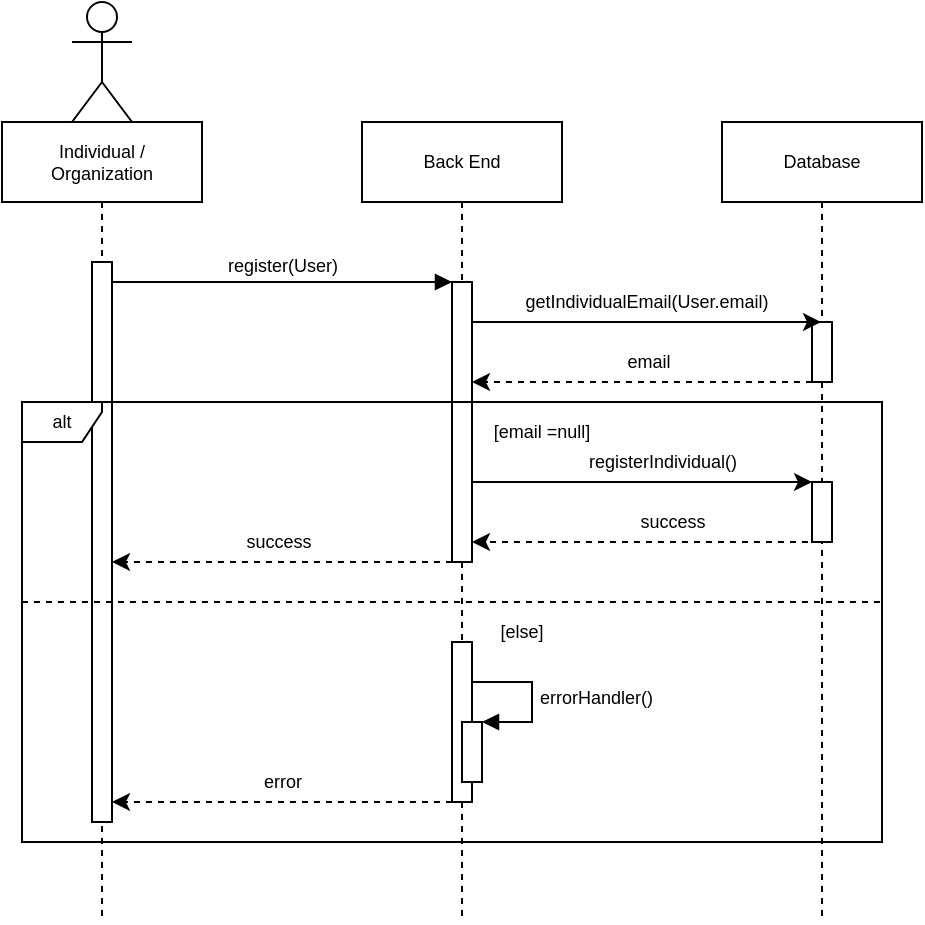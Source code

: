 <mxfile version="21.6.2" type="github" pages="14">
  <diagram name="Register Account" id="2YBvvXClWsGukQMizWep">
    <mxGraphModel dx="548" dy="290" grid="1" gridSize="10" guides="1" tooltips="1" connect="1" arrows="1" fold="1" page="1" pageScale="1" pageWidth="850" pageHeight="1100" math="0" shadow="0">
      <root>
        <mxCell id="0" />
        <mxCell id="1" parent="0" />
        <mxCell id="aM9ryv3xv72pqoxQDRHE-1" value="Individual / &lt;br style=&quot;font-size: 9px;&quot;&gt;Organization" style="shape=umlLifeline;perimeter=lifelinePerimeter;whiteSpace=wrap;html=1;container=0;dropTarget=0;collapsible=0;recursiveResize=0;outlineConnect=0;portConstraint=eastwest;newEdgeStyle={&quot;edgeStyle&quot;:&quot;elbowEdgeStyle&quot;,&quot;elbow&quot;:&quot;vertical&quot;,&quot;curved&quot;:0,&quot;rounded&quot;:0};fontSize=9;fontFamily=Helvetica;" parent="1" vertex="1">
          <mxGeometry x="40" y="160" width="100" height="400" as="geometry" />
        </mxCell>
        <mxCell id="aM9ryv3xv72pqoxQDRHE-2" value="" style="html=1;points=[];perimeter=orthogonalPerimeter;outlineConnect=0;targetShapes=umlLifeline;portConstraint=eastwest;newEdgeStyle={&quot;edgeStyle&quot;:&quot;elbowEdgeStyle&quot;,&quot;elbow&quot;:&quot;vertical&quot;,&quot;curved&quot;:0,&quot;rounded&quot;:0};fontSize=9;fontFamily=Helvetica;" parent="aM9ryv3xv72pqoxQDRHE-1" vertex="1">
          <mxGeometry x="45" y="70" width="10" height="280" as="geometry" />
        </mxCell>
        <mxCell id="aM9ryv3xv72pqoxQDRHE-5" value="Back End" style="shape=umlLifeline;perimeter=lifelinePerimeter;whiteSpace=wrap;html=1;container=0;dropTarget=0;collapsible=0;recursiveResize=0;outlineConnect=0;portConstraint=eastwest;newEdgeStyle={&quot;edgeStyle&quot;:&quot;elbowEdgeStyle&quot;,&quot;elbow&quot;:&quot;vertical&quot;,&quot;curved&quot;:0,&quot;rounded&quot;:0};fontSize=9;fontFamily=Helvetica;" parent="1" vertex="1">
          <mxGeometry x="220" y="160" width="100" height="400" as="geometry" />
        </mxCell>
        <mxCell id="aM9ryv3xv72pqoxQDRHE-6" value="" style="html=1;points=[];perimeter=orthogonalPerimeter;outlineConnect=0;targetShapes=umlLifeline;portConstraint=eastwest;newEdgeStyle={&quot;edgeStyle&quot;:&quot;elbowEdgeStyle&quot;,&quot;elbow&quot;:&quot;vertical&quot;,&quot;curved&quot;:0,&quot;rounded&quot;:0};fontSize=9;fontFamily=Helvetica;" parent="aM9ryv3xv72pqoxQDRHE-5" vertex="1">
          <mxGeometry x="45" y="80" width="10" height="140" as="geometry" />
        </mxCell>
        <mxCell id="aM9ryv3xv72pqoxQDRHE-7" value="register(User)" style="html=1;verticalAlign=bottom;endArrow=block;edgeStyle=elbowEdgeStyle;elbow=vertical;curved=0;rounded=0;fontSize=9;fontFamily=Helvetica;" parent="1" source="aM9ryv3xv72pqoxQDRHE-2" target="aM9ryv3xv72pqoxQDRHE-6" edge="1">
          <mxGeometry relative="1" as="geometry">
            <mxPoint x="195" y="250" as="sourcePoint" />
            <Array as="points">
              <mxPoint x="180" y="240" />
            </Array>
          </mxGeometry>
        </mxCell>
        <mxCell id="FKBc2LG_mk5rwhCFt5uQ-1" value="Database" style="shape=umlLifeline;perimeter=lifelinePerimeter;whiteSpace=wrap;html=1;container=1;dropTarget=0;collapsible=0;recursiveResize=0;outlineConnect=0;portConstraint=eastwest;newEdgeStyle={&quot;edgeStyle&quot;:&quot;elbowEdgeStyle&quot;,&quot;elbow&quot;:&quot;vertical&quot;,&quot;curved&quot;:0,&quot;rounded&quot;:0};fontSize=9;fontFamily=Helvetica;" parent="1" vertex="1">
          <mxGeometry x="400" y="160" width="100" height="400" as="geometry" />
        </mxCell>
        <mxCell id="FKBc2LG_mk5rwhCFt5uQ-12" value="" style="html=1;points=[];perimeter=orthogonalPerimeter;outlineConnect=0;targetShapes=umlLifeline;portConstraint=eastwest;newEdgeStyle={&quot;edgeStyle&quot;:&quot;elbowEdgeStyle&quot;,&quot;elbow&quot;:&quot;vertical&quot;,&quot;curved&quot;:0,&quot;rounded&quot;:0};fontSize=9;fontFamily=Helvetica;" parent="FKBc2LG_mk5rwhCFt5uQ-1" vertex="1">
          <mxGeometry x="45" y="100" width="10" height="30" as="geometry" />
        </mxCell>
        <mxCell id="FKBc2LG_mk5rwhCFt5uQ-3" value="" style="shape=umlActor;verticalLabelPosition=bottom;verticalAlign=top;html=1;fontSize=9;fontFamily=Helvetica;" parent="1" vertex="1">
          <mxGeometry x="75" y="100" width="30" height="60" as="geometry" />
        </mxCell>
        <mxCell id="FKBc2LG_mk5rwhCFt5uQ-10" style="edgeStyle=elbowEdgeStyle;rounded=0;orthogonalLoop=1;jettySize=auto;html=1;elbow=vertical;curved=0;fontSize=9;fontFamily=Helvetica;" parent="1" source="aM9ryv3xv72pqoxQDRHE-6" target="FKBc2LG_mk5rwhCFt5uQ-1" edge="1">
          <mxGeometry relative="1" as="geometry">
            <Array as="points">
              <mxPoint x="300" y="260" />
            </Array>
          </mxGeometry>
        </mxCell>
        <mxCell id="FKBc2LG_mk5rwhCFt5uQ-11" value="getIndividualEmail(User.email)" style="edgeLabel;html=1;align=center;verticalAlign=middle;resizable=0;points=[];fontSize=9;fontFamily=Helvetica;" parent="FKBc2LG_mk5rwhCFt5uQ-10" vertex="1" connectable="0">
          <mxGeometry x="-0.011" y="2" relative="1" as="geometry">
            <mxPoint y="-8" as="offset" />
          </mxGeometry>
        </mxCell>
        <mxCell id="FKBc2LG_mk5rwhCFt5uQ-13" style="edgeStyle=elbowEdgeStyle;rounded=0;orthogonalLoop=1;jettySize=auto;html=1;elbow=vertical;curved=0;dashed=1;fontSize=9;fontFamily=Helvetica;" parent="1" source="FKBc2LG_mk5rwhCFt5uQ-12" target="aM9ryv3xv72pqoxQDRHE-6" edge="1">
          <mxGeometry relative="1" as="geometry">
            <mxPoint x="280" y="280" as="targetPoint" />
            <Array as="points">
              <mxPoint x="420" y="290" />
              <mxPoint x="340" y="280" />
            </Array>
          </mxGeometry>
        </mxCell>
        <mxCell id="FKBc2LG_mk5rwhCFt5uQ-14" value="email" style="edgeLabel;html=1;align=center;verticalAlign=middle;resizable=0;points=[];fontSize=9;fontFamily=Helvetica;" parent="FKBc2LG_mk5rwhCFt5uQ-13" vertex="1" connectable="0">
          <mxGeometry x="-0.03" y="-1" relative="1" as="geometry">
            <mxPoint y="-9" as="offset" />
          </mxGeometry>
        </mxCell>
        <mxCell id="FKBc2LG_mk5rwhCFt5uQ-15" value="alt" style="shape=umlFrame;whiteSpace=wrap;html=1;pointerEvents=0;width=40;height=20;fontSize=9;fontFamily=Helvetica;" parent="1" vertex="1">
          <mxGeometry x="50" y="300" width="430" height="220" as="geometry" />
        </mxCell>
        <mxCell id="FKBc2LG_mk5rwhCFt5uQ-17" value="&lt;font style=&quot;font-size: 9px;&quot;&gt;[email =null]&lt;/font&gt;" style="text;html=1;strokeColor=none;fillColor=none;align=center;verticalAlign=middle;whiteSpace=wrap;rounded=0;fontSize=9;fontFamily=Helvetica;" parent="1" vertex="1">
          <mxGeometry x="280" y="300" width="60" height="30" as="geometry" />
        </mxCell>
        <mxCell id="FKBc2LG_mk5rwhCFt5uQ-18" value="" style="endArrow=none;dashed=1;html=1;rounded=0;fontSize=9;fontFamily=Helvetica;" parent="1" edge="1">
          <mxGeometry width="50" height="50" relative="1" as="geometry">
            <mxPoint x="50" y="400" as="sourcePoint" />
            <mxPoint x="480" y="400" as="targetPoint" />
            <Array as="points">
              <mxPoint x="270" y="400" />
            </Array>
          </mxGeometry>
        </mxCell>
        <mxCell id="FKBc2LG_mk5rwhCFt5uQ-20" value="&lt;font style=&quot;font-size: 9px;&quot;&gt;[else]&lt;/font&gt;" style="text;html=1;strokeColor=none;fillColor=none;align=center;verticalAlign=middle;whiteSpace=wrap;rounded=0;fontSize=9;fontFamily=Helvetica;" parent="1" vertex="1">
          <mxGeometry x="270" y="400" width="60" height="30" as="geometry" />
        </mxCell>
        <mxCell id="FKBc2LG_mk5rwhCFt5uQ-36" style="edgeStyle=elbowEdgeStyle;rounded=0;orthogonalLoop=1;jettySize=auto;html=1;elbow=vertical;curved=0;fontFamily=Helvetica;fontSize=9;fontColor=default;dashed=1;" parent="1" target="aM9ryv3xv72pqoxQDRHE-6" edge="1">
          <mxGeometry relative="1" as="geometry">
            <mxPoint x="445" y="360" as="sourcePoint" />
            <Array as="points">
              <mxPoint x="360" y="370" />
              <mxPoint x="380" y="360" />
            </Array>
          </mxGeometry>
        </mxCell>
        <mxCell id="FKBc2LG_mk5rwhCFt5uQ-39" value="success" style="edgeLabel;html=1;align=center;verticalAlign=middle;resizable=0;points=[];fontSize=9;fontFamily=Helvetica;fontColor=default;" parent="FKBc2LG_mk5rwhCFt5uQ-36" vertex="1" connectable="0">
          <mxGeometry x="0.078" y="-2" relative="1" as="geometry">
            <mxPoint x="17" y="-8" as="offset" />
          </mxGeometry>
        </mxCell>
        <mxCell id="FKBc2LG_mk5rwhCFt5uQ-35" style="edgeStyle=elbowEdgeStyle;rounded=0;orthogonalLoop=1;jettySize=auto;html=1;elbow=vertical;curved=0;fontFamily=Helvetica;fontSize=9;fontColor=default;" parent="1" source="aM9ryv3xv72pqoxQDRHE-6" target="FKBc2LG_mk5rwhCFt5uQ-37" edge="1">
          <mxGeometry relative="1" as="geometry">
            <mxPoint x="445" y="330" as="targetPoint" />
            <Array as="points">
              <mxPoint x="380" y="340" />
            </Array>
          </mxGeometry>
        </mxCell>
        <mxCell id="FKBc2LG_mk5rwhCFt5uQ-38" value="registerIndividual()" style="edgeLabel;html=1;align=center;verticalAlign=middle;resizable=0;points=[];fontSize=9;fontFamily=Helvetica;fontColor=default;" parent="FKBc2LG_mk5rwhCFt5uQ-35" vertex="1" connectable="0">
          <mxGeometry x="-0.005" y="-1" relative="1" as="geometry">
            <mxPoint x="10" y="-11" as="offset" />
          </mxGeometry>
        </mxCell>
        <mxCell id="FKBc2LG_mk5rwhCFt5uQ-37" value="" style="html=1;points=[];perimeter=orthogonalPerimeter;outlineConnect=0;targetShapes=umlLifeline;portConstraint=eastwest;newEdgeStyle={&quot;edgeStyle&quot;:&quot;elbowEdgeStyle&quot;,&quot;elbow&quot;:&quot;vertical&quot;,&quot;curved&quot;:0,&quot;rounded&quot;:0};fontSize=9;fontFamily=Helvetica;" parent="1" vertex="1">
          <mxGeometry x="445" y="340" width="10" height="30" as="geometry" />
        </mxCell>
        <mxCell id="FKBc2LG_mk5rwhCFt5uQ-40" style="edgeStyle=elbowEdgeStyle;rounded=0;orthogonalLoop=1;jettySize=auto;html=1;elbow=vertical;curved=0;fontFamily=Helvetica;fontSize=9;fontColor=default;dashed=1;" parent="1" source="aM9ryv3xv72pqoxQDRHE-6" target="aM9ryv3xv72pqoxQDRHE-2" edge="1">
          <mxGeometry relative="1" as="geometry">
            <Array as="points">
              <mxPoint x="200" y="380" />
            </Array>
          </mxGeometry>
        </mxCell>
        <mxCell id="FKBc2LG_mk5rwhCFt5uQ-41" value="success" style="edgeLabel;html=1;align=center;verticalAlign=middle;resizable=0;points=[];fontSize=9;fontFamily=Helvetica;fontColor=default;" parent="FKBc2LG_mk5rwhCFt5uQ-40" vertex="1" connectable="0">
          <mxGeometry x="0.029" y="2" relative="1" as="geometry">
            <mxPoint y="-12" as="offset" />
          </mxGeometry>
        </mxCell>
        <mxCell id="FKBc2LG_mk5rwhCFt5uQ-43" style="edgeStyle=elbowEdgeStyle;rounded=0;orthogonalLoop=1;jettySize=auto;html=1;elbow=vertical;curved=0;fontFamily=Helvetica;fontSize=9;fontColor=default;dashed=1;" parent="1" edge="1">
          <mxGeometry relative="1" as="geometry">
            <Array as="points">
              <mxPoint x="210" y="500" />
            </Array>
            <mxPoint x="265" y="500" as="sourcePoint" />
            <mxPoint x="95" y="500" as="targetPoint" />
          </mxGeometry>
        </mxCell>
        <mxCell id="FKBc2LG_mk5rwhCFt5uQ-49" value="error" style="edgeLabel;html=1;align=center;verticalAlign=middle;resizable=0;points=[];fontSize=9;fontFamily=Helvetica;fontColor=default;" parent="FKBc2LG_mk5rwhCFt5uQ-43" vertex="1" connectable="0">
          <mxGeometry x="0.2" y="3" relative="1" as="geometry">
            <mxPoint x="17" y="-13" as="offset" />
          </mxGeometry>
        </mxCell>
        <mxCell id="FKBc2LG_mk5rwhCFt5uQ-42" value="" style="html=1;points=[];perimeter=orthogonalPerimeter;outlineConnect=0;targetShapes=umlLifeline;portConstraint=eastwest;newEdgeStyle={&quot;edgeStyle&quot;:&quot;elbowEdgeStyle&quot;,&quot;elbow&quot;:&quot;vertical&quot;,&quot;curved&quot;:0,&quot;rounded&quot;:0};labelBackgroundColor=default;fontFamily=Helvetica;fontSize=9;" parent="1" vertex="1">
          <mxGeometry x="265" y="420" width="10" height="80" as="geometry" />
        </mxCell>
        <mxCell id="ozkgdPLgKLhsHri6jklP-3" value="" style="html=1;points=[];perimeter=orthogonalPerimeter;outlineConnect=0;targetShapes=umlLifeline;portConstraint=eastwest;newEdgeStyle={&quot;edgeStyle&quot;:&quot;elbowEdgeStyle&quot;,&quot;elbow&quot;:&quot;vertical&quot;,&quot;curved&quot;:0,&quot;rounded&quot;:0};fontFamily=Helvetica;fontSize=9;" vertex="1" parent="1">
          <mxGeometry x="270" y="460" width="10" height="30" as="geometry" />
        </mxCell>
        <mxCell id="ozkgdPLgKLhsHri6jklP-4" value="errorHandler()" style="html=1;align=left;spacingLeft=2;endArrow=block;rounded=0;edgeStyle=orthogonalEdgeStyle;curved=0;rounded=0;fontFamily=Helvetica;fontSize=9;" edge="1" target="ozkgdPLgKLhsHri6jklP-3" parent="1" source="FKBc2LG_mk5rwhCFt5uQ-42">
          <mxGeometry x="0.005" relative="1" as="geometry">
            <mxPoint x="275" y="410" as="sourcePoint" />
            <Array as="points">
              <mxPoint x="305" y="440" />
              <mxPoint x="305" y="460" />
            </Array>
            <mxPoint as="offset" />
          </mxGeometry>
        </mxCell>
      </root>
    </mxGraphModel>
  </diagram>
  <diagram name="Login" id="xsWFJFOPivRXmeFNJSYR">
    <mxGraphModel dx="662" dy="350" grid="1" gridSize="10" guides="1" tooltips="1" connect="1" arrows="1" fold="1" page="1" pageScale="1" pageWidth="850" pageHeight="1100" math="0" shadow="0">
      <root>
        <mxCell id="sbs7UdZOYSfjfKvlzON9-0" />
        <mxCell id="sbs7UdZOYSfjfKvlzON9-1" parent="sbs7UdZOYSfjfKvlzON9-0" />
        <mxCell id="sbs7UdZOYSfjfKvlzON9-2" value="Individual / &lt;br&gt;Organization" style="shape=umlLifeline;perimeter=lifelinePerimeter;whiteSpace=wrap;html=1;container=0;dropTarget=0;collapsible=0;recursiveResize=0;outlineConnect=0;portConstraint=eastwest;newEdgeStyle={&quot;edgeStyle&quot;:&quot;elbowEdgeStyle&quot;,&quot;elbow&quot;:&quot;vertical&quot;,&quot;curved&quot;:0,&quot;rounded&quot;:0};fontSize=9;" parent="sbs7UdZOYSfjfKvlzON9-1" vertex="1">
          <mxGeometry x="40" y="110" width="100" height="450" as="geometry" />
        </mxCell>
        <mxCell id="sbs7UdZOYSfjfKvlzON9-3" value="" style="html=1;points=[];perimeter=orthogonalPerimeter;outlineConnect=0;targetShapes=umlLifeline;portConstraint=eastwest;newEdgeStyle={&quot;edgeStyle&quot;:&quot;elbowEdgeStyle&quot;,&quot;elbow&quot;:&quot;vertical&quot;,&quot;curved&quot;:0,&quot;rounded&quot;:0};fontSize=9;" parent="sbs7UdZOYSfjfKvlzON9-2" vertex="1">
          <mxGeometry x="45" y="70" width="10" height="320" as="geometry" />
        </mxCell>
        <mxCell id="sbs7UdZOYSfjfKvlzON9-4" value="Back End" style="shape=umlLifeline;perimeter=lifelinePerimeter;whiteSpace=wrap;html=1;container=0;dropTarget=0;collapsible=0;recursiveResize=0;outlineConnect=0;portConstraint=eastwest;newEdgeStyle={&quot;edgeStyle&quot;:&quot;elbowEdgeStyle&quot;,&quot;elbow&quot;:&quot;vertical&quot;,&quot;curved&quot;:0,&quot;rounded&quot;:0};fontSize=9;" parent="sbs7UdZOYSfjfKvlzON9-1" vertex="1">
          <mxGeometry x="220" y="110" width="100" height="450" as="geometry" />
        </mxCell>
        <mxCell id="sbs7UdZOYSfjfKvlzON9-5" value="" style="html=1;points=[];perimeter=orthogonalPerimeter;outlineConnect=0;targetShapes=umlLifeline;portConstraint=eastwest;newEdgeStyle={&quot;edgeStyle&quot;:&quot;elbowEdgeStyle&quot;,&quot;elbow&quot;:&quot;vertical&quot;,&quot;curved&quot;:0,&quot;rounded&quot;:0};fontSize=9;" parent="sbs7UdZOYSfjfKvlzON9-4" vertex="1">
          <mxGeometry x="45" y="80" width="10" height="190" as="geometry" />
        </mxCell>
        <mxCell id="yCWNmQZ0QyQdLmB6fV6v-0" value="" style="html=1;points=[];perimeter=orthogonalPerimeter;outlineConnect=0;targetShapes=umlLifeline;portConstraint=eastwest;newEdgeStyle={&quot;edgeStyle&quot;:&quot;elbowEdgeStyle&quot;,&quot;elbow&quot;:&quot;vertical&quot;,&quot;curved&quot;:0,&quot;rounded&quot;:0};labelBackgroundColor=default;fontFamily=Helvetica;fontSize=9;" vertex="1" parent="sbs7UdZOYSfjfKvlzON9-4">
          <mxGeometry x="45" y="310" width="10" height="70" as="geometry" />
        </mxCell>
        <mxCell id="yCWNmQZ0QyQdLmB6fV6v-1" value="" style="html=1;points=[];perimeter=orthogonalPerimeter;outlineConnect=0;targetShapes=umlLifeline;portConstraint=eastwest;newEdgeStyle={&quot;edgeStyle&quot;:&quot;elbowEdgeStyle&quot;,&quot;elbow&quot;:&quot;vertical&quot;,&quot;curved&quot;:0,&quot;rounded&quot;:0};fontFamily=Helvetica;fontSize=9;" vertex="1" parent="sbs7UdZOYSfjfKvlzON9-4">
          <mxGeometry x="50" y="340" width="10" height="30" as="geometry" />
        </mxCell>
        <mxCell id="yCWNmQZ0QyQdLmB6fV6v-2" value="errorHandler()" style="html=1;align=left;spacingLeft=2;endArrow=block;rounded=0;edgeStyle=orthogonalEdgeStyle;curved=0;rounded=0;fontFamily=Helvetica;fontSize=9;" edge="1" parent="sbs7UdZOYSfjfKvlzON9-4" source="yCWNmQZ0QyQdLmB6fV6v-0" target="yCWNmQZ0QyQdLmB6fV6v-1">
          <mxGeometry x="0.005" relative="1" as="geometry">
            <mxPoint x="55" y="290" as="sourcePoint" />
            <Array as="points">
              <mxPoint x="85" y="320" />
              <mxPoint x="85" y="340" />
            </Array>
            <mxPoint as="offset" />
          </mxGeometry>
        </mxCell>
        <mxCell id="yCWNmQZ0QyQdLmB6fV6v-5" value="" style="html=1;points=[];perimeter=orthogonalPerimeter;outlineConnect=0;targetShapes=umlLifeline;portConstraint=eastwest;newEdgeStyle={&quot;edgeStyle&quot;:&quot;elbowEdgeStyle&quot;,&quot;elbow&quot;:&quot;vertical&quot;,&quot;curved&quot;:0,&quot;rounded&quot;:0};fontFamily=Helvetica;fontSize=9;" vertex="1" parent="sbs7UdZOYSfjfKvlzON9-4">
          <mxGeometry x="50" y="160" width="10" height="20" as="geometry" />
        </mxCell>
        <mxCell id="yCWNmQZ0QyQdLmB6fV6v-6" value="validateEmailAndPassword()" style="html=1;align=left;spacingLeft=2;endArrow=block;rounded=0;edgeStyle=orthogonalEdgeStyle;curved=0;rounded=0;fontFamily=Helvetica;fontSize=9;" edge="1" parent="sbs7UdZOYSfjfKvlzON9-4" target="yCWNmQZ0QyQdLmB6fV6v-5" source="sbs7UdZOYSfjfKvlzON9-5">
          <mxGeometry x="0.005" relative="1" as="geometry">
            <mxPoint x="55" y="130" as="sourcePoint" />
            <Array as="points">
              <mxPoint x="85" y="140" />
              <mxPoint x="85" y="160" />
            </Array>
            <mxPoint as="offset" />
          </mxGeometry>
        </mxCell>
        <mxCell id="sbs7UdZOYSfjfKvlzON9-6" value="login(email, password)" style="html=1;verticalAlign=bottom;endArrow=block;edgeStyle=elbowEdgeStyle;elbow=vertical;curved=0;rounded=0;fontSize=9;" parent="sbs7UdZOYSfjfKvlzON9-1" source="sbs7UdZOYSfjfKvlzON9-3" target="sbs7UdZOYSfjfKvlzON9-5" edge="1">
          <mxGeometry relative="1" as="geometry">
            <mxPoint x="195" y="250" as="sourcePoint" />
            <Array as="points">
              <mxPoint x="190" y="190" />
              <mxPoint x="180" y="240" />
            </Array>
            <mxPoint as="offset" />
          </mxGeometry>
        </mxCell>
        <mxCell id="sbs7UdZOYSfjfKvlzON9-7" value="Database" style="shape=umlLifeline;perimeter=lifelinePerimeter;whiteSpace=wrap;html=1;container=1;dropTarget=0;collapsible=0;recursiveResize=0;outlineConnect=0;portConstraint=eastwest;newEdgeStyle={&quot;edgeStyle&quot;:&quot;elbowEdgeStyle&quot;,&quot;elbow&quot;:&quot;vertical&quot;,&quot;curved&quot;:0,&quot;rounded&quot;:0};fontSize=9;" parent="sbs7UdZOYSfjfKvlzON9-1" vertex="1">
          <mxGeometry x="400" y="110" width="100" height="450" as="geometry" />
        </mxCell>
        <mxCell id="sbs7UdZOYSfjfKvlzON9-8" value="" style="html=1;points=[];perimeter=orthogonalPerimeter;outlineConnect=0;targetShapes=umlLifeline;portConstraint=eastwest;newEdgeStyle={&quot;edgeStyle&quot;:&quot;elbowEdgeStyle&quot;,&quot;elbow&quot;:&quot;vertical&quot;,&quot;curved&quot;:0,&quot;rounded&quot;:0};fontSize=9;" parent="sbs7UdZOYSfjfKvlzON9-7" vertex="1">
          <mxGeometry x="45" y="100" width="10" height="30" as="geometry" />
        </mxCell>
        <mxCell id="sbs7UdZOYSfjfKvlzON9-9" value="" style="shape=umlActor;verticalLabelPosition=bottom;verticalAlign=top;html=1;fontSize=9;" parent="sbs7UdZOYSfjfKvlzON9-1" vertex="1">
          <mxGeometry x="75" y="50" width="30" height="60" as="geometry" />
        </mxCell>
        <mxCell id="sbs7UdZOYSfjfKvlzON9-10" style="edgeStyle=elbowEdgeStyle;rounded=0;orthogonalLoop=1;jettySize=auto;html=1;elbow=vertical;curved=0;fontSize=9;" parent="sbs7UdZOYSfjfKvlzON9-1" source="sbs7UdZOYSfjfKvlzON9-5" target="sbs7UdZOYSfjfKvlzON9-7" edge="1">
          <mxGeometry relative="1" as="geometry">
            <Array as="points">
              <mxPoint x="380" y="210" />
              <mxPoint x="300" y="260" />
            </Array>
          </mxGeometry>
        </mxCell>
        <mxCell id="sbs7UdZOYSfjfKvlzON9-11" value="getUserByEmail()" style="edgeLabel;html=1;align=center;verticalAlign=middle;resizable=0;points=[];fontSize=9;" parent="sbs7UdZOYSfjfKvlzON9-10" vertex="1" connectable="0">
          <mxGeometry x="-0.011" y="2" relative="1" as="geometry">
            <mxPoint y="-8" as="offset" />
          </mxGeometry>
        </mxCell>
        <mxCell id="sbs7UdZOYSfjfKvlzON9-12" style="edgeStyle=elbowEdgeStyle;rounded=0;orthogonalLoop=1;jettySize=auto;html=1;elbow=vertical;curved=0;dashed=1;fontSize=9;" parent="sbs7UdZOYSfjfKvlzON9-1" source="sbs7UdZOYSfjfKvlzON9-8" target="sbs7UdZOYSfjfKvlzON9-5" edge="1">
          <mxGeometry relative="1" as="geometry">
            <mxPoint x="280" y="280" as="targetPoint" />
            <Array as="points">
              <mxPoint x="360" y="240" />
              <mxPoint x="420" y="290" />
              <mxPoint x="340" y="280" />
            </Array>
          </mxGeometry>
        </mxCell>
        <mxCell id="sbs7UdZOYSfjfKvlzON9-13" value="email and password" style="edgeLabel;html=1;align=center;verticalAlign=middle;resizable=0;points=[];fontSize=9;" parent="sbs7UdZOYSfjfKvlzON9-12" vertex="1" connectable="0">
          <mxGeometry x="-0.03" y="-1" relative="1" as="geometry">
            <mxPoint y="-9" as="offset" />
          </mxGeometry>
        </mxCell>
        <mxCell id="sbs7UdZOYSfjfKvlzON9-14" value="alt" style="shape=umlFrame;whiteSpace=wrap;html=1;pointerEvents=0;width=40;height=20;fontSize=9;" parent="sbs7UdZOYSfjfKvlzON9-1" vertex="1">
          <mxGeometry x="50" y="300" width="430" height="220" as="geometry" />
        </mxCell>
        <mxCell id="sbs7UdZOYSfjfKvlzON9-15" value="&lt;font style=&quot;font-size: 9px;&quot;&gt;[email &amp;amp; password valid]&lt;/font&gt;" style="text;html=1;strokeColor=none;fillColor=none;align=left;verticalAlign=middle;whiteSpace=wrap;rounded=0;fontSize=9;" parent="sbs7UdZOYSfjfKvlzON9-1" vertex="1">
          <mxGeometry x="275" y="300" width="165" height="20" as="geometry" />
        </mxCell>
        <mxCell id="sbs7UdZOYSfjfKvlzON9-16" value="" style="endArrow=none;dashed=1;html=1;rounded=0;exitX=0.005;exitY=0.405;exitDx=0;exitDy=0;exitPerimeter=0;fontSize=9;" parent="sbs7UdZOYSfjfKvlzON9-1" edge="1">
          <mxGeometry width="50" height="50" relative="1" as="geometry">
            <mxPoint x="50.0" y="400.0" as="sourcePoint" />
            <mxPoint x="480" y="400" as="targetPoint" />
            <Array as="points" />
          </mxGeometry>
        </mxCell>
        <mxCell id="sbs7UdZOYSfjfKvlzON9-17" value="&lt;font style=&quot;font-size: 9px;&quot;&gt;[else]&lt;/font&gt;" style="text;html=1;strokeColor=none;fillColor=none;align=left;verticalAlign=middle;whiteSpace=wrap;rounded=0;fontSize=9;" parent="sbs7UdZOYSfjfKvlzON9-1" vertex="1">
          <mxGeometry x="275" y="400" width="60" height="20" as="geometry" />
        </mxCell>
        <mxCell id="sbs7UdZOYSfjfKvlzON9-23" style="edgeStyle=elbowEdgeStyle;rounded=0;orthogonalLoop=1;jettySize=auto;html=1;elbow=vertical;curved=0;fontFamily=Helvetica;fontSize=9;fontColor=default;dashed=1;" parent="sbs7UdZOYSfjfKvlzON9-1" source="sbs7UdZOYSfjfKvlzON9-5" target="sbs7UdZOYSfjfKvlzON9-3" edge="1">
          <mxGeometry relative="1" as="geometry">
            <Array as="points">
              <mxPoint x="200" y="380" />
            </Array>
          </mxGeometry>
        </mxCell>
        <mxCell id="sbs7UdZOYSfjfKvlzON9-24" value="token" style="edgeLabel;html=1;align=center;verticalAlign=middle;resizable=0;points=[];fontSize=9;fontFamily=Helvetica;fontColor=default;" parent="sbs7UdZOYSfjfKvlzON9-23" vertex="1" connectable="0">
          <mxGeometry x="0.029" y="2" relative="1" as="geometry">
            <mxPoint y="-12" as="offset" />
          </mxGeometry>
        </mxCell>
        <mxCell id="sbs7UdZOYSfjfKvlzON9-25" style="edgeStyle=elbowEdgeStyle;rounded=0;orthogonalLoop=1;jettySize=auto;html=1;elbow=vertical;curved=0;fontFamily=Helvetica;fontSize=9;fontColor=default;dashed=1;" parent="sbs7UdZOYSfjfKvlzON9-1" source="yCWNmQZ0QyQdLmB6fV6v-0" edge="1">
          <mxGeometry relative="1" as="geometry">
            <Array as="points">
              <mxPoint x="200" y="490" />
              <mxPoint x="210" y="410" />
            </Array>
            <mxPoint x="265.0" y="410" as="sourcePoint" />
            <mxPoint x="95" y="490" as="targetPoint" />
          </mxGeometry>
        </mxCell>
        <mxCell id="sbs7UdZOYSfjfKvlzON9-26" value="error" style="edgeLabel;html=1;align=center;verticalAlign=middle;resizable=0;points=[];fontSize=9;fontFamily=Helvetica;fontColor=default;" parent="sbs7UdZOYSfjfKvlzON9-25" vertex="1" connectable="0">
          <mxGeometry x="0.2" y="3" relative="1" as="geometry">
            <mxPoint x="17" y="-13" as="offset" />
          </mxGeometry>
        </mxCell>
        <mxCell id="yCWNmQZ0QyQdLmB6fV6v-3" value="" style="html=1;points=[];perimeter=orthogonalPerimeter;outlineConnect=0;targetShapes=umlLifeline;portConstraint=eastwest;newEdgeStyle={&quot;edgeStyle&quot;:&quot;elbowEdgeStyle&quot;,&quot;elbow&quot;:&quot;vertical&quot;,&quot;curved&quot;:0,&quot;rounded&quot;:0};fontFamily=Helvetica;fontSize=9;" vertex="1" parent="sbs7UdZOYSfjfKvlzON9-1">
          <mxGeometry x="270" y="350" width="10" height="20" as="geometry" />
        </mxCell>
        <mxCell id="yCWNmQZ0QyQdLmB6fV6v-4" value="loginUserl()" style="html=1;align=left;spacingLeft=2;endArrow=block;rounded=0;edgeStyle=orthogonalEdgeStyle;curved=0;rounded=0;fontFamily=Helvetica;fontSize=9;" edge="1" parent="sbs7UdZOYSfjfKvlzON9-1" target="yCWNmQZ0QyQdLmB6fV6v-3" source="sbs7UdZOYSfjfKvlzON9-5">
          <mxGeometry x="0.005" relative="1" as="geometry">
            <mxPoint x="275" y="320" as="sourcePoint" />
            <Array as="points">
              <mxPoint x="305" y="330" />
              <mxPoint x="305" y="350" />
            </Array>
            <mxPoint as="offset" />
          </mxGeometry>
        </mxCell>
      </root>
    </mxGraphModel>
  </diagram>
  <diagram name="Ind Update Profile" id="lYArSYqeZ4UbmcOyipLN">
    <mxGraphModel dx="662" dy="350" grid="1" gridSize="10" guides="1" tooltips="1" connect="1" arrows="1" fold="1" page="1" pageScale="1" pageWidth="850" pageHeight="1100" math="0" shadow="0">
      <root>
        <mxCell id="ECYKbvmIe3fHNnBK0KBW-0" />
        <mxCell id="ECYKbvmIe3fHNnBK0KBW-1" parent="ECYKbvmIe3fHNnBK0KBW-0" />
        <mxCell id="ECYKbvmIe3fHNnBK0KBW-2" value="Individual" style="shape=umlLifeline;perimeter=lifelinePerimeter;whiteSpace=wrap;html=1;container=0;dropTarget=0;collapsible=0;recursiveResize=0;outlineConnect=0;portConstraint=eastwest;newEdgeStyle={&quot;edgeStyle&quot;:&quot;elbowEdgeStyle&quot;,&quot;elbow&quot;:&quot;vertical&quot;,&quot;curved&quot;:0,&quot;rounded&quot;:0};fontSize=9;" parent="ECYKbvmIe3fHNnBK0KBW-1" vertex="1">
          <mxGeometry x="40" y="160" width="100" height="400" as="geometry" />
        </mxCell>
        <mxCell id="ECYKbvmIe3fHNnBK0KBW-3" value="" style="html=1;points=[];perimeter=orthogonalPerimeter;outlineConnect=0;targetShapes=umlLifeline;portConstraint=eastwest;newEdgeStyle={&quot;edgeStyle&quot;:&quot;elbowEdgeStyle&quot;,&quot;elbow&quot;:&quot;vertical&quot;,&quot;curved&quot;:0,&quot;rounded&quot;:0};fontSize=9;" parent="ECYKbvmIe3fHNnBK0KBW-2" vertex="1">
          <mxGeometry x="45" y="70" width="10" height="240" as="geometry" />
        </mxCell>
        <mxCell id="ECYKbvmIe3fHNnBK0KBW-4" value="Back End" style="shape=umlLifeline;perimeter=lifelinePerimeter;whiteSpace=wrap;html=1;container=0;dropTarget=0;collapsible=0;recursiveResize=0;outlineConnect=0;portConstraint=eastwest;newEdgeStyle={&quot;edgeStyle&quot;:&quot;elbowEdgeStyle&quot;,&quot;elbow&quot;:&quot;vertical&quot;,&quot;curved&quot;:0,&quot;rounded&quot;:0};fontSize=9;" parent="ECYKbvmIe3fHNnBK0KBW-1" vertex="1">
          <mxGeometry x="220" y="160" width="100" height="400" as="geometry" />
        </mxCell>
        <mxCell id="ECYKbvmIe3fHNnBK0KBW-5" value="" style="html=1;points=[];perimeter=orthogonalPerimeter;outlineConnect=0;targetShapes=umlLifeline;portConstraint=eastwest;newEdgeStyle={&quot;edgeStyle&quot;:&quot;elbowEdgeStyle&quot;,&quot;elbow&quot;:&quot;vertical&quot;,&quot;curved&quot;:0,&quot;rounded&quot;:0};fontSize=9;" parent="ECYKbvmIe3fHNnBK0KBW-4" vertex="1">
          <mxGeometry x="45" y="80" width="10" height="140" as="geometry" />
        </mxCell>
        <mxCell id="aYM7mscbQM4Og_IrcMnZ-2" value="" style="html=1;points=[];perimeter=orthogonalPerimeter;outlineConnect=0;targetShapes=umlLifeline;portConstraint=eastwest;newEdgeStyle={&quot;edgeStyle&quot;:&quot;elbowEdgeStyle&quot;,&quot;elbow&quot;:&quot;vertical&quot;,&quot;curved&quot;:0,&quot;rounded&quot;:0};fontFamily=Helvetica;fontSize=9;" vertex="1" parent="ECYKbvmIe3fHNnBK0KBW-4">
          <mxGeometry x="50" y="110" width="10" height="20" as="geometry" />
        </mxCell>
        <mxCell id="aYM7mscbQM4Og_IrcMnZ-3" value="validateTokenAndRole()" style="html=1;align=left;spacingLeft=2;endArrow=block;rounded=0;edgeStyle=orthogonalEdgeStyle;curved=0;rounded=0;fontFamily=Helvetica;fontSize=9;" edge="1" parent="ECYKbvmIe3fHNnBK0KBW-4" target="aYM7mscbQM4Og_IrcMnZ-2">
          <mxGeometry x="0.005" relative="1" as="geometry">
            <mxPoint x="55" y="90" as="sourcePoint" />
            <Array as="points">
              <mxPoint x="85" y="90" />
              <mxPoint x="85" y="110" />
            </Array>
            <mxPoint as="offset" />
          </mxGeometry>
        </mxCell>
        <mxCell id="ECYKbvmIe3fHNnBK0KBW-6" value="updateProfile(Individual)" style="html=1;verticalAlign=bottom;endArrow=block;edgeStyle=elbowEdgeStyle;elbow=vertical;curved=0;rounded=0;fontSize=9;" parent="ECYKbvmIe3fHNnBK0KBW-1" source="ECYKbvmIe3fHNnBK0KBW-3" target="ECYKbvmIe3fHNnBK0KBW-5" edge="1">
          <mxGeometry relative="1" as="geometry">
            <mxPoint x="195" y="250" as="sourcePoint" />
            <Array as="points">
              <mxPoint x="180" y="240" />
            </Array>
            <mxPoint as="offset" />
          </mxGeometry>
        </mxCell>
        <mxCell id="ECYKbvmIe3fHNnBK0KBW-7" value="Database" style="shape=umlLifeline;perimeter=lifelinePerimeter;whiteSpace=wrap;html=1;container=1;dropTarget=0;collapsible=0;recursiveResize=0;outlineConnect=0;portConstraint=eastwest;newEdgeStyle={&quot;edgeStyle&quot;:&quot;elbowEdgeStyle&quot;,&quot;elbow&quot;:&quot;vertical&quot;,&quot;curved&quot;:0,&quot;rounded&quot;:0};fontSize=9;" parent="ECYKbvmIe3fHNnBK0KBW-1" vertex="1">
          <mxGeometry x="400" y="160" width="100" height="400" as="geometry" />
        </mxCell>
        <mxCell id="ECYKbvmIe3fHNnBK0KBW-8" value="" style="shape=umlActor;verticalLabelPosition=bottom;verticalAlign=top;html=1;fontSize=9;" parent="ECYKbvmIe3fHNnBK0KBW-1" vertex="1">
          <mxGeometry x="75" y="100" width="30" height="60" as="geometry" />
        </mxCell>
        <mxCell id="ECYKbvmIe3fHNnBK0KBW-9" value="alt" style="shape=umlFrame;whiteSpace=wrap;html=1;pointerEvents=0;width=40;height=20;fontSize=9;" parent="ECYKbvmIe3fHNnBK0KBW-1" vertex="1">
          <mxGeometry x="50" y="300" width="430" height="180" as="geometry" />
        </mxCell>
        <mxCell id="ECYKbvmIe3fHNnBK0KBW-10" value="&lt;font style=&quot;font-size: 9px;&quot;&gt;[token valid and role = individual]&lt;/font&gt;" style="text;html=1;strokeColor=none;fillColor=none;align=left;verticalAlign=middle;whiteSpace=wrap;rounded=0;fontSize=9;" parent="ECYKbvmIe3fHNnBK0KBW-1" vertex="1">
          <mxGeometry x="275" y="300" width="165" height="20" as="geometry" />
        </mxCell>
        <mxCell id="ECYKbvmIe3fHNnBK0KBW-11" value="" style="endArrow=none;dashed=1;html=1;rounded=0;exitX=0.005;exitY=0.559;exitDx=0;exitDy=0;exitPerimeter=0;entryX=1;entryY=0.556;entryDx=0;entryDy=0;entryPerimeter=0;fontSize=9;" parent="ECYKbvmIe3fHNnBK0KBW-1" source="ECYKbvmIe3fHNnBK0KBW-9" target="ECYKbvmIe3fHNnBK0KBW-9" edge="1">
          <mxGeometry width="50" height="50" relative="1" as="geometry">
            <mxPoint x="220" y="390" as="sourcePoint" />
            <mxPoint x="270" y="340" as="targetPoint" />
          </mxGeometry>
        </mxCell>
        <mxCell id="ECYKbvmIe3fHNnBK0KBW-12" value="&lt;font style=&quot;font-size: 9px;&quot;&gt;[else]&lt;/font&gt;" style="text;html=1;strokeColor=none;fillColor=none;align=left;verticalAlign=middle;whiteSpace=wrap;rounded=0;fontSize=9;" parent="ECYKbvmIe3fHNnBK0KBW-1" vertex="1">
          <mxGeometry x="275" y="400" width="60" height="20" as="geometry" />
        </mxCell>
        <mxCell id="ECYKbvmIe3fHNnBK0KBW-13" style="edgeStyle=elbowEdgeStyle;rounded=0;orthogonalLoop=1;jettySize=auto;html=1;elbow=vertical;curved=0;fontFamily=Helvetica;fontSize=9;fontColor=default;dashed=1;" parent="ECYKbvmIe3fHNnBK0KBW-1" source="ECYKbvmIe3fHNnBK0KBW-5" target="ECYKbvmIe3fHNnBK0KBW-3" edge="1">
          <mxGeometry relative="1" as="geometry">
            <Array as="points">
              <mxPoint x="200" y="380" />
            </Array>
          </mxGeometry>
        </mxCell>
        <mxCell id="ECYKbvmIe3fHNnBK0KBW-14" value="success" style="edgeLabel;html=1;align=center;verticalAlign=middle;resizable=0;points=[];fontSize=9;fontFamily=Helvetica;fontColor=default;" parent="ECYKbvmIe3fHNnBK0KBW-13" vertex="1" connectable="0">
          <mxGeometry x="0.029" y="2" relative="1" as="geometry">
            <mxPoint y="-12" as="offset" />
          </mxGeometry>
        </mxCell>
        <mxCell id="ECYKbvmIe3fHNnBK0KBW-15" style="edgeStyle=elbowEdgeStyle;rounded=0;orthogonalLoop=1;jettySize=auto;html=1;elbow=vertical;curved=0;fontFamily=Helvetica;fontSize=9;fontColor=default;dashed=1;" parent="ECYKbvmIe3fHNnBK0KBW-1" source="ECYKbvmIe3fHNnBK0KBW-17" target="ECYKbvmIe3fHNnBK0KBW-3" edge="1">
          <mxGeometry relative="1" as="geometry">
            <Array as="points">
              <mxPoint x="130" y="470" />
              <mxPoint x="210" y="460" />
            </Array>
          </mxGeometry>
        </mxCell>
        <mxCell id="ECYKbvmIe3fHNnBK0KBW-16" value="error" style="edgeLabel;html=1;align=center;verticalAlign=middle;resizable=0;points=[];fontSize=9;fontFamily=Helvetica;fontColor=default;" parent="ECYKbvmIe3fHNnBK0KBW-15" vertex="1" connectable="0">
          <mxGeometry x="0.2" y="3" relative="1" as="geometry">
            <mxPoint x="17" y="-13" as="offset" />
          </mxGeometry>
        </mxCell>
        <mxCell id="ECYKbvmIe3fHNnBK0KBW-17" value="" style="html=1;points=[];perimeter=orthogonalPerimeter;outlineConnect=0;targetShapes=umlLifeline;portConstraint=eastwest;newEdgeStyle={&quot;edgeStyle&quot;:&quot;elbowEdgeStyle&quot;,&quot;elbow&quot;:&quot;vertical&quot;,&quot;curved&quot;:0,&quot;rounded&quot;:0};labelBackgroundColor=default;fontFamily=Helvetica;fontSize=9;" parent="ECYKbvmIe3fHNnBK0KBW-1" vertex="1">
          <mxGeometry x="265" y="410" width="10" height="60" as="geometry" />
        </mxCell>
        <mxCell id="ECYKbvmIe3fHNnBK0KBW-22" style="edgeStyle=elbowEdgeStyle;rounded=0;orthogonalLoop=1;jettySize=auto;html=1;elbow=vertical;curved=0;fontFamily=Helvetica;fontSize=9;fontColor=default;dashed=1;" parent="ECYKbvmIe3fHNnBK0KBW-1" source="ECYKbvmIe3fHNnBK0KBW-24" target="ECYKbvmIe3fHNnBK0KBW-5" edge="1">
          <mxGeometry relative="1" as="geometry">
            <Array as="points">
              <mxPoint x="400" y="370" />
              <mxPoint x="370" y="360" />
            </Array>
          </mxGeometry>
        </mxCell>
        <mxCell id="ECYKbvmIe3fHNnBK0KBW-23" value="success" style="edgeLabel;html=1;align=center;verticalAlign=middle;resizable=0;points=[];fontSize=9;fontFamily=Helvetica;fontColor=default;" parent="ECYKbvmIe3fHNnBK0KBW-22" vertex="1" connectable="0">
          <mxGeometry x="-0.195" y="1" relative="1" as="geometry">
            <mxPoint x="-19" y="-11" as="offset" />
          </mxGeometry>
        </mxCell>
        <mxCell id="ECYKbvmIe3fHNnBK0KBW-24" value="" style="html=1;points=[];perimeter=orthogonalPerimeter;outlineConnect=0;targetShapes=umlLifeline;portConstraint=eastwest;newEdgeStyle={&quot;edgeStyle&quot;:&quot;elbowEdgeStyle&quot;,&quot;elbow&quot;:&quot;vertical&quot;,&quot;curved&quot;:0,&quot;rounded&quot;:0};labelBackgroundColor=default;fontFamily=Helvetica;fontSize=9;" parent="ECYKbvmIe3fHNnBK0KBW-1" vertex="1">
          <mxGeometry x="445" y="340" width="10" height="30" as="geometry" />
        </mxCell>
        <mxCell id="ECYKbvmIe3fHNnBK0KBW-25" style="edgeStyle=elbowEdgeStyle;rounded=0;orthogonalLoop=1;jettySize=auto;html=1;elbow=vertical;curved=0;fontFamily=Helvetica;fontSize=9;fontColor=default;" parent="ECYKbvmIe3fHNnBK0KBW-1" source="ECYKbvmIe3fHNnBK0KBW-5" target="ECYKbvmIe3fHNnBK0KBW-24" edge="1">
          <mxGeometry relative="1" as="geometry">
            <Array as="points">
              <mxPoint x="390" y="340" />
              <mxPoint x="410" y="330" />
            </Array>
          </mxGeometry>
        </mxCell>
        <mxCell id="ECYKbvmIe3fHNnBK0KBW-26" value="updateIndividual()" style="edgeLabel;html=1;align=center;verticalAlign=middle;resizable=0;points=[];fontSize=9;fontFamily=Helvetica;fontColor=default;" parent="ECYKbvmIe3fHNnBK0KBW-25" vertex="1" connectable="0">
          <mxGeometry x="0.001" y="1" relative="1" as="geometry">
            <mxPoint y="-9" as="offset" />
          </mxGeometry>
        </mxCell>
        <mxCell id="aYM7mscbQM4Og_IrcMnZ-0" value="" style="html=1;points=[];perimeter=orthogonalPerimeter;outlineConnect=0;targetShapes=umlLifeline;portConstraint=eastwest;newEdgeStyle={&quot;edgeStyle&quot;:&quot;elbowEdgeStyle&quot;,&quot;elbow&quot;:&quot;vertical&quot;,&quot;curved&quot;:0,&quot;rounded&quot;:0};fontFamily=Helvetica;fontSize=9;" vertex="1" parent="ECYKbvmIe3fHNnBK0KBW-1">
          <mxGeometry x="270" y="440" width="10" height="20" as="geometry" />
        </mxCell>
        <mxCell id="aYM7mscbQM4Og_IrcMnZ-1" value="errorHandler()" style="html=1;align=left;spacingLeft=2;endArrow=block;rounded=0;edgeStyle=orthogonalEdgeStyle;curved=0;rounded=0;fontFamily=Helvetica;fontSize=9;" edge="1" parent="ECYKbvmIe3fHNnBK0KBW-1" target="aYM7mscbQM4Og_IrcMnZ-0">
          <mxGeometry x="0.005" relative="1" as="geometry">
            <mxPoint x="275" y="420" as="sourcePoint" />
            <Array as="points">
              <mxPoint x="305" y="420" />
              <mxPoint x="305" y="440" />
            </Array>
            <mxPoint as="offset" />
          </mxGeometry>
        </mxCell>
      </root>
    </mxGraphModel>
  </diagram>
  <diagram name="Org Update Profile" id="To3FL6xkSGCXqmy_HjCP">
    <mxGraphModel dx="794" dy="420" grid="1" gridSize="10" guides="1" tooltips="1" connect="1" arrows="1" fold="1" page="1" pageScale="1" pageWidth="850" pageHeight="1100" math="0" shadow="0">
      <root>
        <mxCell id="LnhSMU7ryDqYIUIvk5C--0" />
        <mxCell id="LnhSMU7ryDqYIUIvk5C--1" parent="LnhSMU7ryDqYIUIvk5C--0" />
        <mxCell id="LnhSMU7ryDqYIUIvk5C--2" value="Organization" style="shape=umlLifeline;perimeter=lifelinePerimeter;whiteSpace=wrap;html=1;container=0;dropTarget=0;collapsible=0;recursiveResize=0;outlineConnect=0;portConstraint=eastwest;newEdgeStyle={&quot;edgeStyle&quot;:&quot;elbowEdgeStyle&quot;,&quot;elbow&quot;:&quot;vertical&quot;,&quot;curved&quot;:0,&quot;rounded&quot;:0};fontSize=9;" vertex="1" parent="LnhSMU7ryDqYIUIvk5C--1">
          <mxGeometry x="40" y="160" width="100" height="400" as="geometry" />
        </mxCell>
        <mxCell id="LnhSMU7ryDqYIUIvk5C--3" value="" style="html=1;points=[];perimeter=orthogonalPerimeter;outlineConnect=0;targetShapes=umlLifeline;portConstraint=eastwest;newEdgeStyle={&quot;edgeStyle&quot;:&quot;elbowEdgeStyle&quot;,&quot;elbow&quot;:&quot;vertical&quot;,&quot;curved&quot;:0,&quot;rounded&quot;:0};fontSize=9;" vertex="1" parent="LnhSMU7ryDqYIUIvk5C--2">
          <mxGeometry x="45" y="70" width="10" height="240" as="geometry" />
        </mxCell>
        <mxCell id="LnhSMU7ryDqYIUIvk5C--4" value="Back End" style="shape=umlLifeline;perimeter=lifelinePerimeter;whiteSpace=wrap;html=1;container=0;dropTarget=0;collapsible=0;recursiveResize=0;outlineConnect=0;portConstraint=eastwest;newEdgeStyle={&quot;edgeStyle&quot;:&quot;elbowEdgeStyle&quot;,&quot;elbow&quot;:&quot;vertical&quot;,&quot;curved&quot;:0,&quot;rounded&quot;:0};fontSize=9;" vertex="1" parent="LnhSMU7ryDqYIUIvk5C--1">
          <mxGeometry x="220" y="160" width="100" height="400" as="geometry" />
        </mxCell>
        <mxCell id="LnhSMU7ryDqYIUIvk5C--5" value="" style="html=1;points=[];perimeter=orthogonalPerimeter;outlineConnect=0;targetShapes=umlLifeline;portConstraint=eastwest;newEdgeStyle={&quot;edgeStyle&quot;:&quot;elbowEdgeStyle&quot;,&quot;elbow&quot;:&quot;vertical&quot;,&quot;curved&quot;:0,&quot;rounded&quot;:0};fontSize=9;" vertex="1" parent="LnhSMU7ryDqYIUIvk5C--4">
          <mxGeometry x="45" y="80" width="10" height="140" as="geometry" />
        </mxCell>
        <mxCell id="LnhSMU7ryDqYIUIvk5C--6" value="" style="html=1;points=[];perimeter=orthogonalPerimeter;outlineConnect=0;targetShapes=umlLifeline;portConstraint=eastwest;newEdgeStyle={&quot;edgeStyle&quot;:&quot;elbowEdgeStyle&quot;,&quot;elbow&quot;:&quot;vertical&quot;,&quot;curved&quot;:0,&quot;rounded&quot;:0};fontFamily=Helvetica;fontSize=9;" vertex="1" parent="LnhSMU7ryDqYIUIvk5C--4">
          <mxGeometry x="50" y="110" width="10" height="20" as="geometry" />
        </mxCell>
        <mxCell id="LnhSMU7ryDqYIUIvk5C--7" value="validateTokenAndRole()" style="html=1;align=left;spacingLeft=2;endArrow=block;rounded=0;edgeStyle=orthogonalEdgeStyle;curved=0;rounded=0;fontFamily=Helvetica;fontSize=9;" edge="1" parent="LnhSMU7ryDqYIUIvk5C--4" target="LnhSMU7ryDqYIUIvk5C--6">
          <mxGeometry x="0.005" relative="1" as="geometry">
            <mxPoint x="55" y="90" as="sourcePoint" />
            <Array as="points">
              <mxPoint x="85" y="90" />
              <mxPoint x="85" y="110" />
            </Array>
            <mxPoint as="offset" />
          </mxGeometry>
        </mxCell>
        <mxCell id="LnhSMU7ryDqYIUIvk5C--8" value="updateProfile(Organization)" style="html=1;verticalAlign=bottom;endArrow=block;edgeStyle=elbowEdgeStyle;elbow=vertical;curved=0;rounded=0;fontSize=9;" edge="1" parent="LnhSMU7ryDqYIUIvk5C--1" source="LnhSMU7ryDqYIUIvk5C--3" target="LnhSMU7ryDqYIUIvk5C--5">
          <mxGeometry relative="1" as="geometry">
            <mxPoint x="195" y="250" as="sourcePoint" />
            <Array as="points">
              <mxPoint x="180" y="240" />
            </Array>
            <mxPoint as="offset" />
          </mxGeometry>
        </mxCell>
        <mxCell id="LnhSMU7ryDqYIUIvk5C--9" value="Database" style="shape=umlLifeline;perimeter=lifelinePerimeter;whiteSpace=wrap;html=1;container=1;dropTarget=0;collapsible=0;recursiveResize=0;outlineConnect=0;portConstraint=eastwest;newEdgeStyle={&quot;edgeStyle&quot;:&quot;elbowEdgeStyle&quot;,&quot;elbow&quot;:&quot;vertical&quot;,&quot;curved&quot;:0,&quot;rounded&quot;:0};fontSize=9;" vertex="1" parent="LnhSMU7ryDqYIUIvk5C--1">
          <mxGeometry x="400" y="160" width="100" height="400" as="geometry" />
        </mxCell>
        <mxCell id="LnhSMU7ryDqYIUIvk5C--10" value="" style="shape=umlActor;verticalLabelPosition=bottom;verticalAlign=top;html=1;fontSize=9;" vertex="1" parent="LnhSMU7ryDqYIUIvk5C--1">
          <mxGeometry x="75" y="100" width="30" height="60" as="geometry" />
        </mxCell>
        <mxCell id="LnhSMU7ryDqYIUIvk5C--11" value="alt" style="shape=umlFrame;whiteSpace=wrap;html=1;pointerEvents=0;width=40;height=20;fontSize=9;" vertex="1" parent="LnhSMU7ryDqYIUIvk5C--1">
          <mxGeometry x="50" y="300" width="430" height="180" as="geometry" />
        </mxCell>
        <mxCell id="LnhSMU7ryDqYIUIvk5C--12" value="&lt;font style=&quot;font-size: 9px;&quot;&gt;[token valid and role = organization]&lt;/font&gt;" style="text;html=1;strokeColor=none;fillColor=none;align=left;verticalAlign=middle;whiteSpace=wrap;rounded=0;fontSize=9;" vertex="1" parent="LnhSMU7ryDqYIUIvk5C--1">
          <mxGeometry x="275" y="300" width="165" height="20" as="geometry" />
        </mxCell>
        <mxCell id="LnhSMU7ryDqYIUIvk5C--13" value="" style="endArrow=none;dashed=1;html=1;rounded=0;exitX=0.005;exitY=0.559;exitDx=0;exitDy=0;exitPerimeter=0;entryX=1;entryY=0.556;entryDx=0;entryDy=0;entryPerimeter=0;fontSize=9;" edge="1" parent="LnhSMU7ryDqYIUIvk5C--1" source="LnhSMU7ryDqYIUIvk5C--11" target="LnhSMU7ryDqYIUIvk5C--11">
          <mxGeometry width="50" height="50" relative="1" as="geometry">
            <mxPoint x="220" y="390" as="sourcePoint" />
            <mxPoint x="270" y="340" as="targetPoint" />
          </mxGeometry>
        </mxCell>
        <mxCell id="LnhSMU7ryDqYIUIvk5C--14" value="&lt;font style=&quot;font-size: 9px;&quot;&gt;[else]&lt;/font&gt;" style="text;html=1;strokeColor=none;fillColor=none;align=left;verticalAlign=middle;whiteSpace=wrap;rounded=0;fontSize=9;" vertex="1" parent="LnhSMU7ryDqYIUIvk5C--1">
          <mxGeometry x="275" y="400" width="60" height="20" as="geometry" />
        </mxCell>
        <mxCell id="LnhSMU7ryDqYIUIvk5C--15" style="edgeStyle=elbowEdgeStyle;rounded=0;orthogonalLoop=1;jettySize=auto;html=1;elbow=vertical;curved=0;fontFamily=Helvetica;fontSize=9;fontColor=default;dashed=1;" edge="1" parent="LnhSMU7ryDqYIUIvk5C--1" source="LnhSMU7ryDqYIUIvk5C--5" target="LnhSMU7ryDqYIUIvk5C--3">
          <mxGeometry relative="1" as="geometry">
            <Array as="points">
              <mxPoint x="200" y="380" />
            </Array>
          </mxGeometry>
        </mxCell>
        <mxCell id="LnhSMU7ryDqYIUIvk5C--16" value="success" style="edgeLabel;html=1;align=center;verticalAlign=middle;resizable=0;points=[];fontSize=9;fontFamily=Helvetica;fontColor=default;" vertex="1" connectable="0" parent="LnhSMU7ryDqYIUIvk5C--15">
          <mxGeometry x="0.029" y="2" relative="1" as="geometry">
            <mxPoint y="-12" as="offset" />
          </mxGeometry>
        </mxCell>
        <mxCell id="LnhSMU7ryDqYIUIvk5C--17" style="edgeStyle=elbowEdgeStyle;rounded=0;orthogonalLoop=1;jettySize=auto;html=1;elbow=vertical;curved=0;fontFamily=Helvetica;fontSize=9;fontColor=default;dashed=1;" edge="1" parent="LnhSMU7ryDqYIUIvk5C--1" source="LnhSMU7ryDqYIUIvk5C--19" target="LnhSMU7ryDqYIUIvk5C--3">
          <mxGeometry relative="1" as="geometry">
            <Array as="points">
              <mxPoint x="130" y="470" />
              <mxPoint x="210" y="460" />
            </Array>
          </mxGeometry>
        </mxCell>
        <mxCell id="LnhSMU7ryDqYIUIvk5C--18" value="error" style="edgeLabel;html=1;align=center;verticalAlign=middle;resizable=0;points=[];fontSize=9;fontFamily=Helvetica;fontColor=default;" vertex="1" connectable="0" parent="LnhSMU7ryDqYIUIvk5C--17">
          <mxGeometry x="0.2" y="3" relative="1" as="geometry">
            <mxPoint x="17" y="-13" as="offset" />
          </mxGeometry>
        </mxCell>
        <mxCell id="LnhSMU7ryDqYIUIvk5C--19" value="" style="html=1;points=[];perimeter=orthogonalPerimeter;outlineConnect=0;targetShapes=umlLifeline;portConstraint=eastwest;newEdgeStyle={&quot;edgeStyle&quot;:&quot;elbowEdgeStyle&quot;,&quot;elbow&quot;:&quot;vertical&quot;,&quot;curved&quot;:0,&quot;rounded&quot;:0};labelBackgroundColor=default;fontFamily=Helvetica;fontSize=9;" vertex="1" parent="LnhSMU7ryDqYIUIvk5C--1">
          <mxGeometry x="265" y="410" width="10" height="60" as="geometry" />
        </mxCell>
        <mxCell id="LnhSMU7ryDqYIUIvk5C--20" style="edgeStyle=elbowEdgeStyle;rounded=0;orthogonalLoop=1;jettySize=auto;html=1;elbow=vertical;curved=0;fontFamily=Helvetica;fontSize=9;fontColor=default;dashed=1;" edge="1" parent="LnhSMU7ryDqYIUIvk5C--1" source="LnhSMU7ryDqYIUIvk5C--22" target="LnhSMU7ryDqYIUIvk5C--5">
          <mxGeometry relative="1" as="geometry">
            <Array as="points">
              <mxPoint x="400" y="370" />
              <mxPoint x="370" y="360" />
            </Array>
          </mxGeometry>
        </mxCell>
        <mxCell id="LnhSMU7ryDqYIUIvk5C--21" value="success" style="edgeLabel;html=1;align=center;verticalAlign=middle;resizable=0;points=[];fontSize=9;fontFamily=Helvetica;fontColor=default;" vertex="1" connectable="0" parent="LnhSMU7ryDqYIUIvk5C--20">
          <mxGeometry x="-0.195" y="1" relative="1" as="geometry">
            <mxPoint x="-19" y="-11" as="offset" />
          </mxGeometry>
        </mxCell>
        <mxCell id="LnhSMU7ryDqYIUIvk5C--22" value="" style="html=1;points=[];perimeter=orthogonalPerimeter;outlineConnect=0;targetShapes=umlLifeline;portConstraint=eastwest;newEdgeStyle={&quot;edgeStyle&quot;:&quot;elbowEdgeStyle&quot;,&quot;elbow&quot;:&quot;vertical&quot;,&quot;curved&quot;:0,&quot;rounded&quot;:0};labelBackgroundColor=default;fontFamily=Helvetica;fontSize=9;" vertex="1" parent="LnhSMU7ryDqYIUIvk5C--1">
          <mxGeometry x="445" y="340" width="10" height="30" as="geometry" />
        </mxCell>
        <mxCell id="LnhSMU7ryDqYIUIvk5C--23" style="edgeStyle=elbowEdgeStyle;rounded=0;orthogonalLoop=1;jettySize=auto;html=1;elbow=vertical;curved=0;fontFamily=Helvetica;fontSize=9;fontColor=default;" edge="1" parent="LnhSMU7ryDqYIUIvk5C--1" source="LnhSMU7ryDqYIUIvk5C--5" target="LnhSMU7ryDqYIUIvk5C--22">
          <mxGeometry relative="1" as="geometry">
            <Array as="points">
              <mxPoint x="390" y="340" />
              <mxPoint x="410" y="330" />
            </Array>
          </mxGeometry>
        </mxCell>
        <mxCell id="LnhSMU7ryDqYIUIvk5C--24" value="updateOrganization()" style="edgeLabel;html=1;align=center;verticalAlign=middle;resizable=0;points=[];fontSize=9;fontFamily=Helvetica;fontColor=default;" vertex="1" connectable="0" parent="LnhSMU7ryDqYIUIvk5C--23">
          <mxGeometry x="0.001" y="1" relative="1" as="geometry">
            <mxPoint y="-9" as="offset" />
          </mxGeometry>
        </mxCell>
        <mxCell id="LnhSMU7ryDqYIUIvk5C--25" value="" style="html=1;points=[];perimeter=orthogonalPerimeter;outlineConnect=0;targetShapes=umlLifeline;portConstraint=eastwest;newEdgeStyle={&quot;edgeStyle&quot;:&quot;elbowEdgeStyle&quot;,&quot;elbow&quot;:&quot;vertical&quot;,&quot;curved&quot;:0,&quot;rounded&quot;:0};fontFamily=Helvetica;fontSize=9;" vertex="1" parent="LnhSMU7ryDqYIUIvk5C--1">
          <mxGeometry x="270" y="440" width="10" height="20" as="geometry" />
        </mxCell>
        <mxCell id="LnhSMU7ryDqYIUIvk5C--26" value="errorHandler()" style="html=1;align=left;spacingLeft=2;endArrow=block;rounded=0;edgeStyle=orthogonalEdgeStyle;curved=0;rounded=0;fontFamily=Helvetica;fontSize=9;" edge="1" parent="LnhSMU7ryDqYIUIvk5C--1" target="LnhSMU7ryDqYIUIvk5C--25">
          <mxGeometry x="0.005" relative="1" as="geometry">
            <mxPoint x="275" y="420" as="sourcePoint" />
            <Array as="points">
              <mxPoint x="305" y="420" />
              <mxPoint x="305" y="440" />
            </Array>
            <mxPoint as="offset" />
          </mxGeometry>
        </mxCell>
      </root>
    </mxGraphModel>
  </diagram>
  <diagram name="Ind Upload Doc" id="aMDmuvQ0dImdEwnwHfKY">
    <mxGraphModel dx="548" dy="290" grid="1" gridSize="10" guides="1" tooltips="1" connect="1" arrows="1" fold="1" page="1" pageScale="1" pageWidth="850" pageHeight="1100" math="0" shadow="0">
      <root>
        <mxCell id="SOEUOMoCN2v5iltGv4F1-0" />
        <mxCell id="SOEUOMoCN2v5iltGv4F1-1" parent="SOEUOMoCN2v5iltGv4F1-0" />
        <mxCell id="SOEUOMoCN2v5iltGv4F1-2" value="Individual" style="shape=umlLifeline;perimeter=lifelinePerimeter;whiteSpace=wrap;html=1;container=0;dropTarget=0;collapsible=0;recursiveResize=0;outlineConnect=0;portConstraint=eastwest;newEdgeStyle={&quot;edgeStyle&quot;:&quot;elbowEdgeStyle&quot;,&quot;elbow&quot;:&quot;vertical&quot;,&quot;curved&quot;:0,&quot;rounded&quot;:0};fontSize=9;" parent="SOEUOMoCN2v5iltGv4F1-1" vertex="1">
          <mxGeometry x="40" y="80" width="100" height="480" as="geometry" />
        </mxCell>
        <mxCell id="SOEUOMoCN2v5iltGv4F1-3" value="" style="html=1;points=[];perimeter=orthogonalPerimeter;outlineConnect=0;targetShapes=umlLifeline;portConstraint=eastwest;newEdgeStyle={&quot;edgeStyle&quot;:&quot;elbowEdgeStyle&quot;,&quot;elbow&quot;:&quot;vertical&quot;,&quot;curved&quot;:0,&quot;rounded&quot;:0};fontSize=9;" parent="SOEUOMoCN2v5iltGv4F1-2" vertex="1">
          <mxGeometry x="45" y="70" width="10" height="400" as="geometry" />
        </mxCell>
        <mxCell id="SOEUOMoCN2v5iltGv4F1-4" value="Back End" style="shape=umlLifeline;perimeter=lifelinePerimeter;whiteSpace=wrap;html=1;container=0;dropTarget=0;collapsible=0;recursiveResize=0;outlineConnect=0;portConstraint=eastwest;newEdgeStyle={&quot;edgeStyle&quot;:&quot;elbowEdgeStyle&quot;,&quot;elbow&quot;:&quot;vertical&quot;,&quot;curved&quot;:0,&quot;rounded&quot;:0};fontSize=9;" parent="SOEUOMoCN2v5iltGv4F1-1" vertex="1">
          <mxGeometry x="220" y="80" width="100" height="480" as="geometry" />
        </mxCell>
        <mxCell id="SOEUOMoCN2v5iltGv4F1-5" value="" style="html=1;points=[];perimeter=orthogonalPerimeter;outlineConnect=0;targetShapes=umlLifeline;portConstraint=eastwest;newEdgeStyle={&quot;edgeStyle&quot;:&quot;elbowEdgeStyle&quot;,&quot;elbow&quot;:&quot;vertical&quot;,&quot;curved&quot;:0,&quot;rounded&quot;:0};fontSize=9;" parent="SOEUOMoCN2v5iltGv4F1-4" vertex="1">
          <mxGeometry x="45" y="80" width="10" height="300" as="geometry" />
        </mxCell>
        <mxCell id="SOEUOMoCN2v5iltGv4F1-17" value="" style="html=1;points=[];perimeter=orthogonalPerimeter;outlineConnect=0;targetShapes=umlLifeline;portConstraint=eastwest;newEdgeStyle={&quot;edgeStyle&quot;:&quot;elbowEdgeStyle&quot;,&quot;elbow&quot;:&quot;vertical&quot;,&quot;curved&quot;:0,&quot;rounded&quot;:0};labelBackgroundColor=default;fontFamily=Helvetica;fontSize=9;" parent="SOEUOMoCN2v5iltGv4F1-4" vertex="1">
          <mxGeometry x="45" y="414" width="10" height="50" as="geometry" />
        </mxCell>
        <mxCell id="SOEUOMoCN2v5iltGv4F1-6" value="uploadDocument()" style="html=1;verticalAlign=bottom;endArrow=block;edgeStyle=elbowEdgeStyle;elbow=vertical;curved=0;rounded=0;fontSize=9;" parent="SOEUOMoCN2v5iltGv4F1-1" source="SOEUOMoCN2v5iltGv4F1-3" target="SOEUOMoCN2v5iltGv4F1-5" edge="1">
          <mxGeometry relative="1" as="geometry">
            <mxPoint x="195" y="250" as="sourcePoint" />
            <Array as="points">
              <mxPoint x="210" y="160" />
              <mxPoint x="180" y="240" />
            </Array>
            <mxPoint as="offset" />
          </mxGeometry>
        </mxCell>
        <mxCell id="SOEUOMoCN2v5iltGv4F1-7" value="Database" style="shape=umlLifeline;perimeter=lifelinePerimeter;whiteSpace=wrap;html=1;container=1;dropTarget=0;collapsible=0;recursiveResize=0;outlineConnect=0;portConstraint=eastwest;newEdgeStyle={&quot;edgeStyle&quot;:&quot;elbowEdgeStyle&quot;,&quot;elbow&quot;:&quot;vertical&quot;,&quot;curved&quot;:0,&quot;rounded&quot;:0};fontSize=9;" parent="SOEUOMoCN2v5iltGv4F1-1" vertex="1">
          <mxGeometry x="400" y="80" width="100" height="480" as="geometry" />
        </mxCell>
        <mxCell id="SOEUOMoCN2v5iltGv4F1-8" value="" style="shape=umlActor;verticalLabelPosition=bottom;verticalAlign=top;html=1;fontSize=9;" parent="SOEUOMoCN2v5iltGv4F1-1" vertex="1">
          <mxGeometry x="75" y="20" width="30" height="60" as="geometry" />
        </mxCell>
        <mxCell id="SOEUOMoCN2v5iltGv4F1-9" value="alt" style="shape=umlFrame;whiteSpace=wrap;html=1;pointerEvents=0;width=40;height=20;fontSize=9;" parent="SOEUOMoCN2v5iltGv4F1-1" vertex="1">
          <mxGeometry x="50" y="290" width="630" height="270" as="geometry" />
        </mxCell>
        <mxCell id="SOEUOMoCN2v5iltGv4F1-10" value="&lt;font style=&quot;font-size: 9px;&quot;&gt;[token valid &amp;amp; role = individual &amp;amp; doc valid]&lt;/font&gt;" style="text;html=1;strokeColor=none;fillColor=none;align=left;verticalAlign=middle;whiteSpace=wrap;rounded=0;fontSize=9;" parent="SOEUOMoCN2v5iltGv4F1-1" vertex="1">
          <mxGeometry x="275" y="300" width="175" height="20" as="geometry" />
        </mxCell>
        <mxCell id="SOEUOMoCN2v5iltGv4F1-11" value="" style="endArrow=none;dashed=1;html=1;rounded=0;entryX=1.001;entryY=0.704;entryDx=0;entryDy=0;entryPerimeter=0;fontSize=9;" parent="SOEUOMoCN2v5iltGv4F1-1" target="SOEUOMoCN2v5iltGv4F1-9" edge="1">
          <mxGeometry width="50" height="50" relative="1" as="geometry">
            <mxPoint x="50" y="480" as="sourcePoint" />
            <mxPoint x="480" y="481.56" as="targetPoint" />
          </mxGeometry>
        </mxCell>
        <mxCell id="SOEUOMoCN2v5iltGv4F1-12" value="&lt;font style=&quot;font-size: 9px;&quot;&gt;[else]&lt;/font&gt;" style="text;html=1;strokeColor=none;fillColor=none;align=left;verticalAlign=middle;whiteSpace=wrap;rounded=0;fontSize=9;" parent="SOEUOMoCN2v5iltGv4F1-1" vertex="1">
          <mxGeometry x="275" y="480" width="60" height="20" as="geometry" />
        </mxCell>
        <mxCell id="SOEUOMoCN2v5iltGv4F1-13" style="edgeStyle=elbowEdgeStyle;rounded=0;orthogonalLoop=1;jettySize=auto;html=1;elbow=vertical;curved=0;fontFamily=Helvetica;fontSize=9;fontColor=default;dashed=1;" parent="SOEUOMoCN2v5iltGv4F1-1" source="SOEUOMoCN2v5iltGv4F1-5" target="SOEUOMoCN2v5iltGv4F1-3" edge="1">
          <mxGeometry relative="1" as="geometry">
            <Array as="points">
              <mxPoint x="180" y="460" />
              <mxPoint x="200" y="380" />
            </Array>
          </mxGeometry>
        </mxCell>
        <mxCell id="SOEUOMoCN2v5iltGv4F1-14" value="success" style="edgeLabel;html=1;align=center;verticalAlign=middle;resizable=0;points=[];fontSize=9;fontFamily=Helvetica;fontColor=default;" parent="SOEUOMoCN2v5iltGv4F1-13" vertex="1" connectable="0">
          <mxGeometry x="0.029" y="2" relative="1" as="geometry">
            <mxPoint y="-12" as="offset" />
          </mxGeometry>
        </mxCell>
        <mxCell id="SOEUOMoCN2v5iltGv4F1-15" style="edgeStyle=elbowEdgeStyle;rounded=0;orthogonalLoop=1;jettySize=auto;html=1;elbow=vertical;curved=0;fontFamily=Helvetica;fontSize=9;fontColor=default;dashed=1;" parent="SOEUOMoCN2v5iltGv4F1-1" source="SOEUOMoCN2v5iltGv4F1-17" edge="1">
          <mxGeometry relative="1" as="geometry">
            <mxPoint x="95" y="544" as="targetPoint" />
            <Array as="points">
              <mxPoint x="210" y="544" />
            </Array>
          </mxGeometry>
        </mxCell>
        <mxCell id="SOEUOMoCN2v5iltGv4F1-16" value="error" style="edgeLabel;html=1;align=center;verticalAlign=middle;resizable=0;points=[];fontSize=9;fontFamily=Helvetica;fontColor=default;" parent="SOEUOMoCN2v5iltGv4F1-15" vertex="1" connectable="0">
          <mxGeometry x="0.2" y="3" relative="1" as="geometry">
            <mxPoint x="17" y="-13" as="offset" />
          </mxGeometry>
        </mxCell>
        <mxCell id="SOEUOMoCN2v5iltGv4F1-22" style="edgeStyle=elbowEdgeStyle;rounded=0;orthogonalLoop=1;jettySize=auto;html=1;elbow=vertical;curved=0;fontFamily=Helvetica;fontSize=9;fontColor=default;dashed=1;" parent="SOEUOMoCN2v5iltGv4F1-1" source="SOEUOMoCN2v5iltGv4F1-24" edge="1">
          <mxGeometry relative="1" as="geometry">
            <mxPoint x="275" y="388" as="targetPoint" />
            <Array as="points">
              <mxPoint x="400" y="388" />
              <mxPoint x="370" y="378" />
            </Array>
          </mxGeometry>
        </mxCell>
        <mxCell id="SOEUOMoCN2v5iltGv4F1-23" value="success" style="edgeLabel;html=1;align=center;verticalAlign=middle;resizable=0;points=[];fontSize=9;fontFamily=Helvetica;fontColor=default;" parent="SOEUOMoCN2v5iltGv4F1-22" vertex="1" connectable="0">
          <mxGeometry x="-0.195" y="1" relative="1" as="geometry">
            <mxPoint x="-19" y="-11" as="offset" />
          </mxGeometry>
        </mxCell>
        <mxCell id="SOEUOMoCN2v5iltGv4F1-24" value="" style="html=1;points=[];perimeter=orthogonalPerimeter;outlineConnect=0;targetShapes=umlLifeline;portConstraint=eastwest;newEdgeStyle={&quot;edgeStyle&quot;:&quot;elbowEdgeStyle&quot;,&quot;elbow&quot;:&quot;vertical&quot;,&quot;curved&quot;:0,&quot;rounded&quot;:0};labelBackgroundColor=default;fontFamily=Helvetica;fontSize=9;" parent="SOEUOMoCN2v5iltGv4F1-1" vertex="1">
          <mxGeometry x="445" y="358" width="10" height="30" as="geometry" />
        </mxCell>
        <mxCell id="SOEUOMoCN2v5iltGv4F1-25" style="edgeStyle=elbowEdgeStyle;rounded=0;orthogonalLoop=1;jettySize=auto;html=1;elbow=vertical;curved=0;fontFamily=Helvetica;fontSize=9;fontColor=default;" parent="SOEUOMoCN2v5iltGv4F1-1" target="SOEUOMoCN2v5iltGv4F1-24" edge="1">
          <mxGeometry relative="1" as="geometry">
            <mxPoint x="275" y="358" as="sourcePoint" />
            <Array as="points">
              <mxPoint x="390" y="358" />
              <mxPoint x="410" y="348" />
            </Array>
          </mxGeometry>
        </mxCell>
        <mxCell id="SOEUOMoCN2v5iltGv4F1-26" value="updateDocStatus()" style="edgeLabel;html=1;align=center;verticalAlign=middle;resizable=0;points=[];fontSize=9;fontFamily=Helvetica;fontColor=default;" parent="SOEUOMoCN2v5iltGv4F1-25" vertex="1" connectable="0">
          <mxGeometry x="0.001" y="1" relative="1" as="geometry">
            <mxPoint y="-9" as="offset" />
          </mxGeometry>
        </mxCell>
        <mxCell id="mLnHu4RfCkzIw2IPigb9-0" value="Storage" style="shape=umlLifeline;perimeter=lifelinePerimeter;whiteSpace=wrap;html=1;container=1;dropTarget=0;collapsible=0;recursiveResize=0;outlineConnect=0;portConstraint=eastwest;newEdgeStyle={&quot;edgeStyle&quot;:&quot;elbowEdgeStyle&quot;,&quot;elbow&quot;:&quot;vertical&quot;,&quot;curved&quot;:0,&quot;rounded&quot;:0};labelBackgroundColor=default;fontFamily=Helvetica;fontSize=9;fontColor=default;fillColor=none;gradientColor=none;" parent="SOEUOMoCN2v5iltGv4F1-1" vertex="1">
          <mxGeometry x="580" y="80" width="100" height="480" as="geometry" />
        </mxCell>
        <mxCell id="T-icWDelBlq_k7nsujLP-2" value="" style="html=1;points=[];perimeter=orthogonalPerimeter;outlineConnect=0;targetShapes=umlLifeline;portConstraint=eastwest;newEdgeStyle={&quot;edgeStyle&quot;:&quot;elbowEdgeStyle&quot;,&quot;elbow&quot;:&quot;vertical&quot;,&quot;curved&quot;:0,&quot;rounded&quot;:0};labelBackgroundColor=default;fontFamily=Helvetica;fontSize=9;" parent="mLnHu4RfCkzIw2IPigb9-0" vertex="1">
          <mxGeometry x="45" y="330" width="10" height="30" as="geometry" />
        </mxCell>
        <mxCell id="T-icWDelBlq_k7nsujLP-3" style="edgeStyle=elbowEdgeStyle;rounded=0;orthogonalLoop=1;jettySize=auto;html=1;elbow=vertical;curved=0;fontFamily=Helvetica;fontSize=9;fontColor=default;" parent="SOEUOMoCN2v5iltGv4F1-1" source="SOEUOMoCN2v5iltGv4F1-5" target="T-icWDelBlq_k7nsujLP-2" edge="1">
          <mxGeometry relative="1" as="geometry">
            <mxPoint x="275" y="410" as="sourcePoint" />
            <mxPoint x="445" y="410" as="targetPoint" />
            <Array as="points">
              <mxPoint x="420" y="410" />
              <mxPoint x="390" y="410" />
              <mxPoint x="410" y="400" />
            </Array>
          </mxGeometry>
        </mxCell>
        <mxCell id="T-icWDelBlq_k7nsujLP-4" value="saveDoc()" style="edgeLabel;html=1;align=center;verticalAlign=middle;resizable=0;points=[];fontSize=9;fontFamily=Helvetica;fontColor=default;" parent="T-icWDelBlq_k7nsujLP-3" vertex="1" connectable="0">
          <mxGeometry x="0.001" y="1" relative="1" as="geometry">
            <mxPoint y="-9" as="offset" />
          </mxGeometry>
        </mxCell>
        <mxCell id="T-icWDelBlq_k7nsujLP-5" style="edgeStyle=elbowEdgeStyle;rounded=0;orthogonalLoop=1;jettySize=auto;html=1;elbow=vertical;curved=0;fontFamily=Helvetica;fontSize=9;fontColor=default;dashed=1;" parent="SOEUOMoCN2v5iltGv4F1-1" source="T-icWDelBlq_k7nsujLP-2" target="SOEUOMoCN2v5iltGv4F1-5" edge="1">
          <mxGeometry relative="1" as="geometry">
            <Array as="points">
              <mxPoint x="490" y="440" />
            </Array>
          </mxGeometry>
        </mxCell>
        <mxCell id="T-icWDelBlq_k7nsujLP-6" value="success" style="edgeLabel;html=1;align=center;verticalAlign=middle;resizable=0;points=[];fontSize=9;fontFamily=Helvetica;fontColor=default;" parent="T-icWDelBlq_k7nsujLP-5" vertex="1" connectable="0">
          <mxGeometry x="0.086" y="1" relative="1" as="geometry">
            <mxPoint x="15" y="-11" as="offset" />
          </mxGeometry>
        </mxCell>
        <mxCell id="KefqIWUaNZLzCuQ7Mgjk-2" value="" style="html=1;points=[];perimeter=orthogonalPerimeter;outlineConnect=0;targetShapes=umlLifeline;portConstraint=eastwest;newEdgeStyle={&quot;edgeStyle&quot;:&quot;elbowEdgeStyle&quot;,&quot;elbow&quot;:&quot;vertical&quot;,&quot;curved&quot;:0,&quot;rounded&quot;:0};fontFamily=Helvetica;fontSize=9;" vertex="1" parent="SOEUOMoCN2v5iltGv4F1-1">
          <mxGeometry x="270" y="520" width="10" height="20" as="geometry" />
        </mxCell>
        <mxCell id="KefqIWUaNZLzCuQ7Mgjk-3" value="errorHandler()" style="html=1;align=left;spacingLeft=2;endArrow=block;rounded=0;edgeStyle=orthogonalEdgeStyle;curved=0;rounded=0;fontFamily=Helvetica;fontSize=9;" edge="1" parent="SOEUOMoCN2v5iltGv4F1-1" target="KefqIWUaNZLzCuQ7Mgjk-2">
          <mxGeometry x="0.005" relative="1" as="geometry">
            <mxPoint x="275" y="500" as="sourcePoint" />
            <Array as="points">
              <mxPoint x="305" y="500" />
              <mxPoint x="305" y="520" />
            </Array>
            <mxPoint as="offset" />
          </mxGeometry>
        </mxCell>
        <mxCell id="KefqIWUaNZLzCuQ7Mgjk-4" value="" style="html=1;points=[];perimeter=orthogonalPerimeter;outlineConnect=0;targetShapes=umlLifeline;portConstraint=eastwest;newEdgeStyle={&quot;edgeStyle&quot;:&quot;elbowEdgeStyle&quot;,&quot;elbow&quot;:&quot;vertical&quot;,&quot;curved&quot;:0,&quot;rounded&quot;:0};fontFamily=Helvetica;fontSize=9;" vertex="1" parent="SOEUOMoCN2v5iltGv4F1-1">
          <mxGeometry x="270" y="250" width="10" height="20" as="geometry" />
        </mxCell>
        <mxCell id="KefqIWUaNZLzCuQ7Mgjk-5" value="validateDocumentSizeAndType()" style="html=1;align=left;spacingLeft=2;endArrow=block;rounded=0;edgeStyle=orthogonalEdgeStyle;curved=0;rounded=0;fontFamily=Helvetica;fontSize=9;" edge="1" parent="SOEUOMoCN2v5iltGv4F1-1" target="KefqIWUaNZLzCuQ7Mgjk-4">
          <mxGeometry x="0.005" relative="1" as="geometry">
            <mxPoint x="275" y="230" as="sourcePoint" />
            <Array as="points">
              <mxPoint x="305" y="230" />
              <mxPoint x="305" y="250" />
            </Array>
            <mxPoint as="offset" />
          </mxGeometry>
        </mxCell>
        <mxCell id="KefqIWUaNZLzCuQ7Mgjk-8" value="" style="html=1;points=[];perimeter=orthogonalPerimeter;outlineConnect=0;targetShapes=umlLifeline;portConstraint=eastwest;newEdgeStyle={&quot;edgeStyle&quot;:&quot;elbowEdgeStyle&quot;,&quot;elbow&quot;:&quot;vertical&quot;,&quot;curved&quot;:0,&quot;rounded&quot;:0};fontFamily=Helvetica;fontSize=9;" vertex="1" parent="SOEUOMoCN2v5iltGv4F1-1">
          <mxGeometry x="270" y="198" width="10" height="20" as="geometry" />
        </mxCell>
        <mxCell id="KefqIWUaNZLzCuQ7Mgjk-9" value="validateTokenAndRole()" style="html=1;align=left;spacingLeft=2;endArrow=block;rounded=0;edgeStyle=orthogonalEdgeStyle;curved=0;rounded=0;fontFamily=Helvetica;fontSize=9;" edge="1" parent="SOEUOMoCN2v5iltGv4F1-1" target="KefqIWUaNZLzCuQ7Mgjk-8">
          <mxGeometry x="0.005" relative="1" as="geometry">
            <mxPoint x="275" y="178" as="sourcePoint" />
            <Array as="points">
              <mxPoint x="305" y="178" />
              <mxPoint x="305" y="198" />
            </Array>
            <mxPoint as="offset" />
          </mxGeometry>
        </mxCell>
      </root>
    </mxGraphModel>
  </diagram>
  <diagram name="Ind Register Job" id="Cop4Ly_uvnTsrLr37bSz">
    <mxGraphModel dx="548" dy="290" grid="1" gridSize="10" guides="1" tooltips="1" connect="1" arrows="1" fold="1" page="1" pageScale="1" pageWidth="850" pageHeight="1100" math="0" shadow="0">
      <root>
        <mxCell id="QGFR2hJmiY7PTHsrXsnc-0" />
        <mxCell id="QGFR2hJmiY7PTHsrXsnc-1" parent="QGFR2hJmiY7PTHsrXsnc-0" />
        <mxCell id="QGFR2hJmiY7PTHsrXsnc-2" value="Individual" style="shape=umlLifeline;perimeter=lifelinePerimeter;whiteSpace=wrap;html=1;container=0;dropTarget=0;collapsible=0;recursiveResize=0;outlineConnect=0;portConstraint=eastwest;newEdgeStyle={&quot;edgeStyle&quot;:&quot;elbowEdgeStyle&quot;,&quot;elbow&quot;:&quot;vertical&quot;,&quot;curved&quot;:0,&quot;rounded&quot;:0};fontSize=9;" parent="QGFR2hJmiY7PTHsrXsnc-1" vertex="1">
          <mxGeometry x="40" y="80" width="100" height="440" as="geometry" />
        </mxCell>
        <mxCell id="QGFR2hJmiY7PTHsrXsnc-3" value="" style="html=1;points=[];perimeter=orthogonalPerimeter;outlineConnect=0;targetShapes=umlLifeline;portConstraint=eastwest;newEdgeStyle={&quot;edgeStyle&quot;:&quot;elbowEdgeStyle&quot;,&quot;elbow&quot;:&quot;vertical&quot;,&quot;curved&quot;:0,&quot;rounded&quot;:0};fontSize=9;" parent="QGFR2hJmiY7PTHsrXsnc-2" vertex="1">
          <mxGeometry x="45" y="70" width="10" height="340" as="geometry" />
        </mxCell>
        <mxCell id="QGFR2hJmiY7PTHsrXsnc-4" value="Back End" style="shape=umlLifeline;perimeter=lifelinePerimeter;whiteSpace=wrap;html=1;container=0;dropTarget=0;collapsible=0;recursiveResize=0;outlineConnect=0;portConstraint=eastwest;newEdgeStyle={&quot;edgeStyle&quot;:&quot;elbowEdgeStyle&quot;,&quot;elbow&quot;:&quot;vertical&quot;,&quot;curved&quot;:0,&quot;rounded&quot;:0};fontSize=9;" parent="QGFR2hJmiY7PTHsrXsnc-1" vertex="1">
          <mxGeometry x="220" y="80" width="100" height="440" as="geometry" />
        </mxCell>
        <mxCell id="QGFR2hJmiY7PTHsrXsnc-5" value="" style="html=1;points=[];perimeter=orthogonalPerimeter;outlineConnect=0;targetShapes=umlLifeline;portConstraint=eastwest;newEdgeStyle={&quot;edgeStyle&quot;:&quot;elbowEdgeStyle&quot;,&quot;elbow&quot;:&quot;vertical&quot;,&quot;curved&quot;:0,&quot;rounded&quot;:0};fontSize=9;" parent="QGFR2hJmiY7PTHsrXsnc-4" vertex="1">
          <mxGeometry x="45" y="80" width="10" height="240" as="geometry" />
        </mxCell>
        <mxCell id="QGFR2hJmiY7PTHsrXsnc-6" value="" style="html=1;points=[];perimeter=orthogonalPerimeter;outlineConnect=0;targetShapes=umlLifeline;portConstraint=eastwest;newEdgeStyle={&quot;edgeStyle&quot;:&quot;elbowEdgeStyle&quot;,&quot;elbow&quot;:&quot;vertical&quot;,&quot;curved&quot;:0,&quot;rounded&quot;:0};labelBackgroundColor=default;fontFamily=Helvetica;fontSize=9;" parent="QGFR2hJmiY7PTHsrXsnc-4" vertex="1">
          <mxGeometry x="45" y="350" width="10" height="60" as="geometry" />
        </mxCell>
        <mxCell id="_W5SMk-acpnt7NaVmjRk-2" value="" style="html=1;points=[];perimeter=orthogonalPerimeter;outlineConnect=0;targetShapes=umlLifeline;portConstraint=eastwest;newEdgeStyle={&quot;edgeStyle&quot;:&quot;elbowEdgeStyle&quot;,&quot;elbow&quot;:&quot;vertical&quot;,&quot;curved&quot;:0,&quot;rounded&quot;:0};fontFamily=Helvetica;fontSize=9;" vertex="1" parent="QGFR2hJmiY7PTHsrXsnc-4">
          <mxGeometry x="50" y="120" width="10" height="20" as="geometry" />
        </mxCell>
        <mxCell id="_W5SMk-acpnt7NaVmjRk-3" value="validateTokenAndRole()" style="html=1;align=left;spacingLeft=2;endArrow=block;rounded=0;edgeStyle=orthogonalEdgeStyle;curved=0;rounded=0;fontFamily=Helvetica;fontSize=9;" edge="1" parent="QGFR2hJmiY7PTHsrXsnc-4" target="_W5SMk-acpnt7NaVmjRk-2">
          <mxGeometry x="0.005" relative="1" as="geometry">
            <mxPoint x="55" y="100" as="sourcePoint" />
            <Array as="points">
              <mxPoint x="85" y="100" />
              <mxPoint x="85" y="120" />
            </Array>
            <mxPoint as="offset" />
          </mxGeometry>
        </mxCell>
        <mxCell id="QGFR2hJmiY7PTHsrXsnc-9" value="registerJob(jobId)" style="html=1;verticalAlign=bottom;endArrow=block;edgeStyle=elbowEdgeStyle;elbow=vertical;curved=0;rounded=0;fontSize=9;" parent="QGFR2hJmiY7PTHsrXsnc-1" source="QGFR2hJmiY7PTHsrXsnc-3" target="QGFR2hJmiY7PTHsrXsnc-5" edge="1">
          <mxGeometry relative="1" as="geometry">
            <mxPoint x="195" y="250" as="sourcePoint" />
            <Array as="points">
              <mxPoint x="210" y="160" />
              <mxPoint x="180" y="240" />
            </Array>
            <mxPoint as="offset" />
          </mxGeometry>
        </mxCell>
        <mxCell id="QGFR2hJmiY7PTHsrXsnc-10" value="Database" style="shape=umlLifeline;perimeter=lifelinePerimeter;whiteSpace=wrap;html=1;container=1;dropTarget=0;collapsible=0;recursiveResize=0;outlineConnect=0;portConstraint=eastwest;newEdgeStyle={&quot;edgeStyle&quot;:&quot;elbowEdgeStyle&quot;,&quot;elbow&quot;:&quot;vertical&quot;,&quot;curved&quot;:0,&quot;rounded&quot;:0};fontSize=9;" parent="QGFR2hJmiY7PTHsrXsnc-1" vertex="1">
          <mxGeometry x="400" y="80" width="100" height="440" as="geometry" />
        </mxCell>
        <mxCell id="AXV7uiFHxoua_II0D5oJ-0" value="" style="html=1;points=[];perimeter=orthogonalPerimeter;outlineConnect=0;targetShapes=umlLifeline;portConstraint=eastwest;newEdgeStyle={&quot;edgeStyle&quot;:&quot;elbowEdgeStyle&quot;,&quot;elbow&quot;:&quot;vertical&quot;,&quot;curved&quot;:0,&quot;rounded&quot;:0};labelBackgroundColor=default;fontFamily=Helvetica;fontSize=9;fontColor=default;fillColor=none;gradientColor=none;" parent="QGFR2hJmiY7PTHsrXsnc-10" vertex="1">
          <mxGeometry x="45" y="160" width="10" height="30" as="geometry" />
        </mxCell>
        <mxCell id="QGFR2hJmiY7PTHsrXsnc-11" value="" style="shape=umlActor;verticalLabelPosition=bottom;verticalAlign=top;html=1;fontSize=9;" parent="QGFR2hJmiY7PTHsrXsnc-1" vertex="1">
          <mxGeometry x="75" y="20" width="30" height="60" as="geometry" />
        </mxCell>
        <mxCell id="QGFR2hJmiY7PTHsrXsnc-12" value="alt" style="shape=umlFrame;whiteSpace=wrap;html=1;pointerEvents=0;width=40;height=20;fontSize=9;" parent="QGFR2hJmiY7PTHsrXsnc-1" vertex="1">
          <mxGeometry x="50" y="290" width="430" height="220" as="geometry" />
        </mxCell>
        <mxCell id="QGFR2hJmiY7PTHsrXsnc-13" value="&lt;font style=&quot;font-size: 9px;&quot;&gt;[token valid &amp;amp; role = individual &amp;amp; profile complete]&lt;/font&gt;" style="text;html=1;strokeColor=none;fillColor=none;align=left;verticalAlign=middle;whiteSpace=wrap;rounded=0;fontSize=9;" parent="QGFR2hJmiY7PTHsrXsnc-1" vertex="1">
          <mxGeometry x="275" y="300" width="205" height="20" as="geometry" />
        </mxCell>
        <mxCell id="QGFR2hJmiY7PTHsrXsnc-14" value="" style="endArrow=none;dashed=1;html=1;rounded=0;fontSize=9;" parent="QGFR2hJmiY7PTHsrXsnc-1" edge="1">
          <mxGeometry width="50" height="50" relative="1" as="geometry">
            <mxPoint x="50" y="420" as="sourcePoint" />
            <mxPoint x="480" y="420" as="targetPoint" />
          </mxGeometry>
        </mxCell>
        <mxCell id="QGFR2hJmiY7PTHsrXsnc-15" value="&lt;font style=&quot;font-size: 9px;&quot;&gt;[else]&lt;/font&gt;" style="text;html=1;strokeColor=none;fillColor=none;align=left;verticalAlign=middle;whiteSpace=wrap;rounded=0;fontSize=9;" parent="QGFR2hJmiY7PTHsrXsnc-1" vertex="1">
          <mxGeometry x="275" y="420" width="60" height="20" as="geometry" />
        </mxCell>
        <mxCell id="QGFR2hJmiY7PTHsrXsnc-16" style="edgeStyle=elbowEdgeStyle;rounded=0;orthogonalLoop=1;jettySize=auto;html=1;elbow=vertical;curved=0;fontFamily=Helvetica;fontSize=9;fontColor=default;dashed=1;" parent="QGFR2hJmiY7PTHsrXsnc-1" source="QGFR2hJmiY7PTHsrXsnc-5" target="QGFR2hJmiY7PTHsrXsnc-3" edge="1">
          <mxGeometry relative="1" as="geometry">
            <Array as="points">
              <mxPoint x="150" y="400" />
              <mxPoint x="180" y="460" />
              <mxPoint x="200" y="380" />
            </Array>
          </mxGeometry>
        </mxCell>
        <mxCell id="QGFR2hJmiY7PTHsrXsnc-17" value="success" style="edgeLabel;html=1;align=center;verticalAlign=middle;resizable=0;points=[];fontSize=9;fontFamily=Helvetica;fontColor=default;" parent="QGFR2hJmiY7PTHsrXsnc-16" vertex="1" connectable="0">
          <mxGeometry x="0.029" y="2" relative="1" as="geometry">
            <mxPoint y="-12" as="offset" />
          </mxGeometry>
        </mxCell>
        <mxCell id="QGFR2hJmiY7PTHsrXsnc-18" style="edgeStyle=elbowEdgeStyle;rounded=0;orthogonalLoop=1;jettySize=auto;html=1;elbow=vertical;curved=0;fontFamily=Helvetica;fontSize=9;fontColor=default;dashed=1;" parent="QGFR2hJmiY7PTHsrXsnc-1" source="QGFR2hJmiY7PTHsrXsnc-6" edge="1">
          <mxGeometry relative="1" as="geometry">
            <mxPoint x="95" y="480" as="targetPoint" />
            <Array as="points">
              <mxPoint x="170" y="490" />
              <mxPoint x="210" y="480" />
            </Array>
          </mxGeometry>
        </mxCell>
        <mxCell id="QGFR2hJmiY7PTHsrXsnc-19" value="error" style="edgeLabel;html=1;align=center;verticalAlign=middle;resizable=0;points=[];fontSize=9;fontFamily=Helvetica;fontColor=default;" parent="QGFR2hJmiY7PTHsrXsnc-18" vertex="1" connectable="0">
          <mxGeometry x="0.2" y="3" relative="1" as="geometry">
            <mxPoint x="17" y="-13" as="offset" />
          </mxGeometry>
        </mxCell>
        <mxCell id="QGFR2hJmiY7PTHsrXsnc-22" style="edgeStyle=elbowEdgeStyle;rounded=0;orthogonalLoop=1;jettySize=auto;html=1;elbow=vertical;curved=0;fontFamily=Helvetica;fontSize=9;fontColor=default;dashed=1;" parent="QGFR2hJmiY7PTHsrXsnc-1" source="QGFR2hJmiY7PTHsrXsnc-24" edge="1">
          <mxGeometry relative="1" as="geometry">
            <mxPoint x="275" y="388" as="targetPoint" />
            <Array as="points">
              <mxPoint x="400" y="388" />
              <mxPoint x="370" y="378" />
            </Array>
          </mxGeometry>
        </mxCell>
        <mxCell id="QGFR2hJmiY7PTHsrXsnc-23" value="success" style="edgeLabel;html=1;align=center;verticalAlign=middle;resizable=0;points=[];fontSize=9;fontFamily=Helvetica;fontColor=default;" parent="QGFR2hJmiY7PTHsrXsnc-22" vertex="1" connectable="0">
          <mxGeometry x="-0.195" y="1" relative="1" as="geometry">
            <mxPoint x="-19" y="-11" as="offset" />
          </mxGeometry>
        </mxCell>
        <mxCell id="QGFR2hJmiY7PTHsrXsnc-24" value="" style="html=1;points=[];perimeter=orthogonalPerimeter;outlineConnect=0;targetShapes=umlLifeline;portConstraint=eastwest;newEdgeStyle={&quot;edgeStyle&quot;:&quot;elbowEdgeStyle&quot;,&quot;elbow&quot;:&quot;vertical&quot;,&quot;curved&quot;:0,&quot;rounded&quot;:0};labelBackgroundColor=default;fontFamily=Helvetica;fontSize=9;" parent="QGFR2hJmiY7PTHsrXsnc-1" vertex="1">
          <mxGeometry x="445" y="358" width="10" height="30" as="geometry" />
        </mxCell>
        <mxCell id="QGFR2hJmiY7PTHsrXsnc-25" style="edgeStyle=elbowEdgeStyle;rounded=0;orthogonalLoop=1;jettySize=auto;html=1;elbow=vertical;curved=0;fontFamily=Helvetica;fontSize=9;fontColor=default;" parent="QGFR2hJmiY7PTHsrXsnc-1" target="QGFR2hJmiY7PTHsrXsnc-24" edge="1">
          <mxGeometry relative="1" as="geometry">
            <mxPoint x="275" y="358" as="sourcePoint" />
            <Array as="points">
              <mxPoint x="390" y="358" />
              <mxPoint x="410" y="348" />
            </Array>
          </mxGeometry>
        </mxCell>
        <mxCell id="QGFR2hJmiY7PTHsrXsnc-26" value="registerIndividualJob()" style="edgeLabel;html=1;align=center;verticalAlign=middle;resizable=0;points=[];fontSize=9;fontFamily=Helvetica;fontColor=default;" parent="QGFR2hJmiY7PTHsrXsnc-25" vertex="1" connectable="0">
          <mxGeometry x="0.001" y="1" relative="1" as="geometry">
            <mxPoint y="-9" as="offset" />
          </mxGeometry>
        </mxCell>
        <mxCell id="AXV7uiFHxoua_II0D5oJ-1" style="edgeStyle=elbowEdgeStyle;rounded=0;orthogonalLoop=1;jettySize=auto;html=1;elbow=vertical;curved=0;fontFamily=Helvetica;fontSize=9;fontColor=default;" parent="QGFR2hJmiY7PTHsrXsnc-1" source="QGFR2hJmiY7PTHsrXsnc-5" target="AXV7uiFHxoua_II0D5oJ-0" edge="1">
          <mxGeometry relative="1" as="geometry">
            <Array as="points">
              <mxPoint x="390" y="240" />
            </Array>
          </mxGeometry>
        </mxCell>
        <mxCell id="AXV7uiFHxoua_II0D5oJ-3" value="getIndividualProfile()" style="edgeLabel;html=1;align=center;verticalAlign=middle;resizable=0;points=[];fontSize=9;fontFamily=Helvetica;fontColor=default;" parent="AXV7uiFHxoua_II0D5oJ-1" vertex="1" connectable="0">
          <mxGeometry x="-0.251" y="-1" relative="1" as="geometry">
            <mxPoint x="24" y="-11" as="offset" />
          </mxGeometry>
        </mxCell>
        <mxCell id="AXV7uiFHxoua_II0D5oJ-2" style="edgeStyle=elbowEdgeStyle;rounded=0;orthogonalLoop=1;jettySize=auto;html=1;elbow=vertical;curved=0;fontFamily=Helvetica;fontSize=9;fontColor=default;dashed=1;" parent="QGFR2hJmiY7PTHsrXsnc-1" source="AXV7uiFHxoua_II0D5oJ-0" target="QGFR2hJmiY7PTHsrXsnc-5" edge="1">
          <mxGeometry relative="1" as="geometry">
            <Array as="points">
              <mxPoint x="380" y="270" />
            </Array>
          </mxGeometry>
        </mxCell>
        <mxCell id="AXV7uiFHxoua_II0D5oJ-4" value="Individual Profile" style="edgeLabel;html=1;align=center;verticalAlign=middle;resizable=0;points=[];fontSize=9;fontFamily=Helvetica;fontColor=default;" parent="AXV7uiFHxoua_II0D5oJ-2" vertex="1" connectable="0">
          <mxGeometry x="0.098" y="1" relative="1" as="geometry">
            <mxPoint x="11" y="-11" as="offset" />
          </mxGeometry>
        </mxCell>
        <mxCell id="AXV7uiFHxoua_II0D5oJ-5" value="" style="edgeStyle=elbowEdgeStyle;rounded=0;orthogonalLoop=1;jettySize=auto;html=1;elbow=vertical;curved=0;fontFamily=Helvetica;fontSize=9;fontColor=default;" parent="QGFR2hJmiY7PTHsrXsnc-1" source="QGFR2hJmiY7PTHsrXsnc-6" target="QGFR2hJmiY7PTHsrXsnc-15" edge="1">
          <mxGeometry relative="1" as="geometry" />
        </mxCell>
        <mxCell id="_W5SMk-acpnt7NaVmjRk-0" value="" style="html=1;points=[];perimeter=orthogonalPerimeter;outlineConnect=0;targetShapes=umlLifeline;portConstraint=eastwest;newEdgeStyle={&quot;edgeStyle&quot;:&quot;elbowEdgeStyle&quot;,&quot;elbow&quot;:&quot;vertical&quot;,&quot;curved&quot;:0,&quot;rounded&quot;:0};fontFamily=Helvetica;fontSize=9;" vertex="1" parent="QGFR2hJmiY7PTHsrXsnc-1">
          <mxGeometry x="270" y="460" width="10" height="20" as="geometry" />
        </mxCell>
        <mxCell id="_W5SMk-acpnt7NaVmjRk-1" value="errorHandler()" style="html=1;align=left;spacingLeft=2;endArrow=block;rounded=0;edgeStyle=orthogonalEdgeStyle;curved=0;rounded=0;fontFamily=Helvetica;fontSize=9;" edge="1" parent="QGFR2hJmiY7PTHsrXsnc-1" target="_W5SMk-acpnt7NaVmjRk-0">
          <mxGeometry x="0.005" relative="1" as="geometry">
            <mxPoint x="275" y="440" as="sourcePoint" />
            <Array as="points">
              <mxPoint x="305" y="440" />
              <mxPoint x="305" y="460" />
            </Array>
            <mxPoint as="offset" />
          </mxGeometry>
        </mxCell>
      </root>
    </mxGraphModel>
  </diagram>
  <diagram name="Ind Save Job" id="6W5dQUIY4haGfqmgjvM_">
    <mxGraphModel dx="794" dy="420" grid="1" gridSize="10" guides="1" tooltips="1" connect="1" arrows="1" fold="1" page="1" pageScale="1" pageWidth="850" pageHeight="1100" math="0" shadow="0">
      <root>
        <mxCell id="tTL2kPj41bAX5tpNyCPM-0" />
        <mxCell id="tTL2kPj41bAX5tpNyCPM-1" parent="tTL2kPj41bAX5tpNyCPM-0" />
        <mxCell id="tTL2kPj41bAX5tpNyCPM-2" value="Individual" style="shape=umlLifeline;perimeter=lifelinePerimeter;whiteSpace=wrap;html=1;container=0;dropTarget=0;collapsible=0;recursiveResize=0;outlineConnect=0;portConstraint=eastwest;newEdgeStyle={&quot;edgeStyle&quot;:&quot;elbowEdgeStyle&quot;,&quot;elbow&quot;:&quot;vertical&quot;,&quot;curved&quot;:0,&quot;rounded&quot;:0};fontSize=9;" parent="tTL2kPj41bAX5tpNyCPM-1" vertex="1">
          <mxGeometry x="40" y="80" width="100" height="490" as="geometry" />
        </mxCell>
        <mxCell id="tTL2kPj41bAX5tpNyCPM-3" value="" style="html=1;points=[];perimeter=orthogonalPerimeter;outlineConnect=0;targetShapes=umlLifeline;portConstraint=eastwest;newEdgeStyle={&quot;edgeStyle&quot;:&quot;elbowEdgeStyle&quot;,&quot;elbow&quot;:&quot;vertical&quot;,&quot;curved&quot;:0,&quot;rounded&quot;:0};fontSize=9;" parent="tTL2kPj41bAX5tpNyCPM-2" vertex="1">
          <mxGeometry x="45" y="70" width="10" height="380" as="geometry" />
        </mxCell>
        <mxCell id="tTL2kPj41bAX5tpNyCPM-4" value="Back End" style="shape=umlLifeline;perimeter=lifelinePerimeter;whiteSpace=wrap;html=1;container=0;dropTarget=0;collapsible=0;recursiveResize=0;outlineConnect=0;portConstraint=eastwest;newEdgeStyle={&quot;edgeStyle&quot;:&quot;elbowEdgeStyle&quot;,&quot;elbow&quot;:&quot;vertical&quot;,&quot;curved&quot;:0,&quot;rounded&quot;:0};fontSize=9;" parent="tTL2kPj41bAX5tpNyCPM-1" vertex="1">
          <mxGeometry x="220" y="80" width="100" height="490" as="geometry" />
        </mxCell>
        <mxCell id="tTL2kPj41bAX5tpNyCPM-5" value="" style="html=1;points=[];perimeter=orthogonalPerimeter;outlineConnect=0;targetShapes=umlLifeline;portConstraint=eastwest;newEdgeStyle={&quot;edgeStyle&quot;:&quot;elbowEdgeStyle&quot;,&quot;elbow&quot;:&quot;vertical&quot;,&quot;curved&quot;:0,&quot;rounded&quot;:0};fontSize=9;" parent="tTL2kPj41bAX5tpNyCPM-4" vertex="1">
          <mxGeometry x="45" y="80" width="10" height="240" as="geometry" />
        </mxCell>
        <mxCell id="tTL2kPj41bAX5tpNyCPM-6" value="" style="html=1;points=[];perimeter=orthogonalPerimeter;outlineConnect=0;targetShapes=umlLifeline;portConstraint=eastwest;newEdgeStyle={&quot;edgeStyle&quot;:&quot;elbowEdgeStyle&quot;,&quot;elbow&quot;:&quot;vertical&quot;,&quot;curved&quot;:0,&quot;rounded&quot;:0};labelBackgroundColor=default;fontFamily=Helvetica;fontSize=9;" parent="tTL2kPj41bAX5tpNyCPM-4" vertex="1">
          <mxGeometry x="45" y="350" width="10" height="90" as="geometry" />
        </mxCell>
        <mxCell id="tTL2kPj41bAX5tpNyCPM-9" value="saveJob(jobId)" style="html=1;verticalAlign=bottom;endArrow=block;edgeStyle=elbowEdgeStyle;elbow=vertical;curved=0;rounded=0;fontSize=9;" parent="tTL2kPj41bAX5tpNyCPM-1" source="tTL2kPj41bAX5tpNyCPM-3" target="tTL2kPj41bAX5tpNyCPM-5" edge="1">
          <mxGeometry relative="1" as="geometry">
            <mxPoint x="195" y="250" as="sourcePoint" />
            <Array as="points">
              <mxPoint x="210" y="160" />
              <mxPoint x="180" y="240" />
            </Array>
            <mxPoint as="offset" />
          </mxGeometry>
        </mxCell>
        <mxCell id="tTL2kPj41bAX5tpNyCPM-10" value="Database" style="shape=umlLifeline;perimeter=lifelinePerimeter;whiteSpace=wrap;html=1;container=1;dropTarget=0;collapsible=0;recursiveResize=0;outlineConnect=0;portConstraint=eastwest;newEdgeStyle={&quot;edgeStyle&quot;:&quot;elbowEdgeStyle&quot;,&quot;elbow&quot;:&quot;vertical&quot;,&quot;curved&quot;:0,&quot;rounded&quot;:0};fontSize=9;" parent="tTL2kPj41bAX5tpNyCPM-1" vertex="1">
          <mxGeometry x="400" y="80" width="100" height="490" as="geometry" />
        </mxCell>
        <mxCell id="tTL2kPj41bAX5tpNyCPM-11" value="" style="html=1;points=[];perimeter=orthogonalPerimeter;outlineConnect=0;targetShapes=umlLifeline;portConstraint=eastwest;newEdgeStyle={&quot;edgeStyle&quot;:&quot;elbowEdgeStyle&quot;,&quot;elbow&quot;:&quot;vertical&quot;,&quot;curved&quot;:0,&quot;rounded&quot;:0};labelBackgroundColor=default;fontFamily=Helvetica;fontSize=9;fontColor=default;fillColor=none;gradientColor=none;" parent="tTL2kPj41bAX5tpNyCPM-10" vertex="1">
          <mxGeometry x="45" y="160" width="10" height="30" as="geometry" />
        </mxCell>
        <mxCell id="tTL2kPj41bAX5tpNyCPM-12" value="" style="shape=umlActor;verticalLabelPosition=bottom;verticalAlign=top;html=1;fontSize=9;" parent="tTL2kPj41bAX5tpNyCPM-1" vertex="1">
          <mxGeometry x="75" y="20" width="30" height="60" as="geometry" />
        </mxCell>
        <mxCell id="tTL2kPj41bAX5tpNyCPM-13" value="alt" style="shape=umlFrame;whiteSpace=wrap;html=1;pointerEvents=0;width=40;height=20;fontSize=9;" parent="tTL2kPj41bAX5tpNyCPM-1" vertex="1">
          <mxGeometry x="50" y="290" width="430" height="260" as="geometry" />
        </mxCell>
        <mxCell id="tTL2kPj41bAX5tpNyCPM-14" value="&lt;font style=&quot;font-size: 9px;&quot;&gt;[token valid &amp;amp; role = individual &amp;amp; Saved Job = null]&lt;/font&gt;" style="text;html=1;strokeColor=none;fillColor=none;align=left;verticalAlign=middle;whiteSpace=wrap;rounded=0;fontSize=9;" parent="tTL2kPj41bAX5tpNyCPM-1" vertex="1">
          <mxGeometry x="275" y="300" width="205" height="20" as="geometry" />
        </mxCell>
        <mxCell id="tTL2kPj41bAX5tpNyCPM-15" value="" style="endArrow=none;dashed=1;html=1;rounded=0;fontSize=9;" parent="tTL2kPj41bAX5tpNyCPM-1" edge="1">
          <mxGeometry width="50" height="50" relative="1" as="geometry">
            <mxPoint x="50" y="420" as="sourcePoint" />
            <mxPoint x="480" y="420" as="targetPoint" />
          </mxGeometry>
        </mxCell>
        <mxCell id="tTL2kPj41bAX5tpNyCPM-16" value="[token valid &amp;amp; role = individual &amp;amp; Saved Job != null]" style="text;html=1;strokeColor=none;fillColor=none;align=left;verticalAlign=middle;whiteSpace=wrap;rounded=0;fontSize=9;" parent="tTL2kPj41bAX5tpNyCPM-1" vertex="1">
          <mxGeometry x="275" y="420" width="205" height="20" as="geometry" />
        </mxCell>
        <mxCell id="tTL2kPj41bAX5tpNyCPM-17" style="edgeStyle=elbowEdgeStyle;rounded=0;orthogonalLoop=1;jettySize=auto;html=1;elbow=vertical;curved=0;fontFamily=Helvetica;fontSize=9;fontColor=default;dashed=1;" parent="tTL2kPj41bAX5tpNyCPM-1" source="tTL2kPj41bAX5tpNyCPM-5" target="tTL2kPj41bAX5tpNyCPM-3" edge="1">
          <mxGeometry relative="1" as="geometry">
            <Array as="points">
              <mxPoint x="150" y="400" />
              <mxPoint x="180" y="460" />
              <mxPoint x="200" y="380" />
            </Array>
          </mxGeometry>
        </mxCell>
        <mxCell id="tTL2kPj41bAX5tpNyCPM-18" value="success" style="edgeLabel;html=1;align=center;verticalAlign=middle;resizable=0;points=[];fontSize=9;fontFamily=Helvetica;fontColor=default;" parent="tTL2kPj41bAX5tpNyCPM-17" vertex="1" connectable="0">
          <mxGeometry x="0.029" y="2" relative="1" as="geometry">
            <mxPoint y="-12" as="offset" />
          </mxGeometry>
        </mxCell>
        <mxCell id="tTL2kPj41bAX5tpNyCPM-19" style="edgeStyle=elbowEdgeStyle;rounded=0;orthogonalLoop=1;jettySize=auto;html=1;elbow=vertical;curved=0;fontFamily=Helvetica;fontSize=9;fontColor=default;dashed=1;" parent="tTL2kPj41bAX5tpNyCPM-1" edge="1">
          <mxGeometry relative="1" as="geometry">
            <mxPoint x="245" y="520" as="sourcePoint" />
            <mxPoint x="75" y="520" as="targetPoint" />
            <Array as="points">
              <mxPoint x="170" y="520" />
              <mxPoint x="190" y="480" />
            </Array>
          </mxGeometry>
        </mxCell>
        <mxCell id="tTL2kPj41bAX5tpNyCPM-20" value="success" style="edgeLabel;html=1;align=center;verticalAlign=middle;resizable=0;points=[];fontSize=9;fontFamily=Helvetica;fontColor=default;" parent="tTL2kPj41bAX5tpNyCPM-19" vertex="1" connectable="0">
          <mxGeometry x="0.2" y="3" relative="1" as="geometry">
            <mxPoint x="37" y="-13" as="offset" />
          </mxGeometry>
        </mxCell>
        <mxCell id="tTL2kPj41bAX5tpNyCPM-21" style="edgeStyle=elbowEdgeStyle;rounded=0;orthogonalLoop=1;jettySize=auto;html=1;fontFamily=Helvetica;fontSize=9;fontColor=default;exitX=1;exitY=0.643;exitDx=0;exitDy=0;exitPerimeter=0;" parent="tTL2kPj41bAX5tpNyCPM-1" edge="1">
          <mxGeometry relative="1" as="geometry">
            <mxPoint x="275" y="167" as="sourcePoint" />
            <mxPoint x="275.0" y="197" as="targetPoint" />
            <Array as="points">
              <mxPoint x="300" y="197" />
              <mxPoint x="300" y="187" />
              <mxPoint x="290" y="207" />
              <mxPoint x="290" y="187" />
              <mxPoint x="300" y="207" />
              <mxPoint x="300" y="197" />
              <mxPoint x="300" y="177" />
            </Array>
          </mxGeometry>
        </mxCell>
        <mxCell id="tTL2kPj41bAX5tpNyCPM-22" value="validateTokenAndRole()" style="edgeLabel;html=1;align=center;verticalAlign=middle;resizable=0;points=[];fontSize=9;fontFamily=Helvetica;fontColor=default;" parent="tTL2kPj41bAX5tpNyCPM-21" vertex="1" connectable="0">
          <mxGeometry x="-0.005" y="-1" relative="1" as="geometry">
            <mxPoint x="31" as="offset" />
          </mxGeometry>
        </mxCell>
        <mxCell id="tTL2kPj41bAX5tpNyCPM-23" style="edgeStyle=elbowEdgeStyle;rounded=0;orthogonalLoop=1;jettySize=auto;html=1;elbow=vertical;curved=0;fontFamily=Helvetica;fontSize=9;fontColor=default;dashed=1;" parent="tTL2kPj41bAX5tpNyCPM-1" source="tTL2kPj41bAX5tpNyCPM-25" edge="1">
          <mxGeometry relative="1" as="geometry">
            <mxPoint x="275" y="388" as="targetPoint" />
            <Array as="points">
              <mxPoint x="400" y="388" />
              <mxPoint x="370" y="378" />
            </Array>
          </mxGeometry>
        </mxCell>
        <mxCell id="tTL2kPj41bAX5tpNyCPM-24" value="success" style="edgeLabel;html=1;align=center;verticalAlign=middle;resizable=0;points=[];fontSize=9;fontFamily=Helvetica;fontColor=default;" parent="tTL2kPj41bAX5tpNyCPM-23" vertex="1" connectable="0">
          <mxGeometry x="-0.195" y="1" relative="1" as="geometry">
            <mxPoint x="-19" y="-11" as="offset" />
          </mxGeometry>
        </mxCell>
        <mxCell id="tTL2kPj41bAX5tpNyCPM-25" value="" style="html=1;points=[];perimeter=orthogonalPerimeter;outlineConnect=0;targetShapes=umlLifeline;portConstraint=eastwest;newEdgeStyle={&quot;edgeStyle&quot;:&quot;elbowEdgeStyle&quot;,&quot;elbow&quot;:&quot;vertical&quot;,&quot;curved&quot;:0,&quot;rounded&quot;:0};labelBackgroundColor=default;fontFamily=Helvetica;fontSize=9;" parent="tTL2kPj41bAX5tpNyCPM-1" vertex="1">
          <mxGeometry x="445" y="358" width="10" height="30" as="geometry" />
        </mxCell>
        <mxCell id="tTL2kPj41bAX5tpNyCPM-26" style="edgeStyle=elbowEdgeStyle;rounded=0;orthogonalLoop=1;jettySize=auto;html=1;elbow=vertical;curved=0;fontFamily=Helvetica;fontSize=9;fontColor=default;" parent="tTL2kPj41bAX5tpNyCPM-1" target="tTL2kPj41bAX5tpNyCPM-25" edge="1">
          <mxGeometry relative="1" as="geometry">
            <mxPoint x="275" y="358" as="sourcePoint" />
            <Array as="points">
              <mxPoint x="390" y="358" />
              <mxPoint x="410" y="348" />
            </Array>
          </mxGeometry>
        </mxCell>
        <mxCell id="tTL2kPj41bAX5tpNyCPM-27" value="saveIndividualJob()" style="edgeLabel;html=1;align=center;verticalAlign=middle;resizable=0;points=[];fontSize=9;fontFamily=Helvetica;fontColor=default;" parent="tTL2kPj41bAX5tpNyCPM-26" vertex="1" connectable="0">
          <mxGeometry x="0.001" y="1" relative="1" as="geometry">
            <mxPoint y="-9" as="offset" />
          </mxGeometry>
        </mxCell>
        <mxCell id="tTL2kPj41bAX5tpNyCPM-28" style="edgeStyle=elbowEdgeStyle;rounded=0;orthogonalLoop=1;jettySize=auto;html=1;elbow=vertical;curved=0;fontFamily=Helvetica;fontSize=9;fontColor=default;" parent="tTL2kPj41bAX5tpNyCPM-1" source="tTL2kPj41bAX5tpNyCPM-5" target="tTL2kPj41bAX5tpNyCPM-11" edge="1">
          <mxGeometry relative="1" as="geometry">
            <Array as="points">
              <mxPoint x="390" y="240" />
            </Array>
          </mxGeometry>
        </mxCell>
        <mxCell id="tTL2kPj41bAX5tpNyCPM-29" value="getIndividualSaveJob()" style="edgeLabel;html=1;align=center;verticalAlign=middle;resizable=0;points=[];fontSize=9;fontFamily=Helvetica;fontColor=default;" parent="tTL2kPj41bAX5tpNyCPM-28" vertex="1" connectable="0">
          <mxGeometry x="-0.251" y="-1" relative="1" as="geometry">
            <mxPoint x="24" y="-11" as="offset" />
          </mxGeometry>
        </mxCell>
        <mxCell id="tTL2kPj41bAX5tpNyCPM-30" style="edgeStyle=elbowEdgeStyle;rounded=0;orthogonalLoop=1;jettySize=auto;html=1;elbow=vertical;curved=0;fontFamily=Helvetica;fontSize=9;fontColor=default;dashed=1;" parent="tTL2kPj41bAX5tpNyCPM-1" source="tTL2kPj41bAX5tpNyCPM-11" target="tTL2kPj41bAX5tpNyCPM-5" edge="1">
          <mxGeometry relative="1" as="geometry">
            <Array as="points">
              <mxPoint x="380" y="270" />
            </Array>
          </mxGeometry>
        </mxCell>
        <mxCell id="tTL2kPj41bAX5tpNyCPM-31" value="Saved Job" style="edgeLabel;html=1;align=center;verticalAlign=middle;resizable=0;points=[];fontSize=9;fontFamily=Helvetica;fontColor=default;" parent="tTL2kPj41bAX5tpNyCPM-30" vertex="1" connectable="0">
          <mxGeometry x="0.098" y="1" relative="1" as="geometry">
            <mxPoint x="11" y="-11" as="offset" />
          </mxGeometry>
        </mxCell>
        <mxCell id="tTL2kPj41bAX5tpNyCPM-32" value="" style="edgeStyle=elbowEdgeStyle;rounded=0;orthogonalLoop=1;jettySize=auto;html=1;elbow=vertical;curved=0;fontFamily=Helvetica;fontSize=9;fontColor=default;" parent="tTL2kPj41bAX5tpNyCPM-1" source="tTL2kPj41bAX5tpNyCPM-6" target="tTL2kPj41bAX5tpNyCPM-16" edge="1">
          <mxGeometry relative="1" as="geometry" />
        </mxCell>
        <mxCell id="rXsDgPfT4pdMGWifMBsl-0" style="edgeStyle=elbowEdgeStyle;rounded=0;orthogonalLoop=1;jettySize=auto;html=1;elbow=vertical;curved=0;fontFamily=Helvetica;fontSize=9;fontColor=default;dashed=1;" parent="tTL2kPj41bAX5tpNyCPM-1" source="rXsDgPfT4pdMGWifMBsl-2" edge="1">
          <mxGeometry relative="1" as="geometry">
            <mxPoint x="275" y="490" as="targetPoint" />
            <Array as="points">
              <mxPoint x="400" y="490" />
              <mxPoint x="370" y="480" />
            </Array>
          </mxGeometry>
        </mxCell>
        <mxCell id="rXsDgPfT4pdMGWifMBsl-1" value="success" style="edgeLabel;html=1;align=center;verticalAlign=middle;resizable=0;points=[];fontSize=9;fontFamily=Helvetica;fontColor=default;" parent="rXsDgPfT4pdMGWifMBsl-0" vertex="1" connectable="0">
          <mxGeometry x="-0.195" y="1" relative="1" as="geometry">
            <mxPoint x="-19" y="-11" as="offset" />
          </mxGeometry>
        </mxCell>
        <mxCell id="rXsDgPfT4pdMGWifMBsl-2" value="" style="html=1;points=[];perimeter=orthogonalPerimeter;outlineConnect=0;targetShapes=umlLifeline;portConstraint=eastwest;newEdgeStyle={&quot;edgeStyle&quot;:&quot;elbowEdgeStyle&quot;,&quot;elbow&quot;:&quot;vertical&quot;,&quot;curved&quot;:0,&quot;rounded&quot;:0};labelBackgroundColor=default;fontFamily=Helvetica;fontSize=9;" parent="tTL2kPj41bAX5tpNyCPM-1" vertex="1">
          <mxGeometry x="445" y="460" width="10" height="30" as="geometry" />
        </mxCell>
        <mxCell id="rXsDgPfT4pdMGWifMBsl-3" style="edgeStyle=elbowEdgeStyle;rounded=0;orthogonalLoop=1;jettySize=auto;html=1;elbow=vertical;curved=0;fontFamily=Helvetica;fontSize=9;fontColor=default;" parent="tTL2kPj41bAX5tpNyCPM-1" target="rXsDgPfT4pdMGWifMBsl-2" edge="1">
          <mxGeometry relative="1" as="geometry">
            <mxPoint x="275" y="460" as="sourcePoint" />
            <Array as="points">
              <mxPoint x="390" y="460" />
              <mxPoint x="410" y="450" />
            </Array>
          </mxGeometry>
        </mxCell>
        <mxCell id="rXsDgPfT4pdMGWifMBsl-4" value="deleteIndividualJob()" style="edgeLabel;html=1;align=center;verticalAlign=middle;resizable=0;points=[];fontSize=9;fontFamily=Helvetica;fontColor=default;" parent="rXsDgPfT4pdMGWifMBsl-3" vertex="1" connectable="0">
          <mxGeometry x="0.001" y="1" relative="1" as="geometry">
            <mxPoint y="-9" as="offset" />
          </mxGeometry>
        </mxCell>
      </root>
    </mxGraphModel>
  </diagram>
  <diagram name="Search Job" id="3TmXDZngpjxD8dnqU__I">
    <mxGraphModel dx="662" dy="350" grid="1" gridSize="10" guides="1" tooltips="1" connect="1" arrows="1" fold="1" page="1" pageScale="1" pageWidth="850" pageHeight="1100" math="0" shadow="0">
      <root>
        <mxCell id="w27s5DIsIYHP732n0ceW-0" />
        <mxCell id="w27s5DIsIYHP732n0ceW-1" parent="w27s5DIsIYHP732n0ceW-0" />
        <mxCell id="w27s5DIsIYHP732n0ceW-2" value="Individual" style="shape=umlLifeline;perimeter=lifelinePerimeter;whiteSpace=wrap;html=1;container=0;dropTarget=0;collapsible=0;recursiveResize=0;outlineConnect=0;portConstraint=eastwest;newEdgeStyle={&quot;edgeStyle&quot;:&quot;elbowEdgeStyle&quot;,&quot;elbow&quot;:&quot;vertical&quot;,&quot;curved&quot;:0,&quot;rounded&quot;:0};fontSize=9;" parent="w27s5DIsIYHP732n0ceW-1" vertex="1">
          <mxGeometry x="40" y="160" width="100" height="400" as="geometry" />
        </mxCell>
        <mxCell id="w27s5DIsIYHP732n0ceW-3" value="" style="html=1;points=[];perimeter=orthogonalPerimeter;outlineConnect=0;targetShapes=umlLifeline;portConstraint=eastwest;newEdgeStyle={&quot;edgeStyle&quot;:&quot;elbowEdgeStyle&quot;,&quot;elbow&quot;:&quot;vertical&quot;,&quot;curved&quot;:0,&quot;rounded&quot;:0};fontSize=9;" parent="w27s5DIsIYHP732n0ceW-2" vertex="1">
          <mxGeometry x="45" y="70" width="10" height="250" as="geometry" />
        </mxCell>
        <mxCell id="w27s5DIsIYHP732n0ceW-4" value="Back End" style="shape=umlLifeline;perimeter=lifelinePerimeter;whiteSpace=wrap;html=1;container=0;dropTarget=0;collapsible=0;recursiveResize=0;outlineConnect=0;portConstraint=eastwest;newEdgeStyle={&quot;edgeStyle&quot;:&quot;elbowEdgeStyle&quot;,&quot;elbow&quot;:&quot;vertical&quot;,&quot;curved&quot;:0,&quot;rounded&quot;:0};fontSize=9;" parent="w27s5DIsIYHP732n0ceW-1" vertex="1">
          <mxGeometry x="220" y="160" width="100" height="400" as="geometry" />
        </mxCell>
        <mxCell id="w27s5DIsIYHP732n0ceW-5" value="" style="html=1;points=[];perimeter=orthogonalPerimeter;outlineConnect=0;targetShapes=umlLifeline;portConstraint=eastwest;newEdgeStyle={&quot;edgeStyle&quot;:&quot;elbowEdgeStyle&quot;,&quot;elbow&quot;:&quot;vertical&quot;,&quot;curved&quot;:0,&quot;rounded&quot;:0};fontSize=9;" parent="w27s5DIsIYHP732n0ceW-4" vertex="1">
          <mxGeometry x="45" y="80" width="10" height="140" as="geometry" />
        </mxCell>
        <mxCell id="1pViD2iCrWGSkIJW1zqu-2" value="" style="html=1;points=[];perimeter=orthogonalPerimeter;outlineConnect=0;targetShapes=umlLifeline;portConstraint=eastwest;newEdgeStyle={&quot;edgeStyle&quot;:&quot;elbowEdgeStyle&quot;,&quot;elbow&quot;:&quot;vertical&quot;,&quot;curved&quot;:0,&quot;rounded&quot;:0};fontFamily=Helvetica;fontSize=9;" vertex="1" parent="w27s5DIsIYHP732n0ceW-4">
          <mxGeometry x="50" y="110" width="10" height="20" as="geometry" />
        </mxCell>
        <mxCell id="1pViD2iCrWGSkIJW1zqu-3" value="validateTokenAndRole()" style="html=1;align=left;spacingLeft=2;endArrow=block;rounded=0;edgeStyle=orthogonalEdgeStyle;curved=0;rounded=0;fontFamily=Helvetica;fontSize=9;" edge="1" parent="w27s5DIsIYHP732n0ceW-4" target="1pViD2iCrWGSkIJW1zqu-2">
          <mxGeometry x="0.005" relative="1" as="geometry">
            <mxPoint x="55" y="90" as="sourcePoint" />
            <Array as="points">
              <mxPoint x="85" y="90" />
              <mxPoint x="85" y="110" />
            </Array>
            <mxPoint as="offset" />
          </mxGeometry>
        </mxCell>
        <mxCell id="w27s5DIsIYHP732n0ceW-6" value="getJobs()" style="html=1;verticalAlign=bottom;endArrow=block;edgeStyle=elbowEdgeStyle;elbow=vertical;curved=0;rounded=0;fontSize=9;" parent="w27s5DIsIYHP732n0ceW-1" source="w27s5DIsIYHP732n0ceW-3" target="w27s5DIsIYHP732n0ceW-5" edge="1">
          <mxGeometry relative="1" as="geometry">
            <mxPoint x="195" y="250" as="sourcePoint" />
            <Array as="points">
              <mxPoint x="180" y="240" />
            </Array>
            <mxPoint as="offset" />
          </mxGeometry>
        </mxCell>
        <mxCell id="w27s5DIsIYHP732n0ceW-7" value="Database" style="shape=umlLifeline;perimeter=lifelinePerimeter;whiteSpace=wrap;html=1;container=1;dropTarget=0;collapsible=0;recursiveResize=0;outlineConnect=0;portConstraint=eastwest;newEdgeStyle={&quot;edgeStyle&quot;:&quot;elbowEdgeStyle&quot;,&quot;elbow&quot;:&quot;vertical&quot;,&quot;curved&quot;:0,&quot;rounded&quot;:0};fontSize=9;" parent="w27s5DIsIYHP732n0ceW-1" vertex="1">
          <mxGeometry x="400" y="160" width="100" height="400" as="geometry" />
        </mxCell>
        <mxCell id="w27s5DIsIYHP732n0ceW-8" value="" style="shape=umlActor;verticalLabelPosition=bottom;verticalAlign=top;html=1;fontSize=9;" parent="w27s5DIsIYHP732n0ceW-1" vertex="1">
          <mxGeometry x="75" y="100" width="30" height="60" as="geometry" />
        </mxCell>
        <mxCell id="w27s5DIsIYHP732n0ceW-9" value="alt" style="shape=umlFrame;whiteSpace=wrap;html=1;pointerEvents=0;width=40;height=20;fontSize=9;" parent="w27s5DIsIYHP732n0ceW-1" vertex="1">
          <mxGeometry x="50" y="300" width="430" height="190" as="geometry" />
        </mxCell>
        <mxCell id="w27s5DIsIYHP732n0ceW-10" value="&lt;font style=&quot;font-size: 9px;&quot;&gt;[token valid and role = individual]&lt;/font&gt;" style="text;html=1;strokeColor=none;fillColor=none;align=left;verticalAlign=middle;whiteSpace=wrap;rounded=0;fontSize=9;" parent="w27s5DIsIYHP732n0ceW-1" vertex="1">
          <mxGeometry x="275" y="300" width="165" height="20" as="geometry" />
        </mxCell>
        <mxCell id="w27s5DIsIYHP732n0ceW-11" value="" style="endArrow=none;dashed=1;html=1;rounded=0;fontSize=9;exitX=0;exitY=0.526;exitDx=0;exitDy=0;exitPerimeter=0;" parent="w27s5DIsIYHP732n0ceW-1" source="w27s5DIsIYHP732n0ceW-9" edge="1">
          <mxGeometry width="50" height="50" relative="1" as="geometry">
            <mxPoint x="70" y="400" as="sourcePoint" />
            <mxPoint x="480" y="400" as="targetPoint" />
            <Array as="points">
              <mxPoint x="270" y="400" />
            </Array>
          </mxGeometry>
        </mxCell>
        <mxCell id="w27s5DIsIYHP732n0ceW-12" value="&lt;font style=&quot;font-size: 9px;&quot;&gt;[else]&lt;/font&gt;" style="text;html=1;strokeColor=none;fillColor=none;align=left;verticalAlign=middle;whiteSpace=wrap;rounded=0;fontSize=9;" parent="w27s5DIsIYHP732n0ceW-1" vertex="1">
          <mxGeometry x="275" y="400" width="60" height="20" as="geometry" />
        </mxCell>
        <mxCell id="w27s5DIsIYHP732n0ceW-13" style="edgeStyle=elbowEdgeStyle;rounded=0;orthogonalLoop=1;jettySize=auto;html=1;elbow=vertical;curved=0;fontFamily=Helvetica;fontSize=9;fontColor=default;dashed=1;" parent="w27s5DIsIYHP732n0ceW-1" source="w27s5DIsIYHP732n0ceW-5" target="w27s5DIsIYHP732n0ceW-3" edge="1">
          <mxGeometry relative="1" as="geometry">
            <Array as="points">
              <mxPoint x="200" y="380" />
            </Array>
          </mxGeometry>
        </mxCell>
        <mxCell id="w27s5DIsIYHP732n0ceW-14" value="jobs" style="edgeLabel;html=1;align=center;verticalAlign=middle;resizable=0;points=[];fontSize=9;fontFamily=Helvetica;fontColor=default;" parent="w27s5DIsIYHP732n0ceW-13" vertex="1" connectable="0">
          <mxGeometry x="0.029" y="2" relative="1" as="geometry">
            <mxPoint y="-12" as="offset" />
          </mxGeometry>
        </mxCell>
        <mxCell id="w27s5DIsIYHP732n0ceW-15" style="edgeStyle=elbowEdgeStyle;rounded=0;orthogonalLoop=1;jettySize=auto;html=1;elbow=vertical;curved=0;fontFamily=Helvetica;fontSize=9;fontColor=default;dashed=1;" parent="w27s5DIsIYHP732n0ceW-1" edge="1">
          <mxGeometry relative="1" as="geometry">
            <Array as="points">
              <mxPoint x="210" y="470" />
            </Array>
            <mxPoint x="265" y="470" as="sourcePoint" />
            <mxPoint x="95" y="470" as="targetPoint" />
          </mxGeometry>
        </mxCell>
        <mxCell id="w27s5DIsIYHP732n0ceW-16" value="error" style="edgeLabel;html=1;align=center;verticalAlign=middle;resizable=0;points=[];fontSize=9;fontFamily=Helvetica;fontColor=default;" parent="w27s5DIsIYHP732n0ceW-15" vertex="1" connectable="0">
          <mxGeometry x="0.2" y="3" relative="1" as="geometry">
            <mxPoint x="17" y="-13" as="offset" />
          </mxGeometry>
        </mxCell>
        <mxCell id="w27s5DIsIYHP732n0ceW-17" value="" style="html=1;points=[];perimeter=orthogonalPerimeter;outlineConnect=0;targetShapes=umlLifeline;portConstraint=eastwest;newEdgeStyle={&quot;edgeStyle&quot;:&quot;elbowEdgeStyle&quot;,&quot;elbow&quot;:&quot;vertical&quot;,&quot;curved&quot;:0,&quot;rounded&quot;:0};labelBackgroundColor=default;fontFamily=Helvetica;fontSize=9;" parent="w27s5DIsIYHP732n0ceW-1" vertex="1">
          <mxGeometry x="265" y="410" width="10" height="60" as="geometry" />
        </mxCell>
        <mxCell id="w27s5DIsIYHP732n0ceW-22" style="edgeStyle=elbowEdgeStyle;rounded=0;orthogonalLoop=1;jettySize=auto;html=1;elbow=vertical;curved=0;fontFamily=Helvetica;fontSize=9;fontColor=default;dashed=1;" parent="w27s5DIsIYHP732n0ceW-1" source="w27s5DIsIYHP732n0ceW-24" target="w27s5DIsIYHP732n0ceW-5" edge="1">
          <mxGeometry relative="1" as="geometry">
            <Array as="points">
              <mxPoint x="400" y="370" />
              <mxPoint x="370" y="360" />
            </Array>
          </mxGeometry>
        </mxCell>
        <mxCell id="w27s5DIsIYHP732n0ceW-23" value="jobs" style="edgeLabel;html=1;align=center;verticalAlign=middle;resizable=0;points=[];fontSize=9;fontFamily=Helvetica;fontColor=default;" parent="w27s5DIsIYHP732n0ceW-22" vertex="1" connectable="0">
          <mxGeometry x="-0.195" y="1" relative="1" as="geometry">
            <mxPoint x="-19" y="-11" as="offset" />
          </mxGeometry>
        </mxCell>
        <mxCell id="w27s5DIsIYHP732n0ceW-24" value="" style="html=1;points=[];perimeter=orthogonalPerimeter;outlineConnect=0;targetShapes=umlLifeline;portConstraint=eastwest;newEdgeStyle={&quot;edgeStyle&quot;:&quot;elbowEdgeStyle&quot;,&quot;elbow&quot;:&quot;vertical&quot;,&quot;curved&quot;:0,&quot;rounded&quot;:0};labelBackgroundColor=default;fontFamily=Helvetica;fontSize=9;" parent="w27s5DIsIYHP732n0ceW-1" vertex="1">
          <mxGeometry x="445" y="340" width="10" height="30" as="geometry" />
        </mxCell>
        <mxCell id="w27s5DIsIYHP732n0ceW-25" style="edgeStyle=elbowEdgeStyle;rounded=0;orthogonalLoop=1;jettySize=auto;html=1;elbow=vertical;curved=0;fontFamily=Helvetica;fontSize=9;fontColor=default;" parent="w27s5DIsIYHP732n0ceW-1" source="w27s5DIsIYHP732n0ceW-5" target="w27s5DIsIYHP732n0ceW-24" edge="1">
          <mxGeometry relative="1" as="geometry">
            <Array as="points">
              <mxPoint x="390" y="340" />
              <mxPoint x="410" y="330" />
            </Array>
          </mxGeometry>
        </mxCell>
        <mxCell id="w27s5DIsIYHP732n0ceW-26" value="getAllJob()" style="edgeLabel;html=1;align=center;verticalAlign=middle;resizable=0;points=[];fontSize=9;fontFamily=Helvetica;fontColor=default;" parent="w27s5DIsIYHP732n0ceW-25" vertex="1" connectable="0">
          <mxGeometry x="0.001" y="1" relative="1" as="geometry">
            <mxPoint y="-9" as="offset" />
          </mxGeometry>
        </mxCell>
        <mxCell id="1pViD2iCrWGSkIJW1zqu-0" value="" style="html=1;points=[];perimeter=orthogonalPerimeter;outlineConnect=0;targetShapes=umlLifeline;portConstraint=eastwest;newEdgeStyle={&quot;edgeStyle&quot;:&quot;elbowEdgeStyle&quot;,&quot;elbow&quot;:&quot;vertical&quot;,&quot;curved&quot;:0,&quot;rounded&quot;:0};fontFamily=Helvetica;fontSize=9;" vertex="1" parent="w27s5DIsIYHP732n0ceW-1">
          <mxGeometry x="270" y="440" width="10" height="20" as="geometry" />
        </mxCell>
        <mxCell id="1pViD2iCrWGSkIJW1zqu-1" value="errorHandler()" style="html=1;align=left;spacingLeft=2;endArrow=block;rounded=0;edgeStyle=orthogonalEdgeStyle;curved=0;rounded=0;fontFamily=Helvetica;fontSize=9;" edge="1" parent="w27s5DIsIYHP732n0ceW-1" target="1pViD2iCrWGSkIJW1zqu-0">
          <mxGeometry x="0.005" relative="1" as="geometry">
            <mxPoint x="275" y="420" as="sourcePoint" />
            <Array as="points">
              <mxPoint x="305" y="420" />
              <mxPoint x="305" y="440" />
            </Array>
            <mxPoint as="offset" />
          </mxGeometry>
        </mxCell>
      </root>
    </mxGraphModel>
  </diagram>
  <diagram name="Org Create Job" id="bLzNh771mc8YjLkyBvo2">
    <mxGraphModel dx="662" dy="350" grid="1" gridSize="10" guides="1" tooltips="1" connect="1" arrows="1" fold="1" page="1" pageScale="1" pageWidth="850" pageHeight="1100" math="0" shadow="0">
      <root>
        <mxCell id="7K5grNHIm_VdigfsTIl--0" />
        <mxCell id="7K5grNHIm_VdigfsTIl--1" parent="7K5grNHIm_VdigfsTIl--0" />
        <mxCell id="7K5grNHIm_VdigfsTIl--2" value="Organization" style="shape=umlLifeline;perimeter=lifelinePerimeter;whiteSpace=wrap;html=1;container=0;dropTarget=0;collapsible=0;recursiveResize=0;outlineConnect=0;portConstraint=eastwest;newEdgeStyle={&quot;edgeStyle&quot;:&quot;elbowEdgeStyle&quot;,&quot;elbow&quot;:&quot;vertical&quot;,&quot;curved&quot;:0,&quot;rounded&quot;:0};fontSize=9;" parent="7K5grNHIm_VdigfsTIl--1" vertex="1">
          <mxGeometry x="40" y="160" width="100" height="400" as="geometry" />
        </mxCell>
        <mxCell id="7K5grNHIm_VdigfsTIl--3" value="" style="html=1;points=[];perimeter=orthogonalPerimeter;outlineConnect=0;targetShapes=umlLifeline;portConstraint=eastwest;newEdgeStyle={&quot;edgeStyle&quot;:&quot;elbowEdgeStyle&quot;,&quot;elbow&quot;:&quot;vertical&quot;,&quot;curved&quot;:0,&quot;rounded&quot;:0};fontSize=9;" parent="7K5grNHIm_VdigfsTIl--2" vertex="1">
          <mxGeometry x="45" y="70" width="10" height="250" as="geometry" />
        </mxCell>
        <mxCell id="7K5grNHIm_VdigfsTIl--4" value="Back End" style="shape=umlLifeline;perimeter=lifelinePerimeter;whiteSpace=wrap;html=1;container=0;dropTarget=0;collapsible=0;recursiveResize=0;outlineConnect=0;portConstraint=eastwest;newEdgeStyle={&quot;edgeStyle&quot;:&quot;elbowEdgeStyle&quot;,&quot;elbow&quot;:&quot;vertical&quot;,&quot;curved&quot;:0,&quot;rounded&quot;:0};fontSize=9;" parent="7K5grNHIm_VdigfsTIl--1" vertex="1">
          <mxGeometry x="220" y="160" width="100" height="400" as="geometry" />
        </mxCell>
        <mxCell id="7K5grNHIm_VdigfsTIl--5" value="" style="html=1;points=[];perimeter=orthogonalPerimeter;outlineConnect=0;targetShapes=umlLifeline;portConstraint=eastwest;newEdgeStyle={&quot;edgeStyle&quot;:&quot;elbowEdgeStyle&quot;,&quot;elbow&quot;:&quot;vertical&quot;,&quot;curved&quot;:0,&quot;rounded&quot;:0};fontSize=9;" parent="7K5grNHIm_VdigfsTIl--4" vertex="1">
          <mxGeometry x="45" y="80" width="10" height="140" as="geometry" />
        </mxCell>
        <mxCell id="XW7OjmenATGqXvMDMAL5-0" value="" style="html=1;points=[];perimeter=orthogonalPerimeter;outlineConnect=0;targetShapes=umlLifeline;portConstraint=eastwest;newEdgeStyle={&quot;edgeStyle&quot;:&quot;elbowEdgeStyle&quot;,&quot;elbow&quot;:&quot;vertical&quot;,&quot;curved&quot;:0,&quot;rounded&quot;:0};fontFamily=Helvetica;fontSize=9;" vertex="1" parent="7K5grNHIm_VdigfsTIl--4">
          <mxGeometry x="50" y="110" width="10" height="20" as="geometry" />
        </mxCell>
        <mxCell id="XW7OjmenATGqXvMDMAL5-1" value="validateTokenAndRole()" style="html=1;align=left;spacingLeft=2;endArrow=block;rounded=0;edgeStyle=orthogonalEdgeStyle;curved=0;rounded=0;fontFamily=Helvetica;fontSize=9;" edge="1" parent="7K5grNHIm_VdigfsTIl--4" target="XW7OjmenATGqXvMDMAL5-0">
          <mxGeometry x="0.005" relative="1" as="geometry">
            <mxPoint x="55" y="90" as="sourcePoint" />
            <Array as="points">
              <mxPoint x="85" y="90" />
              <mxPoint x="85" y="110" />
            </Array>
            <mxPoint as="offset" />
          </mxGeometry>
        </mxCell>
        <mxCell id="7K5grNHIm_VdigfsTIl--6" value="createJobs(Job)" style="html=1;verticalAlign=bottom;endArrow=block;edgeStyle=elbowEdgeStyle;elbow=vertical;curved=0;rounded=0;fontSize=9;" parent="7K5grNHIm_VdigfsTIl--1" source="7K5grNHIm_VdigfsTIl--3" target="7K5grNHIm_VdigfsTIl--5" edge="1">
          <mxGeometry x="-0.002" relative="1" as="geometry">
            <mxPoint x="195" y="250" as="sourcePoint" />
            <Array as="points">
              <mxPoint x="180" y="240" />
            </Array>
            <mxPoint as="offset" />
          </mxGeometry>
        </mxCell>
        <mxCell id="7K5grNHIm_VdigfsTIl--7" value="Database" style="shape=umlLifeline;perimeter=lifelinePerimeter;whiteSpace=wrap;html=1;container=1;dropTarget=0;collapsible=0;recursiveResize=0;outlineConnect=0;portConstraint=eastwest;newEdgeStyle={&quot;edgeStyle&quot;:&quot;elbowEdgeStyle&quot;,&quot;elbow&quot;:&quot;vertical&quot;,&quot;curved&quot;:0,&quot;rounded&quot;:0};fontSize=9;" parent="7K5grNHIm_VdigfsTIl--1" vertex="1">
          <mxGeometry x="400" y="160" width="100" height="400" as="geometry" />
        </mxCell>
        <mxCell id="7K5grNHIm_VdigfsTIl--8" value="" style="shape=umlActor;verticalLabelPosition=bottom;verticalAlign=top;html=1;fontSize=9;" parent="7K5grNHIm_VdigfsTIl--1" vertex="1">
          <mxGeometry x="75" y="100" width="30" height="60" as="geometry" />
        </mxCell>
        <mxCell id="7K5grNHIm_VdigfsTIl--9" value="alt" style="shape=umlFrame;whiteSpace=wrap;html=1;pointerEvents=0;width=40;height=20;fontSize=9;" parent="7K5grNHIm_VdigfsTIl--1" vertex="1">
          <mxGeometry x="50" y="300" width="430" height="190" as="geometry" />
        </mxCell>
        <mxCell id="7K5grNHIm_VdigfsTIl--10" value="&lt;font style=&quot;font-size: 9px;&quot;&gt;[token valid and role = organization]&lt;/font&gt;" style="text;html=1;strokeColor=none;fillColor=none;align=left;verticalAlign=middle;whiteSpace=wrap;rounded=0;fontSize=9;" parent="7K5grNHIm_VdigfsTIl--1" vertex="1">
          <mxGeometry x="275" y="300" width="165" height="20" as="geometry" />
        </mxCell>
        <mxCell id="7K5grNHIm_VdigfsTIl--11" value="" style="endArrow=none;dashed=1;html=1;rounded=0;fontSize=9;" parent="7K5grNHIm_VdigfsTIl--1" edge="1">
          <mxGeometry width="50" height="50" relative="1" as="geometry">
            <mxPoint x="50" y="400" as="sourcePoint" />
            <mxPoint x="480" y="400" as="targetPoint" />
            <Array as="points">
              <mxPoint x="270" y="400" />
            </Array>
          </mxGeometry>
        </mxCell>
        <mxCell id="7K5grNHIm_VdigfsTIl--12" value="&lt;font style=&quot;font-size: 9px;&quot;&gt;[else]&lt;/font&gt;" style="text;html=1;strokeColor=none;fillColor=none;align=left;verticalAlign=middle;whiteSpace=wrap;rounded=0;fontSize=9;" parent="7K5grNHIm_VdigfsTIl--1" vertex="1">
          <mxGeometry x="275" y="400" width="60" height="20" as="geometry" />
        </mxCell>
        <mxCell id="7K5grNHIm_VdigfsTIl--13" style="edgeStyle=elbowEdgeStyle;rounded=0;orthogonalLoop=1;jettySize=auto;html=1;elbow=vertical;curved=0;fontFamily=Helvetica;fontSize=9;fontColor=default;dashed=1;" parent="7K5grNHIm_VdigfsTIl--1" source="7K5grNHIm_VdigfsTIl--5" target="7K5grNHIm_VdigfsTIl--3" edge="1">
          <mxGeometry relative="1" as="geometry">
            <Array as="points">
              <mxPoint x="200" y="380" />
            </Array>
          </mxGeometry>
        </mxCell>
        <mxCell id="7K5grNHIm_VdigfsTIl--14" value="success" style="edgeLabel;html=1;align=center;verticalAlign=middle;resizable=0;points=[];fontSize=9;fontFamily=Helvetica;fontColor=default;" parent="7K5grNHIm_VdigfsTIl--13" vertex="1" connectable="0">
          <mxGeometry x="0.029" y="2" relative="1" as="geometry">
            <mxPoint y="-12" as="offset" />
          </mxGeometry>
        </mxCell>
        <mxCell id="7K5grNHIm_VdigfsTIl--15" style="edgeStyle=elbowEdgeStyle;rounded=0;orthogonalLoop=1;jettySize=auto;html=1;elbow=vertical;curved=0;fontFamily=Helvetica;fontSize=9;fontColor=default;dashed=1;" parent="7K5grNHIm_VdigfsTIl--1" source="7K5grNHIm_VdigfsTIl--17" target="7K5grNHIm_VdigfsTIl--3" edge="1">
          <mxGeometry relative="1" as="geometry">
            <Array as="points">
              <mxPoint x="150" y="470" />
              <mxPoint x="210" y="460" />
            </Array>
          </mxGeometry>
        </mxCell>
        <mxCell id="7K5grNHIm_VdigfsTIl--16" value="error" style="edgeLabel;html=1;align=center;verticalAlign=middle;resizable=0;points=[];fontSize=9;fontFamily=Helvetica;fontColor=default;" parent="7K5grNHIm_VdigfsTIl--15" vertex="1" connectable="0">
          <mxGeometry x="0.2" y="3" relative="1" as="geometry">
            <mxPoint x="17" y="-13" as="offset" />
          </mxGeometry>
        </mxCell>
        <mxCell id="7K5grNHIm_VdigfsTIl--17" value="" style="html=1;points=[];perimeter=orthogonalPerimeter;outlineConnect=0;targetShapes=umlLifeline;portConstraint=eastwest;newEdgeStyle={&quot;edgeStyle&quot;:&quot;elbowEdgeStyle&quot;,&quot;elbow&quot;:&quot;vertical&quot;,&quot;curved&quot;:0,&quot;rounded&quot;:0};labelBackgroundColor=default;fontFamily=Helvetica;fontSize=9;" parent="7K5grNHIm_VdigfsTIl--1" vertex="1">
          <mxGeometry x="265" y="410" width="10" height="60" as="geometry" />
        </mxCell>
        <mxCell id="7K5grNHIm_VdigfsTIl--22" style="edgeStyle=elbowEdgeStyle;rounded=0;orthogonalLoop=1;jettySize=auto;html=1;elbow=vertical;curved=0;fontFamily=Helvetica;fontSize=9;fontColor=default;dashed=1;" parent="7K5grNHIm_VdigfsTIl--1" source="7K5grNHIm_VdigfsTIl--24" target="7K5grNHIm_VdigfsTIl--5" edge="1">
          <mxGeometry relative="1" as="geometry">
            <Array as="points">
              <mxPoint x="400" y="370" />
              <mxPoint x="370" y="360" />
            </Array>
          </mxGeometry>
        </mxCell>
        <mxCell id="7K5grNHIm_VdigfsTIl--23" value="success" style="edgeLabel;html=1;align=center;verticalAlign=middle;resizable=0;points=[];fontSize=9;fontFamily=Helvetica;fontColor=default;" parent="7K5grNHIm_VdigfsTIl--22" vertex="1" connectable="0">
          <mxGeometry x="-0.195" y="1" relative="1" as="geometry">
            <mxPoint x="-19" y="-11" as="offset" />
          </mxGeometry>
        </mxCell>
        <mxCell id="7K5grNHIm_VdigfsTIl--24" value="" style="html=1;points=[];perimeter=orthogonalPerimeter;outlineConnect=0;targetShapes=umlLifeline;portConstraint=eastwest;newEdgeStyle={&quot;edgeStyle&quot;:&quot;elbowEdgeStyle&quot;,&quot;elbow&quot;:&quot;vertical&quot;,&quot;curved&quot;:0,&quot;rounded&quot;:0};labelBackgroundColor=default;fontFamily=Helvetica;fontSize=9;" parent="7K5grNHIm_VdigfsTIl--1" vertex="1">
          <mxGeometry x="445" y="340" width="10" height="30" as="geometry" />
        </mxCell>
        <mxCell id="7K5grNHIm_VdigfsTIl--25" style="edgeStyle=elbowEdgeStyle;rounded=0;orthogonalLoop=1;jettySize=auto;html=1;elbow=vertical;curved=0;fontFamily=Helvetica;fontSize=9;fontColor=default;" parent="7K5grNHIm_VdigfsTIl--1" source="7K5grNHIm_VdigfsTIl--5" target="7K5grNHIm_VdigfsTIl--24" edge="1">
          <mxGeometry relative="1" as="geometry">
            <Array as="points">
              <mxPoint x="390" y="340" />
              <mxPoint x="410" y="330" />
            </Array>
          </mxGeometry>
        </mxCell>
        <mxCell id="7K5grNHIm_VdigfsTIl--26" value="createJob()" style="edgeLabel;html=1;align=center;verticalAlign=middle;resizable=0;points=[];fontSize=9;fontFamily=Helvetica;fontColor=default;" parent="7K5grNHIm_VdigfsTIl--25" vertex="1" connectable="0">
          <mxGeometry x="0.001" y="1" relative="1" as="geometry">
            <mxPoint y="-9" as="offset" />
          </mxGeometry>
        </mxCell>
        <mxCell id="9IpKhF2geavxiwaeFNfm-0" value="" style="html=1;points=[];perimeter=orthogonalPerimeter;outlineConnect=0;targetShapes=umlLifeline;portConstraint=eastwest;newEdgeStyle={&quot;edgeStyle&quot;:&quot;elbowEdgeStyle&quot;,&quot;elbow&quot;:&quot;vertical&quot;,&quot;curved&quot;:0,&quot;rounded&quot;:0};fontFamily=Helvetica;fontSize=9;" vertex="1" parent="7K5grNHIm_VdigfsTIl--1">
          <mxGeometry x="270" y="440" width="10" height="20" as="geometry" />
        </mxCell>
        <mxCell id="9IpKhF2geavxiwaeFNfm-1" value="errorHandler()" style="html=1;align=left;spacingLeft=2;endArrow=block;rounded=0;edgeStyle=orthogonalEdgeStyle;curved=0;rounded=0;fontFamily=Helvetica;fontSize=9;" edge="1" parent="7K5grNHIm_VdigfsTIl--1" target="9IpKhF2geavxiwaeFNfm-0">
          <mxGeometry x="0.005" relative="1" as="geometry">
            <mxPoint x="275" y="420" as="sourcePoint" />
            <Array as="points">
              <mxPoint x="305" y="420" />
              <mxPoint x="305" y="440" />
            </Array>
            <mxPoint as="offset" />
          </mxGeometry>
        </mxCell>
      </root>
    </mxGraphModel>
  </diagram>
  <diagram name="Org Update Job" id="PTr7r_6_fhp4ddKMDZ2g">
    <mxGraphModel dx="662" dy="350" grid="1" gridSize="10" guides="1" tooltips="1" connect="1" arrows="1" fold="1" page="1" pageScale="1" pageWidth="850" pageHeight="1100" math="0" shadow="0">
      <root>
        <mxCell id="vJ9lXsnlJ71nUnhddGbV-0" />
        <mxCell id="vJ9lXsnlJ71nUnhddGbV-1" parent="vJ9lXsnlJ71nUnhddGbV-0" />
        <mxCell id="vJ9lXsnlJ71nUnhddGbV-2" value="Organization" style="shape=umlLifeline;perimeter=lifelinePerimeter;whiteSpace=wrap;html=1;container=0;dropTarget=0;collapsible=0;recursiveResize=0;outlineConnect=0;portConstraint=eastwest;newEdgeStyle={&quot;edgeStyle&quot;:&quot;elbowEdgeStyle&quot;,&quot;elbow&quot;:&quot;vertical&quot;,&quot;curved&quot;:0,&quot;rounded&quot;:0};fontSize=9;" parent="vJ9lXsnlJ71nUnhddGbV-1" vertex="1">
          <mxGeometry x="40" y="160" width="100" height="400" as="geometry" />
        </mxCell>
        <mxCell id="vJ9lXsnlJ71nUnhddGbV-3" value="" style="html=1;points=[];perimeter=orthogonalPerimeter;outlineConnect=0;targetShapes=umlLifeline;portConstraint=eastwest;newEdgeStyle={&quot;edgeStyle&quot;:&quot;elbowEdgeStyle&quot;,&quot;elbow&quot;:&quot;vertical&quot;,&quot;curved&quot;:0,&quot;rounded&quot;:0};fontSize=9;" parent="vJ9lXsnlJ71nUnhddGbV-2" vertex="1">
          <mxGeometry x="45" y="70" width="10" height="250" as="geometry" />
        </mxCell>
        <mxCell id="vJ9lXsnlJ71nUnhddGbV-4" value="Back End" style="shape=umlLifeline;perimeter=lifelinePerimeter;whiteSpace=wrap;html=1;container=0;dropTarget=0;collapsible=0;recursiveResize=0;outlineConnect=0;portConstraint=eastwest;newEdgeStyle={&quot;edgeStyle&quot;:&quot;elbowEdgeStyle&quot;,&quot;elbow&quot;:&quot;vertical&quot;,&quot;curved&quot;:0,&quot;rounded&quot;:0};fontSize=9;" parent="vJ9lXsnlJ71nUnhddGbV-1" vertex="1">
          <mxGeometry x="220" y="160" width="100" height="400" as="geometry" />
        </mxCell>
        <mxCell id="vJ9lXsnlJ71nUnhddGbV-5" value="" style="html=1;points=[];perimeter=orthogonalPerimeter;outlineConnect=0;targetShapes=umlLifeline;portConstraint=eastwest;newEdgeStyle={&quot;edgeStyle&quot;:&quot;elbowEdgeStyle&quot;,&quot;elbow&quot;:&quot;vertical&quot;,&quot;curved&quot;:0,&quot;rounded&quot;:0};fontSize=9;" parent="vJ9lXsnlJ71nUnhddGbV-4" vertex="1">
          <mxGeometry x="45" y="80" width="10" height="140" as="geometry" />
        </mxCell>
        <mxCell id="4ER5QLrGZ42koqAIj5D1-3" value="" style="html=1;points=[];perimeter=orthogonalPerimeter;outlineConnect=0;targetShapes=umlLifeline;portConstraint=eastwest;newEdgeStyle={&quot;edgeStyle&quot;:&quot;elbowEdgeStyle&quot;,&quot;elbow&quot;:&quot;vertical&quot;,&quot;curved&quot;:0,&quot;rounded&quot;:0};fontFamily=Helvetica;fontSize=9;" vertex="1" parent="vJ9lXsnlJ71nUnhddGbV-4">
          <mxGeometry x="50" y="110" width="10" height="20" as="geometry" />
        </mxCell>
        <mxCell id="4ER5QLrGZ42koqAIj5D1-4" value="validateTokenAndRole()" style="html=1;align=left;spacingLeft=2;endArrow=block;rounded=0;edgeStyle=orthogonalEdgeStyle;curved=0;rounded=0;fontFamily=Helvetica;fontSize=9;" edge="1" parent="vJ9lXsnlJ71nUnhddGbV-4" target="4ER5QLrGZ42koqAIj5D1-3">
          <mxGeometry x="0.005" relative="1" as="geometry">
            <mxPoint x="55" y="90" as="sourcePoint" />
            <Array as="points">
              <mxPoint x="85" y="90" />
              <mxPoint x="85" y="110" />
            </Array>
            <mxPoint as="offset" />
          </mxGeometry>
        </mxCell>
        <mxCell id="vJ9lXsnlJ71nUnhddGbV-6" value="updateJobs(Job)" style="html=1;verticalAlign=bottom;endArrow=block;edgeStyle=elbowEdgeStyle;elbow=vertical;curved=0;rounded=0;fontSize=9;" parent="vJ9lXsnlJ71nUnhddGbV-1" source="vJ9lXsnlJ71nUnhddGbV-3" target="vJ9lXsnlJ71nUnhddGbV-5" edge="1">
          <mxGeometry relative="1" as="geometry">
            <mxPoint x="195" y="250" as="sourcePoint" />
            <Array as="points">
              <mxPoint x="180" y="240" />
            </Array>
            <mxPoint as="offset" />
          </mxGeometry>
        </mxCell>
        <mxCell id="vJ9lXsnlJ71nUnhddGbV-7" value="Database" style="shape=umlLifeline;perimeter=lifelinePerimeter;whiteSpace=wrap;html=1;container=1;dropTarget=0;collapsible=0;recursiveResize=0;outlineConnect=0;portConstraint=eastwest;newEdgeStyle={&quot;edgeStyle&quot;:&quot;elbowEdgeStyle&quot;,&quot;elbow&quot;:&quot;vertical&quot;,&quot;curved&quot;:0,&quot;rounded&quot;:0};fontSize=9;" parent="vJ9lXsnlJ71nUnhddGbV-1" vertex="1">
          <mxGeometry x="400" y="160" width="100" height="400" as="geometry" />
        </mxCell>
        <mxCell id="vJ9lXsnlJ71nUnhddGbV-8" value="" style="shape=umlActor;verticalLabelPosition=bottom;verticalAlign=top;html=1;fontSize=9;" parent="vJ9lXsnlJ71nUnhddGbV-1" vertex="1">
          <mxGeometry x="75" y="100" width="30" height="60" as="geometry" />
        </mxCell>
        <mxCell id="vJ9lXsnlJ71nUnhddGbV-9" value="alt" style="shape=umlFrame;whiteSpace=wrap;html=1;pointerEvents=0;width=40;height=20;fontSize=9;" parent="vJ9lXsnlJ71nUnhddGbV-1" vertex="1">
          <mxGeometry x="50" y="300" width="430" height="190" as="geometry" />
        </mxCell>
        <mxCell id="vJ9lXsnlJ71nUnhddGbV-10" value="&lt;font style=&quot;font-size: 9px;&quot;&gt;[token valid and role = organization]&lt;/font&gt;" style="text;html=1;strokeColor=none;fillColor=none;align=left;verticalAlign=middle;whiteSpace=wrap;rounded=0;fontSize=9;" parent="vJ9lXsnlJ71nUnhddGbV-1" vertex="1">
          <mxGeometry x="275" y="300" width="165" height="20" as="geometry" />
        </mxCell>
        <mxCell id="vJ9lXsnlJ71nUnhddGbV-11" value="" style="endArrow=none;dashed=1;html=1;rounded=0;fontSize=9;entryX=1;entryY=0.526;entryDx=0;entryDy=0;entryPerimeter=0;exitX=0.005;exitY=0.528;exitDx=0;exitDy=0;exitPerimeter=0;" parent="vJ9lXsnlJ71nUnhddGbV-1" source="vJ9lXsnlJ71nUnhddGbV-9" target="vJ9lXsnlJ71nUnhddGbV-9" edge="1">
          <mxGeometry width="50" height="50" relative="1" as="geometry">
            <mxPoint x="70" y="400" as="sourcePoint" />
            <mxPoint x="420" y="400" as="targetPoint" />
            <Array as="points">
              <mxPoint x="265" y="400" />
            </Array>
          </mxGeometry>
        </mxCell>
        <mxCell id="vJ9lXsnlJ71nUnhddGbV-12" value="&lt;font style=&quot;font-size: 9px;&quot;&gt;[else]&lt;/font&gt;" style="text;html=1;strokeColor=none;fillColor=none;align=left;verticalAlign=middle;whiteSpace=wrap;rounded=0;fontSize=9;" parent="vJ9lXsnlJ71nUnhddGbV-1" vertex="1">
          <mxGeometry x="275" y="400" width="60" height="20" as="geometry" />
        </mxCell>
        <mxCell id="vJ9lXsnlJ71nUnhddGbV-13" style="edgeStyle=elbowEdgeStyle;rounded=0;orthogonalLoop=1;jettySize=auto;html=1;elbow=vertical;curved=0;fontFamily=Helvetica;fontSize=9;fontColor=default;dashed=1;" parent="vJ9lXsnlJ71nUnhddGbV-1" source="vJ9lXsnlJ71nUnhddGbV-5" target="vJ9lXsnlJ71nUnhddGbV-3" edge="1">
          <mxGeometry relative="1" as="geometry">
            <Array as="points">
              <mxPoint x="200" y="380" />
            </Array>
          </mxGeometry>
        </mxCell>
        <mxCell id="vJ9lXsnlJ71nUnhddGbV-14" value="success" style="edgeLabel;html=1;align=center;verticalAlign=middle;resizable=0;points=[];fontSize=9;fontFamily=Helvetica;fontColor=default;" parent="vJ9lXsnlJ71nUnhddGbV-13" vertex="1" connectable="0">
          <mxGeometry x="0.029" y="2" relative="1" as="geometry">
            <mxPoint y="-12" as="offset" />
          </mxGeometry>
        </mxCell>
        <mxCell id="vJ9lXsnlJ71nUnhddGbV-15" style="edgeStyle=elbowEdgeStyle;rounded=0;orthogonalLoop=1;jettySize=auto;html=1;elbow=vertical;curved=0;fontFamily=Helvetica;fontSize=9;fontColor=default;dashed=1;" parent="vJ9lXsnlJ71nUnhddGbV-1" edge="1">
          <mxGeometry relative="1" as="geometry">
            <Array as="points">
              <mxPoint x="210" y="470" />
            </Array>
            <mxPoint x="265" y="470" as="sourcePoint" />
            <mxPoint x="95" y="470" as="targetPoint" />
          </mxGeometry>
        </mxCell>
        <mxCell id="vJ9lXsnlJ71nUnhddGbV-16" value="error" style="edgeLabel;html=1;align=center;verticalAlign=middle;resizable=0;points=[];fontSize=9;fontFamily=Helvetica;fontColor=default;" parent="vJ9lXsnlJ71nUnhddGbV-15" vertex="1" connectable="0">
          <mxGeometry x="0.2" y="3" relative="1" as="geometry">
            <mxPoint x="17" y="-13" as="offset" />
          </mxGeometry>
        </mxCell>
        <mxCell id="vJ9lXsnlJ71nUnhddGbV-17" value="" style="html=1;points=[];perimeter=orthogonalPerimeter;outlineConnect=0;targetShapes=umlLifeline;portConstraint=eastwest;newEdgeStyle={&quot;edgeStyle&quot;:&quot;elbowEdgeStyle&quot;,&quot;elbow&quot;:&quot;vertical&quot;,&quot;curved&quot;:0,&quot;rounded&quot;:0};labelBackgroundColor=default;fontFamily=Helvetica;fontSize=9;" parent="vJ9lXsnlJ71nUnhddGbV-1" vertex="1">
          <mxGeometry x="265" y="410" width="10" height="60" as="geometry" />
        </mxCell>
        <mxCell id="vJ9lXsnlJ71nUnhddGbV-22" style="edgeStyle=elbowEdgeStyle;rounded=0;orthogonalLoop=1;jettySize=auto;html=1;elbow=vertical;curved=0;fontFamily=Helvetica;fontSize=9;fontColor=default;dashed=1;" parent="vJ9lXsnlJ71nUnhddGbV-1" source="vJ9lXsnlJ71nUnhddGbV-24" target="vJ9lXsnlJ71nUnhddGbV-5" edge="1">
          <mxGeometry relative="1" as="geometry">
            <Array as="points">
              <mxPoint x="400" y="370" />
              <mxPoint x="370" y="360" />
            </Array>
          </mxGeometry>
        </mxCell>
        <mxCell id="vJ9lXsnlJ71nUnhddGbV-23" value="success" style="edgeLabel;html=1;align=center;verticalAlign=middle;resizable=0;points=[];fontSize=9;fontFamily=Helvetica;fontColor=default;" parent="vJ9lXsnlJ71nUnhddGbV-22" vertex="1" connectable="0">
          <mxGeometry x="-0.195" y="1" relative="1" as="geometry">
            <mxPoint x="-19" y="-11" as="offset" />
          </mxGeometry>
        </mxCell>
        <mxCell id="vJ9lXsnlJ71nUnhddGbV-24" value="" style="html=1;points=[];perimeter=orthogonalPerimeter;outlineConnect=0;targetShapes=umlLifeline;portConstraint=eastwest;newEdgeStyle={&quot;edgeStyle&quot;:&quot;elbowEdgeStyle&quot;,&quot;elbow&quot;:&quot;vertical&quot;,&quot;curved&quot;:0,&quot;rounded&quot;:0};labelBackgroundColor=default;fontFamily=Helvetica;fontSize=9;" parent="vJ9lXsnlJ71nUnhddGbV-1" vertex="1">
          <mxGeometry x="445" y="340" width="10" height="30" as="geometry" />
        </mxCell>
        <mxCell id="vJ9lXsnlJ71nUnhddGbV-25" style="edgeStyle=elbowEdgeStyle;rounded=0;orthogonalLoop=1;jettySize=auto;html=1;elbow=vertical;curved=0;fontFamily=Helvetica;fontSize=9;fontColor=default;" parent="vJ9lXsnlJ71nUnhddGbV-1" source="vJ9lXsnlJ71nUnhddGbV-5" target="vJ9lXsnlJ71nUnhddGbV-24" edge="1">
          <mxGeometry relative="1" as="geometry">
            <Array as="points">
              <mxPoint x="390" y="340" />
              <mxPoint x="410" y="330" />
            </Array>
          </mxGeometry>
        </mxCell>
        <mxCell id="vJ9lXsnlJ71nUnhddGbV-26" value="updateJob()" style="edgeLabel;html=1;align=center;verticalAlign=middle;resizable=0;points=[];fontSize=9;fontFamily=Helvetica;fontColor=default;" parent="vJ9lXsnlJ71nUnhddGbV-25" vertex="1" connectable="0">
          <mxGeometry x="0.001" y="1" relative="1" as="geometry">
            <mxPoint y="-9" as="offset" />
          </mxGeometry>
        </mxCell>
        <mxCell id="4ER5QLrGZ42koqAIj5D1-0" value="" style="html=1;points=[];perimeter=orthogonalPerimeter;outlineConnect=0;targetShapes=umlLifeline;portConstraint=eastwest;newEdgeStyle={&quot;edgeStyle&quot;:&quot;elbowEdgeStyle&quot;,&quot;elbow&quot;:&quot;vertical&quot;,&quot;curved&quot;:0,&quot;rounded&quot;:0};fontFamily=Helvetica;fontSize=9;" vertex="1" parent="vJ9lXsnlJ71nUnhddGbV-1">
          <mxGeometry x="270" y="440" width="10" height="20" as="geometry" />
        </mxCell>
        <mxCell id="4ER5QLrGZ42koqAIj5D1-1" value="errorHandler()" style="html=1;align=left;spacingLeft=2;endArrow=block;rounded=0;edgeStyle=orthogonalEdgeStyle;curved=0;rounded=0;fontFamily=Helvetica;fontSize=9;" edge="1" parent="vJ9lXsnlJ71nUnhddGbV-1" target="4ER5QLrGZ42koqAIj5D1-0">
          <mxGeometry x="0.005" relative="1" as="geometry">
            <mxPoint x="275" y="420" as="sourcePoint" />
            <Array as="points">
              <mxPoint x="305" y="420" />
              <mxPoint x="305" y="440" />
            </Array>
            <mxPoint as="offset" />
          </mxGeometry>
        </mxCell>
      </root>
    </mxGraphModel>
  </diagram>
  <diagram name="Org Delete Job" id="-gaZnxm23S6hojV2thlc">
    <mxGraphModel dx="794" dy="420" grid="1" gridSize="10" guides="1" tooltips="1" connect="1" arrows="1" fold="1" page="1" pageScale="1" pageWidth="850" pageHeight="1100" math="0" shadow="0">
      <root>
        <mxCell id="BdKpVgyeB9_RluUFLpPH-0" />
        <mxCell id="BdKpVgyeB9_RluUFLpPH-1" parent="BdKpVgyeB9_RluUFLpPH-0" />
        <mxCell id="BdKpVgyeB9_RluUFLpPH-2" value="Organization" style="shape=umlLifeline;perimeter=lifelinePerimeter;whiteSpace=wrap;html=1;container=0;dropTarget=0;collapsible=0;recursiveResize=0;outlineConnect=0;portConstraint=eastwest;newEdgeStyle={&quot;edgeStyle&quot;:&quot;elbowEdgeStyle&quot;,&quot;elbow&quot;:&quot;vertical&quot;,&quot;curved&quot;:0,&quot;rounded&quot;:0};fontSize=9;" parent="BdKpVgyeB9_RluUFLpPH-1" vertex="1">
          <mxGeometry x="40" y="160" width="100" height="400" as="geometry" />
        </mxCell>
        <mxCell id="BdKpVgyeB9_RluUFLpPH-3" value="" style="html=1;points=[];perimeter=orthogonalPerimeter;outlineConnect=0;targetShapes=umlLifeline;portConstraint=eastwest;newEdgeStyle={&quot;edgeStyle&quot;:&quot;elbowEdgeStyle&quot;,&quot;elbow&quot;:&quot;vertical&quot;,&quot;curved&quot;:0,&quot;rounded&quot;:0};fontSize=9;" parent="BdKpVgyeB9_RluUFLpPH-2" vertex="1">
          <mxGeometry x="45" y="70" width="10" height="250" as="geometry" />
        </mxCell>
        <mxCell id="BdKpVgyeB9_RluUFLpPH-4" value="Back End" style="shape=umlLifeline;perimeter=lifelinePerimeter;whiteSpace=wrap;html=1;container=0;dropTarget=0;collapsible=0;recursiveResize=0;outlineConnect=0;portConstraint=eastwest;newEdgeStyle={&quot;edgeStyle&quot;:&quot;elbowEdgeStyle&quot;,&quot;elbow&quot;:&quot;vertical&quot;,&quot;curved&quot;:0,&quot;rounded&quot;:0};fontSize=9;" parent="BdKpVgyeB9_RluUFLpPH-1" vertex="1">
          <mxGeometry x="220" y="160" width="100" height="400" as="geometry" />
        </mxCell>
        <mxCell id="BdKpVgyeB9_RluUFLpPH-5" value="" style="html=1;points=[];perimeter=orthogonalPerimeter;outlineConnect=0;targetShapes=umlLifeline;portConstraint=eastwest;newEdgeStyle={&quot;edgeStyle&quot;:&quot;elbowEdgeStyle&quot;,&quot;elbow&quot;:&quot;vertical&quot;,&quot;curved&quot;:0,&quot;rounded&quot;:0};fontSize=9;" parent="BdKpVgyeB9_RluUFLpPH-4" vertex="1">
          <mxGeometry x="45" y="80" width="10" height="140" as="geometry" />
        </mxCell>
        <mxCell id="stqx9BLFX0QV4Xx6svvf-2" value="" style="html=1;points=[];perimeter=orthogonalPerimeter;outlineConnect=0;targetShapes=umlLifeline;portConstraint=eastwest;newEdgeStyle={&quot;edgeStyle&quot;:&quot;elbowEdgeStyle&quot;,&quot;elbow&quot;:&quot;vertical&quot;,&quot;curved&quot;:0,&quot;rounded&quot;:0};fontFamily=Helvetica;fontSize=9;" vertex="1" parent="BdKpVgyeB9_RluUFLpPH-4">
          <mxGeometry x="50" y="110" width="10" height="20" as="geometry" />
        </mxCell>
        <mxCell id="stqx9BLFX0QV4Xx6svvf-3" value="validateTokenAndRole()" style="html=1;align=left;spacingLeft=2;endArrow=block;rounded=0;edgeStyle=orthogonalEdgeStyle;curved=0;rounded=0;fontFamily=Helvetica;fontSize=9;" edge="1" parent="BdKpVgyeB9_RluUFLpPH-4" target="stqx9BLFX0QV4Xx6svvf-2">
          <mxGeometry x="0.005" relative="1" as="geometry">
            <mxPoint x="55" y="90" as="sourcePoint" />
            <Array as="points">
              <mxPoint x="85" y="90" />
              <mxPoint x="85" y="110" />
            </Array>
            <mxPoint as="offset" />
          </mxGeometry>
        </mxCell>
        <mxCell id="BdKpVgyeB9_RluUFLpPH-6" value="deleteJob(jobId)" style="html=1;verticalAlign=bottom;endArrow=block;edgeStyle=elbowEdgeStyle;elbow=horizontal;curved=0;rounded=0;fontSize=9;" parent="BdKpVgyeB9_RluUFLpPH-1" source="BdKpVgyeB9_RluUFLpPH-3" target="BdKpVgyeB9_RluUFLpPH-5" edge="1">
          <mxGeometry relative="1" as="geometry">
            <mxPoint x="195" y="250" as="sourcePoint" />
            <Array as="points">
              <mxPoint x="180" y="240" />
            </Array>
            <mxPoint as="offset" />
          </mxGeometry>
        </mxCell>
        <mxCell id="BdKpVgyeB9_RluUFLpPH-7" value="Database" style="shape=umlLifeline;perimeter=lifelinePerimeter;whiteSpace=wrap;html=1;container=1;dropTarget=0;collapsible=0;recursiveResize=0;outlineConnect=0;portConstraint=eastwest;newEdgeStyle={&quot;edgeStyle&quot;:&quot;elbowEdgeStyle&quot;,&quot;elbow&quot;:&quot;vertical&quot;,&quot;curved&quot;:0,&quot;rounded&quot;:0};fontSize=9;" parent="BdKpVgyeB9_RluUFLpPH-1" vertex="1">
          <mxGeometry x="400" y="160" width="100" height="400" as="geometry" />
        </mxCell>
        <mxCell id="BdKpVgyeB9_RluUFLpPH-8" value="" style="shape=umlActor;verticalLabelPosition=bottom;verticalAlign=top;html=1;fontSize=9;" parent="BdKpVgyeB9_RluUFLpPH-1" vertex="1">
          <mxGeometry x="75" y="100" width="30" height="60" as="geometry" />
        </mxCell>
        <mxCell id="BdKpVgyeB9_RluUFLpPH-9" value="alt" style="shape=umlFrame;whiteSpace=wrap;html=1;pointerEvents=0;width=40;height=20;fontSize=9;" parent="BdKpVgyeB9_RluUFLpPH-1" vertex="1">
          <mxGeometry x="50" y="300" width="430" height="190" as="geometry" />
        </mxCell>
        <mxCell id="BdKpVgyeB9_RluUFLpPH-10" value="&lt;font style=&quot;font-size: 9px;&quot;&gt;[token valid and role = organization]&lt;/font&gt;" style="text;html=1;strokeColor=none;fillColor=none;align=left;verticalAlign=middle;whiteSpace=wrap;rounded=0;fontSize=9;" parent="BdKpVgyeB9_RluUFLpPH-1" vertex="1">
          <mxGeometry x="275" y="300" width="165" height="20" as="geometry" />
        </mxCell>
        <mxCell id="BdKpVgyeB9_RluUFLpPH-11" value="" style="endArrow=none;dashed=1;html=1;rounded=0;fontSize=9;" parent="BdKpVgyeB9_RluUFLpPH-1" edge="1">
          <mxGeometry width="50" height="50" relative="1" as="geometry">
            <mxPoint x="50" y="400" as="sourcePoint" />
            <mxPoint x="480" y="400" as="targetPoint" />
            <Array as="points">
              <mxPoint x="270" y="400" />
            </Array>
          </mxGeometry>
        </mxCell>
        <mxCell id="BdKpVgyeB9_RluUFLpPH-12" value="&lt;font style=&quot;font-size: 9px;&quot;&gt;[else]&lt;/font&gt;" style="text;html=1;strokeColor=none;fillColor=none;align=left;verticalAlign=middle;whiteSpace=wrap;rounded=0;fontSize=9;" parent="BdKpVgyeB9_RluUFLpPH-1" vertex="1">
          <mxGeometry x="275" y="400" width="60" height="20" as="geometry" />
        </mxCell>
        <mxCell id="BdKpVgyeB9_RluUFLpPH-13" style="edgeStyle=elbowEdgeStyle;rounded=0;orthogonalLoop=1;jettySize=auto;html=1;elbow=vertical;curved=0;fontFamily=Helvetica;fontSize=9;fontColor=default;dashed=1;" parent="BdKpVgyeB9_RluUFLpPH-1" source="BdKpVgyeB9_RluUFLpPH-5" target="BdKpVgyeB9_RluUFLpPH-3" edge="1">
          <mxGeometry relative="1" as="geometry">
            <Array as="points">
              <mxPoint x="200" y="380" />
            </Array>
          </mxGeometry>
        </mxCell>
        <mxCell id="BdKpVgyeB9_RluUFLpPH-14" value="success" style="edgeLabel;html=1;align=center;verticalAlign=middle;resizable=0;points=[];fontSize=9;fontFamily=Helvetica;fontColor=default;" parent="BdKpVgyeB9_RluUFLpPH-13" vertex="1" connectable="0">
          <mxGeometry x="0.029" y="2" relative="1" as="geometry">
            <mxPoint y="-12" as="offset" />
          </mxGeometry>
        </mxCell>
        <mxCell id="BdKpVgyeB9_RluUFLpPH-15" style="edgeStyle=elbowEdgeStyle;rounded=0;orthogonalLoop=1;jettySize=auto;html=1;elbow=vertical;curved=0;fontFamily=Helvetica;fontSize=9;fontColor=default;dashed=1;" parent="BdKpVgyeB9_RluUFLpPH-1" source="BdKpVgyeB9_RluUFLpPH-17" target="BdKpVgyeB9_RluUFLpPH-3" edge="1">
          <mxGeometry relative="1" as="geometry">
            <Array as="points">
              <mxPoint x="220" y="470" />
              <mxPoint x="210" y="460" />
            </Array>
          </mxGeometry>
        </mxCell>
        <mxCell id="BdKpVgyeB9_RluUFLpPH-16" value="error" style="edgeLabel;html=1;align=center;verticalAlign=middle;resizable=0;points=[];fontSize=9;fontFamily=Helvetica;fontColor=default;" parent="BdKpVgyeB9_RluUFLpPH-15" vertex="1" connectable="0">
          <mxGeometry x="0.2" y="3" relative="1" as="geometry">
            <mxPoint x="17" y="-13" as="offset" />
          </mxGeometry>
        </mxCell>
        <mxCell id="BdKpVgyeB9_RluUFLpPH-17" value="" style="html=1;points=[];perimeter=orthogonalPerimeter;outlineConnect=0;targetShapes=umlLifeline;portConstraint=eastwest;newEdgeStyle={&quot;edgeStyle&quot;:&quot;elbowEdgeStyle&quot;,&quot;elbow&quot;:&quot;vertical&quot;,&quot;curved&quot;:0,&quot;rounded&quot;:0};labelBackgroundColor=default;fontFamily=Helvetica;fontSize=9;" parent="BdKpVgyeB9_RluUFLpPH-1" vertex="1">
          <mxGeometry x="265" y="410" width="10" height="60" as="geometry" />
        </mxCell>
        <mxCell id="BdKpVgyeB9_RluUFLpPH-22" style="edgeStyle=elbowEdgeStyle;rounded=0;orthogonalLoop=1;jettySize=auto;html=1;elbow=vertical;curved=0;fontFamily=Helvetica;fontSize=9;fontColor=default;dashed=1;" parent="BdKpVgyeB9_RluUFLpPH-1" source="BdKpVgyeB9_RluUFLpPH-24" target="BdKpVgyeB9_RluUFLpPH-5" edge="1">
          <mxGeometry relative="1" as="geometry">
            <Array as="points">
              <mxPoint x="400" y="370" />
              <mxPoint x="370" y="360" />
            </Array>
          </mxGeometry>
        </mxCell>
        <mxCell id="BdKpVgyeB9_RluUFLpPH-23" value="success" style="edgeLabel;html=1;align=center;verticalAlign=middle;resizable=0;points=[];fontSize=9;fontFamily=Helvetica;fontColor=default;" parent="BdKpVgyeB9_RluUFLpPH-22" vertex="1" connectable="0">
          <mxGeometry x="-0.195" y="1" relative="1" as="geometry">
            <mxPoint x="-19" y="-11" as="offset" />
          </mxGeometry>
        </mxCell>
        <mxCell id="BdKpVgyeB9_RluUFLpPH-24" value="" style="html=1;points=[];perimeter=orthogonalPerimeter;outlineConnect=0;targetShapes=umlLifeline;portConstraint=eastwest;newEdgeStyle={&quot;edgeStyle&quot;:&quot;elbowEdgeStyle&quot;,&quot;elbow&quot;:&quot;vertical&quot;,&quot;curved&quot;:0,&quot;rounded&quot;:0};labelBackgroundColor=default;fontFamily=Helvetica;fontSize=9;" parent="BdKpVgyeB9_RluUFLpPH-1" vertex="1">
          <mxGeometry x="445" y="340" width="10" height="30" as="geometry" />
        </mxCell>
        <mxCell id="BdKpVgyeB9_RluUFLpPH-25" style="edgeStyle=elbowEdgeStyle;rounded=0;orthogonalLoop=1;jettySize=auto;html=1;elbow=vertical;curved=0;fontFamily=Helvetica;fontSize=9;fontColor=default;" parent="BdKpVgyeB9_RluUFLpPH-1" source="BdKpVgyeB9_RluUFLpPH-5" target="BdKpVgyeB9_RluUFLpPH-24" edge="1">
          <mxGeometry relative="1" as="geometry">
            <Array as="points">
              <mxPoint x="390" y="340" />
              <mxPoint x="410" y="330" />
            </Array>
          </mxGeometry>
        </mxCell>
        <mxCell id="BdKpVgyeB9_RluUFLpPH-26" value="deleteJob()" style="edgeLabel;html=1;align=center;verticalAlign=middle;resizable=0;points=[];fontSize=9;fontFamily=Helvetica;fontColor=default;" parent="BdKpVgyeB9_RluUFLpPH-25" vertex="1" connectable="0">
          <mxGeometry x="0.001" y="1" relative="1" as="geometry">
            <mxPoint y="-9" as="offset" />
          </mxGeometry>
        </mxCell>
        <mxCell id="stqx9BLFX0QV4Xx6svvf-0" value="" style="html=1;points=[];perimeter=orthogonalPerimeter;outlineConnect=0;targetShapes=umlLifeline;portConstraint=eastwest;newEdgeStyle={&quot;edgeStyle&quot;:&quot;elbowEdgeStyle&quot;,&quot;elbow&quot;:&quot;vertical&quot;,&quot;curved&quot;:0,&quot;rounded&quot;:0};fontFamily=Helvetica;fontSize=9;" vertex="1" parent="BdKpVgyeB9_RluUFLpPH-1">
          <mxGeometry x="270" y="440" width="10" height="20" as="geometry" />
        </mxCell>
        <mxCell id="stqx9BLFX0QV4Xx6svvf-1" value="errorHandler()" style="html=1;align=left;spacingLeft=2;endArrow=block;rounded=0;edgeStyle=orthogonalEdgeStyle;curved=0;rounded=0;fontFamily=Helvetica;fontSize=9;" edge="1" parent="BdKpVgyeB9_RluUFLpPH-1" target="stqx9BLFX0QV4Xx6svvf-0">
          <mxGeometry x="0.005" relative="1" as="geometry">
            <mxPoint x="275" y="420" as="sourcePoint" />
            <Array as="points">
              <mxPoint x="305" y="420" />
              <mxPoint x="305" y="440" />
            </Array>
            <mxPoint as="offset" />
          </mxGeometry>
        </mxCell>
      </root>
    </mxGraphModel>
  </diagram>
  <diagram name="Org Get Registrant" id="k8dHgzITYX266OrHdT4y">
    <mxGraphModel dx="548" dy="290" grid="1" gridSize="10" guides="1" tooltips="1" connect="1" arrows="1" fold="1" page="1" pageScale="1" pageWidth="850" pageHeight="1100" math="0" shadow="0">
      <root>
        <mxCell id="pc-c7gfRapIND-6haQH4-0" />
        <mxCell id="pc-c7gfRapIND-6haQH4-1" parent="pc-c7gfRapIND-6haQH4-0" />
        <mxCell id="pc-c7gfRapIND-6haQH4-2" value="Organization" style="shape=umlLifeline;perimeter=lifelinePerimeter;whiteSpace=wrap;html=1;container=0;dropTarget=0;collapsible=0;recursiveResize=0;outlineConnect=0;portConstraint=eastwest;newEdgeStyle={&quot;edgeStyle&quot;:&quot;elbowEdgeStyle&quot;,&quot;elbow&quot;:&quot;vertical&quot;,&quot;curved&quot;:0,&quot;rounded&quot;:0};fontSize=9;" vertex="1" parent="pc-c7gfRapIND-6haQH4-1">
          <mxGeometry x="40" y="160" width="100" height="400" as="geometry" />
        </mxCell>
        <mxCell id="pc-c7gfRapIND-6haQH4-3" value="" style="html=1;points=[];perimeter=orthogonalPerimeter;outlineConnect=0;targetShapes=umlLifeline;portConstraint=eastwest;newEdgeStyle={&quot;edgeStyle&quot;:&quot;elbowEdgeStyle&quot;,&quot;elbow&quot;:&quot;vertical&quot;,&quot;curved&quot;:0,&quot;rounded&quot;:0};fontSize=9;" vertex="1" parent="pc-c7gfRapIND-6haQH4-2">
          <mxGeometry x="45" y="70" width="10" height="250" as="geometry" />
        </mxCell>
        <mxCell id="pc-c7gfRapIND-6haQH4-4" value="Back End" style="shape=umlLifeline;perimeter=lifelinePerimeter;whiteSpace=wrap;html=1;container=0;dropTarget=0;collapsible=0;recursiveResize=0;outlineConnect=0;portConstraint=eastwest;newEdgeStyle={&quot;edgeStyle&quot;:&quot;elbowEdgeStyle&quot;,&quot;elbow&quot;:&quot;vertical&quot;,&quot;curved&quot;:0,&quot;rounded&quot;:0};fontSize=9;" vertex="1" parent="pc-c7gfRapIND-6haQH4-1">
          <mxGeometry x="220" y="160" width="100" height="400" as="geometry" />
        </mxCell>
        <mxCell id="pc-c7gfRapIND-6haQH4-5" value="" style="html=1;points=[];perimeter=orthogonalPerimeter;outlineConnect=0;targetShapes=umlLifeline;portConstraint=eastwest;newEdgeStyle={&quot;edgeStyle&quot;:&quot;elbowEdgeStyle&quot;,&quot;elbow&quot;:&quot;vertical&quot;,&quot;curved&quot;:0,&quot;rounded&quot;:0};fontSize=9;" vertex="1" parent="pc-c7gfRapIND-6haQH4-4">
          <mxGeometry x="45" y="80" width="10" height="140" as="geometry" />
        </mxCell>
        <mxCell id="pc-c7gfRapIND-6haQH4-6" value="" style="html=1;points=[];perimeter=orthogonalPerimeter;outlineConnect=0;targetShapes=umlLifeline;portConstraint=eastwest;newEdgeStyle={&quot;edgeStyle&quot;:&quot;elbowEdgeStyle&quot;,&quot;elbow&quot;:&quot;vertical&quot;,&quot;curved&quot;:0,&quot;rounded&quot;:0};fontFamily=Helvetica;fontSize=9;" vertex="1" parent="pc-c7gfRapIND-6haQH4-4">
          <mxGeometry x="50" y="110" width="10" height="20" as="geometry" />
        </mxCell>
        <mxCell id="pc-c7gfRapIND-6haQH4-7" value="validateTokenAndRole()" style="html=1;align=left;spacingLeft=2;endArrow=block;rounded=0;edgeStyle=orthogonalEdgeStyle;curved=0;rounded=0;fontFamily=Helvetica;fontSize=9;" edge="1" parent="pc-c7gfRapIND-6haQH4-4" target="pc-c7gfRapIND-6haQH4-6">
          <mxGeometry x="0.005" relative="1" as="geometry">
            <mxPoint x="55" y="90" as="sourcePoint" />
            <Array as="points">
              <mxPoint x="85" y="90" />
              <mxPoint x="85" y="110" />
            </Array>
            <mxPoint as="offset" />
          </mxGeometry>
        </mxCell>
        <mxCell id="pc-c7gfRapIND-6haQH4-8" value="getRegistrantJob(jobId)" style="html=1;verticalAlign=bottom;endArrow=block;edgeStyle=elbowEdgeStyle;elbow=horizontal;curved=0;rounded=0;fontSize=9;" edge="1" parent="pc-c7gfRapIND-6haQH4-1" source="pc-c7gfRapIND-6haQH4-3" target="pc-c7gfRapIND-6haQH4-5">
          <mxGeometry relative="1" as="geometry">
            <mxPoint x="195" y="250" as="sourcePoint" />
            <Array as="points">
              <mxPoint x="180" y="240" />
            </Array>
            <mxPoint as="offset" />
          </mxGeometry>
        </mxCell>
        <mxCell id="pc-c7gfRapIND-6haQH4-9" value="Database" style="shape=umlLifeline;perimeter=lifelinePerimeter;whiteSpace=wrap;html=1;container=1;dropTarget=0;collapsible=0;recursiveResize=0;outlineConnect=0;portConstraint=eastwest;newEdgeStyle={&quot;edgeStyle&quot;:&quot;elbowEdgeStyle&quot;,&quot;elbow&quot;:&quot;vertical&quot;,&quot;curved&quot;:0,&quot;rounded&quot;:0};fontSize=9;" vertex="1" parent="pc-c7gfRapIND-6haQH4-1">
          <mxGeometry x="400" y="160" width="100" height="400" as="geometry" />
        </mxCell>
        <mxCell id="pc-c7gfRapIND-6haQH4-10" value="" style="shape=umlActor;verticalLabelPosition=bottom;verticalAlign=top;html=1;fontSize=9;" vertex="1" parent="pc-c7gfRapIND-6haQH4-1">
          <mxGeometry x="75" y="100" width="30" height="60" as="geometry" />
        </mxCell>
        <mxCell id="pc-c7gfRapIND-6haQH4-11" value="alt" style="shape=umlFrame;whiteSpace=wrap;html=1;pointerEvents=0;width=40;height=20;fontSize=9;" vertex="1" parent="pc-c7gfRapIND-6haQH4-1">
          <mxGeometry x="50" y="300" width="430" height="190" as="geometry" />
        </mxCell>
        <mxCell id="pc-c7gfRapIND-6haQH4-12" value="&lt;font style=&quot;font-size: 9px;&quot;&gt;[token valid and role = organization]&lt;/font&gt;" style="text;html=1;strokeColor=none;fillColor=none;align=left;verticalAlign=middle;whiteSpace=wrap;rounded=0;fontSize=9;" vertex="1" parent="pc-c7gfRapIND-6haQH4-1">
          <mxGeometry x="275" y="300" width="165" height="20" as="geometry" />
        </mxCell>
        <mxCell id="pc-c7gfRapIND-6haQH4-13" value="" style="endArrow=none;dashed=1;html=1;rounded=0;fontSize=9;" edge="1" parent="pc-c7gfRapIND-6haQH4-1">
          <mxGeometry width="50" height="50" relative="1" as="geometry">
            <mxPoint x="50" y="400" as="sourcePoint" />
            <mxPoint x="480" y="400" as="targetPoint" />
            <Array as="points">
              <mxPoint x="270" y="400" />
            </Array>
          </mxGeometry>
        </mxCell>
        <mxCell id="pc-c7gfRapIND-6haQH4-14" value="&lt;font style=&quot;font-size: 9px;&quot;&gt;[else]&lt;/font&gt;" style="text;html=1;strokeColor=none;fillColor=none;align=left;verticalAlign=middle;whiteSpace=wrap;rounded=0;fontSize=9;" vertex="1" parent="pc-c7gfRapIND-6haQH4-1">
          <mxGeometry x="275" y="400" width="60" height="20" as="geometry" />
        </mxCell>
        <mxCell id="pc-c7gfRapIND-6haQH4-15" style="edgeStyle=elbowEdgeStyle;rounded=0;orthogonalLoop=1;jettySize=auto;html=1;elbow=vertical;curved=0;fontFamily=Helvetica;fontSize=9;fontColor=default;dashed=1;" edge="1" parent="pc-c7gfRapIND-6haQH4-1" source="pc-c7gfRapIND-6haQH4-5" target="pc-c7gfRapIND-6haQH4-3">
          <mxGeometry relative="1" as="geometry">
            <Array as="points">
              <mxPoint x="200" y="380" />
            </Array>
          </mxGeometry>
        </mxCell>
        <mxCell id="pc-c7gfRapIND-6haQH4-16" value="registrant" style="edgeLabel;html=1;align=center;verticalAlign=middle;resizable=0;points=[];fontSize=9;fontFamily=Helvetica;fontColor=default;" vertex="1" connectable="0" parent="pc-c7gfRapIND-6haQH4-15">
          <mxGeometry x="0.029" y="2" relative="1" as="geometry">
            <mxPoint y="-12" as="offset" />
          </mxGeometry>
        </mxCell>
        <mxCell id="pc-c7gfRapIND-6haQH4-17" style="edgeStyle=elbowEdgeStyle;rounded=0;orthogonalLoop=1;jettySize=auto;html=1;elbow=vertical;curved=0;fontFamily=Helvetica;fontSize=9;fontColor=default;dashed=1;" edge="1" parent="pc-c7gfRapIND-6haQH4-1" source="pc-c7gfRapIND-6haQH4-19" target="pc-c7gfRapIND-6haQH4-3">
          <mxGeometry relative="1" as="geometry">
            <Array as="points">
              <mxPoint x="220" y="470" />
              <mxPoint x="210" y="460" />
            </Array>
          </mxGeometry>
        </mxCell>
        <mxCell id="pc-c7gfRapIND-6haQH4-18" value="error" style="edgeLabel;html=1;align=center;verticalAlign=middle;resizable=0;points=[];fontSize=9;fontFamily=Helvetica;fontColor=default;" vertex="1" connectable="0" parent="pc-c7gfRapIND-6haQH4-17">
          <mxGeometry x="0.2" y="3" relative="1" as="geometry">
            <mxPoint x="17" y="-13" as="offset" />
          </mxGeometry>
        </mxCell>
        <mxCell id="pc-c7gfRapIND-6haQH4-19" value="" style="html=1;points=[];perimeter=orthogonalPerimeter;outlineConnect=0;targetShapes=umlLifeline;portConstraint=eastwest;newEdgeStyle={&quot;edgeStyle&quot;:&quot;elbowEdgeStyle&quot;,&quot;elbow&quot;:&quot;vertical&quot;,&quot;curved&quot;:0,&quot;rounded&quot;:0};labelBackgroundColor=default;fontFamily=Helvetica;fontSize=9;" vertex="1" parent="pc-c7gfRapIND-6haQH4-1">
          <mxGeometry x="265" y="410" width="10" height="60" as="geometry" />
        </mxCell>
        <mxCell id="pc-c7gfRapIND-6haQH4-20" style="edgeStyle=elbowEdgeStyle;rounded=0;orthogonalLoop=1;jettySize=auto;html=1;elbow=vertical;curved=0;fontFamily=Helvetica;fontSize=9;fontColor=default;dashed=1;" edge="1" parent="pc-c7gfRapIND-6haQH4-1" source="pc-c7gfRapIND-6haQH4-22" target="pc-c7gfRapIND-6haQH4-5">
          <mxGeometry relative="1" as="geometry">
            <Array as="points">
              <mxPoint x="400" y="370" />
              <mxPoint x="370" y="360" />
            </Array>
          </mxGeometry>
        </mxCell>
        <mxCell id="pc-c7gfRapIND-6haQH4-21" value="registrant" style="edgeLabel;html=1;align=center;verticalAlign=middle;resizable=0;points=[];fontSize=9;fontFamily=Helvetica;fontColor=default;" vertex="1" connectable="0" parent="pc-c7gfRapIND-6haQH4-20">
          <mxGeometry x="-0.195" y="1" relative="1" as="geometry">
            <mxPoint x="-19" y="-11" as="offset" />
          </mxGeometry>
        </mxCell>
        <mxCell id="pc-c7gfRapIND-6haQH4-22" value="" style="html=1;points=[];perimeter=orthogonalPerimeter;outlineConnect=0;targetShapes=umlLifeline;portConstraint=eastwest;newEdgeStyle={&quot;edgeStyle&quot;:&quot;elbowEdgeStyle&quot;,&quot;elbow&quot;:&quot;vertical&quot;,&quot;curved&quot;:0,&quot;rounded&quot;:0};labelBackgroundColor=default;fontFamily=Helvetica;fontSize=9;" vertex="1" parent="pc-c7gfRapIND-6haQH4-1">
          <mxGeometry x="445" y="340" width="10" height="30" as="geometry" />
        </mxCell>
        <mxCell id="pc-c7gfRapIND-6haQH4-23" style="edgeStyle=elbowEdgeStyle;rounded=0;orthogonalLoop=1;jettySize=auto;html=1;elbow=vertical;curved=0;fontFamily=Helvetica;fontSize=9;fontColor=default;" edge="1" parent="pc-c7gfRapIND-6haQH4-1" source="pc-c7gfRapIND-6haQH4-5" target="pc-c7gfRapIND-6haQH4-22">
          <mxGeometry relative="1" as="geometry">
            <Array as="points">
              <mxPoint x="390" y="340" />
              <mxPoint x="410" y="330" />
            </Array>
          </mxGeometry>
        </mxCell>
        <mxCell id="pc-c7gfRapIND-6haQH4-24" value="getRegistrant()" style="edgeLabel;html=1;align=center;verticalAlign=middle;resizable=0;points=[];fontSize=9;fontFamily=Helvetica;fontColor=default;" vertex="1" connectable="0" parent="pc-c7gfRapIND-6haQH4-23">
          <mxGeometry x="0.001" y="1" relative="1" as="geometry">
            <mxPoint y="-9" as="offset" />
          </mxGeometry>
        </mxCell>
        <mxCell id="pc-c7gfRapIND-6haQH4-25" value="" style="html=1;points=[];perimeter=orthogonalPerimeter;outlineConnect=0;targetShapes=umlLifeline;portConstraint=eastwest;newEdgeStyle={&quot;edgeStyle&quot;:&quot;elbowEdgeStyle&quot;,&quot;elbow&quot;:&quot;vertical&quot;,&quot;curved&quot;:0,&quot;rounded&quot;:0};fontFamily=Helvetica;fontSize=9;" vertex="1" parent="pc-c7gfRapIND-6haQH4-1">
          <mxGeometry x="270" y="440" width="10" height="20" as="geometry" />
        </mxCell>
        <mxCell id="pc-c7gfRapIND-6haQH4-26" value="errorHandler()" style="html=1;align=left;spacingLeft=2;endArrow=block;rounded=0;edgeStyle=orthogonalEdgeStyle;curved=0;rounded=0;fontFamily=Helvetica;fontSize=9;" edge="1" parent="pc-c7gfRapIND-6haQH4-1" target="pc-c7gfRapIND-6haQH4-25">
          <mxGeometry x="0.005" relative="1" as="geometry">
            <mxPoint x="275" y="420" as="sourcePoint" />
            <Array as="points">
              <mxPoint x="305" y="420" />
              <mxPoint x="305" y="440" />
            </Array>
            <mxPoint as="offset" />
          </mxGeometry>
        </mxCell>
      </root>
    </mxGraphModel>
  </diagram>
  <diagram name="Org Get Registrant Doc" id="7Es2SmNBqR9Bnvy8w9dK">
    <mxGraphModel dx="794" dy="420" grid="1" gridSize="10" guides="1" tooltips="1" connect="1" arrows="1" fold="1" page="1" pageScale="1" pageWidth="850" pageHeight="1100" math="0" shadow="0">
      <root>
        <mxCell id="rQS4gNV_M6HLLyYTvRLv-0" />
        <mxCell id="rQS4gNV_M6HLLyYTvRLv-1" parent="rQS4gNV_M6HLLyYTvRLv-0" />
        <mxCell id="rQS4gNV_M6HLLyYTvRLv-2" value="Organization" style="shape=umlLifeline;perimeter=lifelinePerimeter;whiteSpace=wrap;html=1;container=0;dropTarget=0;collapsible=0;recursiveResize=0;outlineConnect=0;portConstraint=eastwest;newEdgeStyle={&quot;edgeStyle&quot;:&quot;elbowEdgeStyle&quot;,&quot;elbow&quot;:&quot;vertical&quot;,&quot;curved&quot;:0,&quot;rounded&quot;:0};fontSize=9;" vertex="1" parent="rQS4gNV_M6HLLyYTvRLv-1">
          <mxGeometry x="40" y="160" width="100" height="400" as="geometry" />
        </mxCell>
        <mxCell id="rQS4gNV_M6HLLyYTvRLv-3" value="" style="html=1;points=[];perimeter=orthogonalPerimeter;outlineConnect=0;targetShapes=umlLifeline;portConstraint=eastwest;newEdgeStyle={&quot;edgeStyle&quot;:&quot;elbowEdgeStyle&quot;,&quot;elbow&quot;:&quot;vertical&quot;,&quot;curved&quot;:0,&quot;rounded&quot;:0};fontSize=9;" vertex="1" parent="rQS4gNV_M6HLLyYTvRLv-2">
          <mxGeometry x="45" y="70" width="10" height="250" as="geometry" />
        </mxCell>
        <mxCell id="rQS4gNV_M6HLLyYTvRLv-4" value="Back End" style="shape=umlLifeline;perimeter=lifelinePerimeter;whiteSpace=wrap;html=1;container=0;dropTarget=0;collapsible=0;recursiveResize=0;outlineConnect=0;portConstraint=eastwest;newEdgeStyle={&quot;edgeStyle&quot;:&quot;elbowEdgeStyle&quot;,&quot;elbow&quot;:&quot;vertical&quot;,&quot;curved&quot;:0,&quot;rounded&quot;:0};fontSize=9;" vertex="1" parent="rQS4gNV_M6HLLyYTvRLv-1">
          <mxGeometry x="220" y="160" width="100" height="400" as="geometry" />
        </mxCell>
        <mxCell id="rQS4gNV_M6HLLyYTvRLv-5" value="" style="html=1;points=[];perimeter=orthogonalPerimeter;outlineConnect=0;targetShapes=umlLifeline;portConstraint=eastwest;newEdgeStyle={&quot;edgeStyle&quot;:&quot;elbowEdgeStyle&quot;,&quot;elbow&quot;:&quot;vertical&quot;,&quot;curved&quot;:0,&quot;rounded&quot;:0};fontSize=9;" vertex="1" parent="rQS4gNV_M6HLLyYTvRLv-4">
          <mxGeometry x="45" y="80" width="10" height="140" as="geometry" />
        </mxCell>
        <mxCell id="rQS4gNV_M6HLLyYTvRLv-6" value="" style="html=1;points=[];perimeter=orthogonalPerimeter;outlineConnect=0;targetShapes=umlLifeline;portConstraint=eastwest;newEdgeStyle={&quot;edgeStyle&quot;:&quot;elbowEdgeStyle&quot;,&quot;elbow&quot;:&quot;vertical&quot;,&quot;curved&quot;:0,&quot;rounded&quot;:0};fontFamily=Helvetica;fontSize=9;" vertex="1" parent="rQS4gNV_M6HLLyYTvRLv-4">
          <mxGeometry x="50" y="110" width="10" height="20" as="geometry" />
        </mxCell>
        <mxCell id="rQS4gNV_M6HLLyYTvRLv-7" value="validateTokenAndRole()" style="html=1;align=left;spacingLeft=2;endArrow=block;rounded=0;edgeStyle=orthogonalEdgeStyle;curved=0;rounded=0;fontFamily=Helvetica;fontSize=9;" edge="1" parent="rQS4gNV_M6HLLyYTvRLv-4" target="rQS4gNV_M6HLLyYTvRLv-6">
          <mxGeometry x="0.005" relative="1" as="geometry">
            <mxPoint x="55" y="90" as="sourcePoint" />
            <Array as="points">
              <mxPoint x="85" y="90" />
              <mxPoint x="85" y="110" />
            </Array>
            <mxPoint as="offset" />
          </mxGeometry>
        </mxCell>
        <mxCell id="rQS4gNV_M6HLLyYTvRLv-8" value="getRegistrantDoc(jobId, regId)" style="html=1;verticalAlign=bottom;endArrow=block;edgeStyle=elbowEdgeStyle;elbow=horizontal;curved=0;rounded=0;fontSize=9;" edge="1" parent="rQS4gNV_M6HLLyYTvRLv-1" source="rQS4gNV_M6HLLyYTvRLv-3" target="rQS4gNV_M6HLLyYTvRLv-5">
          <mxGeometry relative="1" as="geometry">
            <mxPoint x="195" y="250" as="sourcePoint" />
            <Array as="points">
              <mxPoint x="180" y="240" />
            </Array>
            <mxPoint as="offset" />
          </mxGeometry>
        </mxCell>
        <mxCell id="rQS4gNV_M6HLLyYTvRLv-9" value="Storage" style="shape=umlLifeline;perimeter=lifelinePerimeter;whiteSpace=wrap;html=1;container=1;dropTarget=0;collapsible=0;recursiveResize=0;outlineConnect=0;portConstraint=eastwest;newEdgeStyle={&quot;edgeStyle&quot;:&quot;elbowEdgeStyle&quot;,&quot;elbow&quot;:&quot;vertical&quot;,&quot;curved&quot;:0,&quot;rounded&quot;:0};fontSize=9;" vertex="1" parent="rQS4gNV_M6HLLyYTvRLv-1">
          <mxGeometry x="400" y="160" width="100" height="400" as="geometry" />
        </mxCell>
        <mxCell id="rQS4gNV_M6HLLyYTvRLv-10" value="" style="shape=umlActor;verticalLabelPosition=bottom;verticalAlign=top;html=1;fontSize=9;" vertex="1" parent="rQS4gNV_M6HLLyYTvRLv-1">
          <mxGeometry x="75" y="100" width="30" height="60" as="geometry" />
        </mxCell>
        <mxCell id="rQS4gNV_M6HLLyYTvRLv-11" value="alt" style="shape=umlFrame;whiteSpace=wrap;html=1;pointerEvents=0;width=40;height=20;fontSize=9;" vertex="1" parent="rQS4gNV_M6HLLyYTvRLv-1">
          <mxGeometry x="50" y="300" width="430" height="190" as="geometry" />
        </mxCell>
        <mxCell id="rQS4gNV_M6HLLyYTvRLv-12" value="&lt;font style=&quot;font-size: 9px;&quot;&gt;[token valid and role = organization]&lt;/font&gt;" style="text;html=1;strokeColor=none;fillColor=none;align=left;verticalAlign=middle;whiteSpace=wrap;rounded=0;fontSize=9;" vertex="1" parent="rQS4gNV_M6HLLyYTvRLv-1">
          <mxGeometry x="275" y="300" width="165" height="20" as="geometry" />
        </mxCell>
        <mxCell id="rQS4gNV_M6HLLyYTvRLv-13" value="" style="endArrow=none;dashed=1;html=1;rounded=0;fontSize=9;" edge="1" parent="rQS4gNV_M6HLLyYTvRLv-1">
          <mxGeometry width="50" height="50" relative="1" as="geometry">
            <mxPoint x="50" y="400" as="sourcePoint" />
            <mxPoint x="480" y="400" as="targetPoint" />
            <Array as="points">
              <mxPoint x="270" y="400" />
            </Array>
          </mxGeometry>
        </mxCell>
        <mxCell id="rQS4gNV_M6HLLyYTvRLv-14" value="&lt;font style=&quot;font-size: 9px;&quot;&gt;[else]&lt;/font&gt;" style="text;html=1;strokeColor=none;fillColor=none;align=left;verticalAlign=middle;whiteSpace=wrap;rounded=0;fontSize=9;" vertex="1" parent="rQS4gNV_M6HLLyYTvRLv-1">
          <mxGeometry x="275" y="400" width="60" height="20" as="geometry" />
        </mxCell>
        <mxCell id="rQS4gNV_M6HLLyYTvRLv-15" style="edgeStyle=elbowEdgeStyle;rounded=0;orthogonalLoop=1;jettySize=auto;html=1;elbow=vertical;curved=0;fontFamily=Helvetica;fontSize=9;fontColor=default;dashed=1;" edge="1" parent="rQS4gNV_M6HLLyYTvRLv-1" source="rQS4gNV_M6HLLyYTvRLv-5" target="rQS4gNV_M6HLLyYTvRLv-3">
          <mxGeometry relative="1" as="geometry">
            <Array as="points">
              <mxPoint x="200" y="380" />
            </Array>
          </mxGeometry>
        </mxCell>
        <mxCell id="rQS4gNV_M6HLLyYTvRLv-16" value="document" style="edgeLabel;html=1;align=center;verticalAlign=middle;resizable=0;points=[];fontSize=9;fontFamily=Helvetica;fontColor=default;" vertex="1" connectable="0" parent="rQS4gNV_M6HLLyYTvRLv-15">
          <mxGeometry x="0.029" y="2" relative="1" as="geometry">
            <mxPoint y="-12" as="offset" />
          </mxGeometry>
        </mxCell>
        <mxCell id="rQS4gNV_M6HLLyYTvRLv-17" style="edgeStyle=elbowEdgeStyle;rounded=0;orthogonalLoop=1;jettySize=auto;html=1;elbow=vertical;curved=0;fontFamily=Helvetica;fontSize=9;fontColor=default;dashed=1;" edge="1" parent="rQS4gNV_M6HLLyYTvRLv-1" source="rQS4gNV_M6HLLyYTvRLv-19" target="rQS4gNV_M6HLLyYTvRLv-3">
          <mxGeometry relative="1" as="geometry">
            <Array as="points">
              <mxPoint x="220" y="470" />
              <mxPoint x="210" y="460" />
            </Array>
          </mxGeometry>
        </mxCell>
        <mxCell id="rQS4gNV_M6HLLyYTvRLv-18" value="error" style="edgeLabel;html=1;align=center;verticalAlign=middle;resizable=0;points=[];fontSize=9;fontFamily=Helvetica;fontColor=default;" vertex="1" connectable="0" parent="rQS4gNV_M6HLLyYTvRLv-17">
          <mxGeometry x="0.2" y="3" relative="1" as="geometry">
            <mxPoint x="17" y="-13" as="offset" />
          </mxGeometry>
        </mxCell>
        <mxCell id="rQS4gNV_M6HLLyYTvRLv-19" value="" style="html=1;points=[];perimeter=orthogonalPerimeter;outlineConnect=0;targetShapes=umlLifeline;portConstraint=eastwest;newEdgeStyle={&quot;edgeStyle&quot;:&quot;elbowEdgeStyle&quot;,&quot;elbow&quot;:&quot;vertical&quot;,&quot;curved&quot;:0,&quot;rounded&quot;:0};labelBackgroundColor=default;fontFamily=Helvetica;fontSize=9;" vertex="1" parent="rQS4gNV_M6HLLyYTvRLv-1">
          <mxGeometry x="265" y="410" width="10" height="60" as="geometry" />
        </mxCell>
        <mxCell id="rQS4gNV_M6HLLyYTvRLv-20" style="edgeStyle=elbowEdgeStyle;rounded=0;orthogonalLoop=1;jettySize=auto;html=1;elbow=vertical;curved=0;fontFamily=Helvetica;fontSize=9;fontColor=default;dashed=1;" edge="1" parent="rQS4gNV_M6HLLyYTvRLv-1" source="rQS4gNV_M6HLLyYTvRLv-22" target="rQS4gNV_M6HLLyYTvRLv-5">
          <mxGeometry relative="1" as="geometry">
            <Array as="points">
              <mxPoint x="400" y="370" />
              <mxPoint x="370" y="360" />
            </Array>
          </mxGeometry>
        </mxCell>
        <mxCell id="rQS4gNV_M6HLLyYTvRLv-21" value="document" style="edgeLabel;html=1;align=center;verticalAlign=middle;resizable=0;points=[];fontSize=9;fontFamily=Helvetica;fontColor=default;" vertex="1" connectable="0" parent="rQS4gNV_M6HLLyYTvRLv-20">
          <mxGeometry x="-0.195" y="1" relative="1" as="geometry">
            <mxPoint x="-19" y="-11" as="offset" />
          </mxGeometry>
        </mxCell>
        <mxCell id="rQS4gNV_M6HLLyYTvRLv-22" value="" style="html=1;points=[];perimeter=orthogonalPerimeter;outlineConnect=0;targetShapes=umlLifeline;portConstraint=eastwest;newEdgeStyle={&quot;edgeStyle&quot;:&quot;elbowEdgeStyle&quot;,&quot;elbow&quot;:&quot;vertical&quot;,&quot;curved&quot;:0,&quot;rounded&quot;:0};labelBackgroundColor=default;fontFamily=Helvetica;fontSize=9;" vertex="1" parent="rQS4gNV_M6HLLyYTvRLv-1">
          <mxGeometry x="445" y="340" width="10" height="30" as="geometry" />
        </mxCell>
        <mxCell id="rQS4gNV_M6HLLyYTvRLv-23" style="edgeStyle=elbowEdgeStyle;rounded=0;orthogonalLoop=1;jettySize=auto;html=1;elbow=vertical;curved=0;fontFamily=Helvetica;fontSize=9;fontColor=default;" edge="1" parent="rQS4gNV_M6HLLyYTvRLv-1" source="rQS4gNV_M6HLLyYTvRLv-5" target="rQS4gNV_M6HLLyYTvRLv-22">
          <mxGeometry relative="1" as="geometry">
            <Array as="points">
              <mxPoint x="390" y="340" />
              <mxPoint x="410" y="330" />
            </Array>
          </mxGeometry>
        </mxCell>
        <mxCell id="rQS4gNV_M6HLLyYTvRLv-24" value="getDocument()" style="edgeLabel;html=1;align=center;verticalAlign=middle;resizable=0;points=[];fontSize=9;fontFamily=Helvetica;fontColor=default;" vertex="1" connectable="0" parent="rQS4gNV_M6HLLyYTvRLv-23">
          <mxGeometry x="0.001" y="1" relative="1" as="geometry">
            <mxPoint y="-9" as="offset" />
          </mxGeometry>
        </mxCell>
        <mxCell id="rQS4gNV_M6HLLyYTvRLv-25" value="" style="html=1;points=[];perimeter=orthogonalPerimeter;outlineConnect=0;targetShapes=umlLifeline;portConstraint=eastwest;newEdgeStyle={&quot;edgeStyle&quot;:&quot;elbowEdgeStyle&quot;,&quot;elbow&quot;:&quot;vertical&quot;,&quot;curved&quot;:0,&quot;rounded&quot;:0};fontFamily=Helvetica;fontSize=9;" vertex="1" parent="rQS4gNV_M6HLLyYTvRLv-1">
          <mxGeometry x="270" y="440" width="10" height="20" as="geometry" />
        </mxCell>
        <mxCell id="rQS4gNV_M6HLLyYTvRLv-26" value="errorHandler()" style="html=1;align=left;spacingLeft=2;endArrow=block;rounded=0;edgeStyle=orthogonalEdgeStyle;curved=0;rounded=0;fontFamily=Helvetica;fontSize=9;" edge="1" parent="rQS4gNV_M6HLLyYTvRLv-1" target="rQS4gNV_M6HLLyYTvRLv-25">
          <mxGeometry x="0.005" relative="1" as="geometry">
            <mxPoint x="275" y="420" as="sourcePoint" />
            <Array as="points">
              <mxPoint x="305" y="420" />
              <mxPoint x="305" y="440" />
            </Array>
            <mxPoint as="offset" />
          </mxGeometry>
        </mxCell>
      </root>
    </mxGraphModel>
  </diagram>
  <diagram name="Org Update Registrant Status" id="CzOFdq-PapXdVdXE8f4R">
    <mxGraphModel dx="662" dy="350" grid="1" gridSize="10" guides="1" tooltips="1" connect="1" arrows="1" fold="1" page="1" pageScale="1" pageWidth="850" pageHeight="1100" math="0" shadow="0">
      <root>
        <mxCell id="KI5uUpbEFyemcwcI17Kj-0" />
        <mxCell id="KI5uUpbEFyemcwcI17Kj-1" parent="KI5uUpbEFyemcwcI17Kj-0" />
        <mxCell id="KI5uUpbEFyemcwcI17Kj-2" value="Organization" style="shape=umlLifeline;perimeter=lifelinePerimeter;whiteSpace=wrap;html=1;container=0;dropTarget=0;collapsible=0;recursiveResize=0;outlineConnect=0;portConstraint=eastwest;newEdgeStyle={&quot;edgeStyle&quot;:&quot;elbowEdgeStyle&quot;,&quot;elbow&quot;:&quot;vertical&quot;,&quot;curved&quot;:0,&quot;rounded&quot;:0};fontSize=9;" vertex="1" parent="KI5uUpbEFyemcwcI17Kj-1">
          <mxGeometry x="40" y="160" width="100" height="400" as="geometry" />
        </mxCell>
        <mxCell id="KI5uUpbEFyemcwcI17Kj-3" value="" style="html=1;points=[];perimeter=orthogonalPerimeter;outlineConnect=0;targetShapes=umlLifeline;portConstraint=eastwest;newEdgeStyle={&quot;edgeStyle&quot;:&quot;elbowEdgeStyle&quot;,&quot;elbow&quot;:&quot;vertical&quot;,&quot;curved&quot;:0,&quot;rounded&quot;:0};fontSize=9;" vertex="1" parent="KI5uUpbEFyemcwcI17Kj-2">
          <mxGeometry x="45" y="70" width="10" height="250" as="geometry" />
        </mxCell>
        <mxCell id="KI5uUpbEFyemcwcI17Kj-4" value="Back End" style="shape=umlLifeline;perimeter=lifelinePerimeter;whiteSpace=wrap;html=1;container=0;dropTarget=0;collapsible=0;recursiveResize=0;outlineConnect=0;portConstraint=eastwest;newEdgeStyle={&quot;edgeStyle&quot;:&quot;elbowEdgeStyle&quot;,&quot;elbow&quot;:&quot;vertical&quot;,&quot;curved&quot;:0,&quot;rounded&quot;:0};fontSize=9;" vertex="1" parent="KI5uUpbEFyemcwcI17Kj-1">
          <mxGeometry x="220" y="160" width="100" height="400" as="geometry" />
        </mxCell>
        <mxCell id="KI5uUpbEFyemcwcI17Kj-5" value="" style="html=1;points=[];perimeter=orthogonalPerimeter;outlineConnect=0;targetShapes=umlLifeline;portConstraint=eastwest;newEdgeStyle={&quot;edgeStyle&quot;:&quot;elbowEdgeStyle&quot;,&quot;elbow&quot;:&quot;vertical&quot;,&quot;curved&quot;:0,&quot;rounded&quot;:0};fontSize=9;" vertex="1" parent="KI5uUpbEFyemcwcI17Kj-4">
          <mxGeometry x="45" y="80" width="10" height="140" as="geometry" />
        </mxCell>
        <mxCell id="KI5uUpbEFyemcwcI17Kj-6" value="" style="html=1;points=[];perimeter=orthogonalPerimeter;outlineConnect=0;targetShapes=umlLifeline;portConstraint=eastwest;newEdgeStyle={&quot;edgeStyle&quot;:&quot;elbowEdgeStyle&quot;,&quot;elbow&quot;:&quot;vertical&quot;,&quot;curved&quot;:0,&quot;rounded&quot;:0};fontFamily=Helvetica;fontSize=9;" vertex="1" parent="KI5uUpbEFyemcwcI17Kj-4">
          <mxGeometry x="50" y="110" width="10" height="20" as="geometry" />
        </mxCell>
        <mxCell id="KI5uUpbEFyemcwcI17Kj-7" value="validateTokenAndRole()" style="html=1;align=left;spacingLeft=2;endArrow=block;rounded=0;edgeStyle=orthogonalEdgeStyle;curved=0;rounded=0;fontFamily=Helvetica;fontSize=9;" edge="1" parent="KI5uUpbEFyemcwcI17Kj-4" target="KI5uUpbEFyemcwcI17Kj-6">
          <mxGeometry x="0.005" relative="1" as="geometry">
            <mxPoint x="55" y="90" as="sourcePoint" />
            <Array as="points">
              <mxPoint x="85" y="90" />
              <mxPoint x="85" y="110" />
            </Array>
            <mxPoint as="offset" />
          </mxGeometry>
        </mxCell>
        <mxCell id="KI5uUpbEFyemcwcI17Kj-8" value="getRegistrantDoc(jobId, regId, status)" style="html=1;verticalAlign=bottom;endArrow=block;edgeStyle=elbowEdgeStyle;elbow=horizontal;curved=0;rounded=0;fontSize=9;" edge="1" parent="KI5uUpbEFyemcwcI17Kj-1" source="KI5uUpbEFyemcwcI17Kj-3" target="KI5uUpbEFyemcwcI17Kj-5">
          <mxGeometry relative="1" as="geometry">
            <mxPoint x="195" y="250" as="sourcePoint" />
            <Array as="points">
              <mxPoint x="180" y="240" />
            </Array>
            <mxPoint as="offset" />
          </mxGeometry>
        </mxCell>
        <mxCell id="KI5uUpbEFyemcwcI17Kj-9" value="Database" style="shape=umlLifeline;perimeter=lifelinePerimeter;whiteSpace=wrap;html=1;container=1;dropTarget=0;collapsible=0;recursiveResize=0;outlineConnect=0;portConstraint=eastwest;newEdgeStyle={&quot;edgeStyle&quot;:&quot;elbowEdgeStyle&quot;,&quot;elbow&quot;:&quot;vertical&quot;,&quot;curved&quot;:0,&quot;rounded&quot;:0};fontSize=9;" vertex="1" parent="KI5uUpbEFyemcwcI17Kj-1">
          <mxGeometry x="400" y="160" width="100" height="400" as="geometry" />
        </mxCell>
        <mxCell id="KI5uUpbEFyemcwcI17Kj-10" value="" style="shape=umlActor;verticalLabelPosition=bottom;verticalAlign=top;html=1;fontSize=9;" vertex="1" parent="KI5uUpbEFyemcwcI17Kj-1">
          <mxGeometry x="75" y="100" width="30" height="60" as="geometry" />
        </mxCell>
        <mxCell id="KI5uUpbEFyemcwcI17Kj-11" value="alt" style="shape=umlFrame;whiteSpace=wrap;html=1;pointerEvents=0;width=40;height=20;fontSize=9;" vertex="1" parent="KI5uUpbEFyemcwcI17Kj-1">
          <mxGeometry x="50" y="300" width="430" height="190" as="geometry" />
        </mxCell>
        <mxCell id="KI5uUpbEFyemcwcI17Kj-12" value="&lt;font style=&quot;font-size: 9px;&quot;&gt;[token valid and role = organization]&lt;/font&gt;" style="text;html=1;strokeColor=none;fillColor=none;align=left;verticalAlign=middle;whiteSpace=wrap;rounded=0;fontSize=9;" vertex="1" parent="KI5uUpbEFyemcwcI17Kj-1">
          <mxGeometry x="275" y="300" width="165" height="20" as="geometry" />
        </mxCell>
        <mxCell id="KI5uUpbEFyemcwcI17Kj-13" value="" style="endArrow=none;dashed=1;html=1;rounded=0;fontSize=9;" edge="1" parent="KI5uUpbEFyemcwcI17Kj-1">
          <mxGeometry width="50" height="50" relative="1" as="geometry">
            <mxPoint x="50" y="400" as="sourcePoint" />
            <mxPoint x="480" y="400" as="targetPoint" />
            <Array as="points">
              <mxPoint x="270" y="400" />
            </Array>
          </mxGeometry>
        </mxCell>
        <mxCell id="KI5uUpbEFyemcwcI17Kj-14" value="&lt;font style=&quot;font-size: 9px;&quot;&gt;[else]&lt;/font&gt;" style="text;html=1;strokeColor=none;fillColor=none;align=left;verticalAlign=middle;whiteSpace=wrap;rounded=0;fontSize=9;" vertex="1" parent="KI5uUpbEFyemcwcI17Kj-1">
          <mxGeometry x="275" y="400" width="60" height="20" as="geometry" />
        </mxCell>
        <mxCell id="KI5uUpbEFyemcwcI17Kj-15" style="edgeStyle=elbowEdgeStyle;rounded=0;orthogonalLoop=1;jettySize=auto;html=1;elbow=vertical;curved=0;fontFamily=Helvetica;fontSize=9;fontColor=default;dashed=1;" edge="1" parent="KI5uUpbEFyemcwcI17Kj-1" source="KI5uUpbEFyemcwcI17Kj-5" target="KI5uUpbEFyemcwcI17Kj-3">
          <mxGeometry relative="1" as="geometry">
            <Array as="points">
              <mxPoint x="200" y="380" />
            </Array>
          </mxGeometry>
        </mxCell>
        <mxCell id="KI5uUpbEFyemcwcI17Kj-16" value="success" style="edgeLabel;html=1;align=center;verticalAlign=middle;resizable=0;points=[];fontSize=9;fontFamily=Helvetica;fontColor=default;" vertex="1" connectable="0" parent="KI5uUpbEFyemcwcI17Kj-15">
          <mxGeometry x="0.029" y="2" relative="1" as="geometry">
            <mxPoint y="-12" as="offset" />
          </mxGeometry>
        </mxCell>
        <mxCell id="KI5uUpbEFyemcwcI17Kj-17" style="edgeStyle=elbowEdgeStyle;rounded=0;orthogonalLoop=1;jettySize=auto;html=1;elbow=vertical;curved=0;fontFamily=Helvetica;fontSize=9;fontColor=default;dashed=1;" edge="1" parent="KI5uUpbEFyemcwcI17Kj-1" source="KI5uUpbEFyemcwcI17Kj-19" target="KI5uUpbEFyemcwcI17Kj-3">
          <mxGeometry relative="1" as="geometry">
            <Array as="points">
              <mxPoint x="220" y="470" />
              <mxPoint x="210" y="460" />
            </Array>
          </mxGeometry>
        </mxCell>
        <mxCell id="KI5uUpbEFyemcwcI17Kj-18" value="error" style="edgeLabel;html=1;align=center;verticalAlign=middle;resizable=0;points=[];fontSize=9;fontFamily=Helvetica;fontColor=default;" vertex="1" connectable="0" parent="KI5uUpbEFyemcwcI17Kj-17">
          <mxGeometry x="0.2" y="3" relative="1" as="geometry">
            <mxPoint x="17" y="-13" as="offset" />
          </mxGeometry>
        </mxCell>
        <mxCell id="KI5uUpbEFyemcwcI17Kj-19" value="" style="html=1;points=[];perimeter=orthogonalPerimeter;outlineConnect=0;targetShapes=umlLifeline;portConstraint=eastwest;newEdgeStyle={&quot;edgeStyle&quot;:&quot;elbowEdgeStyle&quot;,&quot;elbow&quot;:&quot;vertical&quot;,&quot;curved&quot;:0,&quot;rounded&quot;:0};labelBackgroundColor=default;fontFamily=Helvetica;fontSize=9;" vertex="1" parent="KI5uUpbEFyemcwcI17Kj-1">
          <mxGeometry x="265" y="410" width="10" height="60" as="geometry" />
        </mxCell>
        <mxCell id="KI5uUpbEFyemcwcI17Kj-20" style="edgeStyle=elbowEdgeStyle;rounded=0;orthogonalLoop=1;jettySize=auto;html=1;elbow=vertical;curved=0;fontFamily=Helvetica;fontSize=9;fontColor=default;dashed=1;" edge="1" parent="KI5uUpbEFyemcwcI17Kj-1" source="KI5uUpbEFyemcwcI17Kj-22" target="KI5uUpbEFyemcwcI17Kj-5">
          <mxGeometry relative="1" as="geometry">
            <Array as="points">
              <mxPoint x="400" y="370" />
              <mxPoint x="370" y="360" />
            </Array>
          </mxGeometry>
        </mxCell>
        <mxCell id="KI5uUpbEFyemcwcI17Kj-21" value="success" style="edgeLabel;html=1;align=center;verticalAlign=middle;resizable=0;points=[];fontSize=9;fontFamily=Helvetica;fontColor=default;" vertex="1" connectable="0" parent="KI5uUpbEFyemcwcI17Kj-20">
          <mxGeometry x="-0.195" y="1" relative="1" as="geometry">
            <mxPoint x="-19" y="-11" as="offset" />
          </mxGeometry>
        </mxCell>
        <mxCell id="KI5uUpbEFyemcwcI17Kj-22" value="" style="html=1;points=[];perimeter=orthogonalPerimeter;outlineConnect=0;targetShapes=umlLifeline;portConstraint=eastwest;newEdgeStyle={&quot;edgeStyle&quot;:&quot;elbowEdgeStyle&quot;,&quot;elbow&quot;:&quot;vertical&quot;,&quot;curved&quot;:0,&quot;rounded&quot;:0};labelBackgroundColor=default;fontFamily=Helvetica;fontSize=9;" vertex="1" parent="KI5uUpbEFyemcwcI17Kj-1">
          <mxGeometry x="445" y="340" width="10" height="30" as="geometry" />
        </mxCell>
        <mxCell id="KI5uUpbEFyemcwcI17Kj-23" style="edgeStyle=elbowEdgeStyle;rounded=0;orthogonalLoop=1;jettySize=auto;html=1;elbow=vertical;curved=0;fontFamily=Helvetica;fontSize=9;fontColor=default;" edge="1" parent="KI5uUpbEFyemcwcI17Kj-1" source="KI5uUpbEFyemcwcI17Kj-5" target="KI5uUpbEFyemcwcI17Kj-22">
          <mxGeometry relative="1" as="geometry">
            <Array as="points">
              <mxPoint x="390" y="340" />
              <mxPoint x="410" y="330" />
            </Array>
          </mxGeometry>
        </mxCell>
        <mxCell id="KI5uUpbEFyemcwcI17Kj-24" value="updateRegistrant()" style="edgeLabel;html=1;align=center;verticalAlign=middle;resizable=0;points=[];fontSize=9;fontFamily=Helvetica;fontColor=default;" vertex="1" connectable="0" parent="KI5uUpbEFyemcwcI17Kj-23">
          <mxGeometry x="0.001" y="1" relative="1" as="geometry">
            <mxPoint y="-9" as="offset" />
          </mxGeometry>
        </mxCell>
        <mxCell id="KI5uUpbEFyemcwcI17Kj-25" value="" style="html=1;points=[];perimeter=orthogonalPerimeter;outlineConnect=0;targetShapes=umlLifeline;portConstraint=eastwest;newEdgeStyle={&quot;edgeStyle&quot;:&quot;elbowEdgeStyle&quot;,&quot;elbow&quot;:&quot;vertical&quot;,&quot;curved&quot;:0,&quot;rounded&quot;:0};fontFamily=Helvetica;fontSize=9;" vertex="1" parent="KI5uUpbEFyemcwcI17Kj-1">
          <mxGeometry x="270" y="440" width="10" height="20" as="geometry" />
        </mxCell>
        <mxCell id="KI5uUpbEFyemcwcI17Kj-26" value="errorHandler()" style="html=1;align=left;spacingLeft=2;endArrow=block;rounded=0;edgeStyle=orthogonalEdgeStyle;curved=0;rounded=0;fontFamily=Helvetica;fontSize=9;" edge="1" parent="KI5uUpbEFyemcwcI17Kj-1" target="KI5uUpbEFyemcwcI17Kj-25">
          <mxGeometry x="0.005" relative="1" as="geometry">
            <mxPoint x="275" y="420" as="sourcePoint" />
            <Array as="points">
              <mxPoint x="305" y="420" />
              <mxPoint x="305" y="440" />
            </Array>
            <mxPoint as="offset" />
          </mxGeometry>
        </mxCell>
      </root>
    </mxGraphModel>
  </diagram>
</mxfile>
